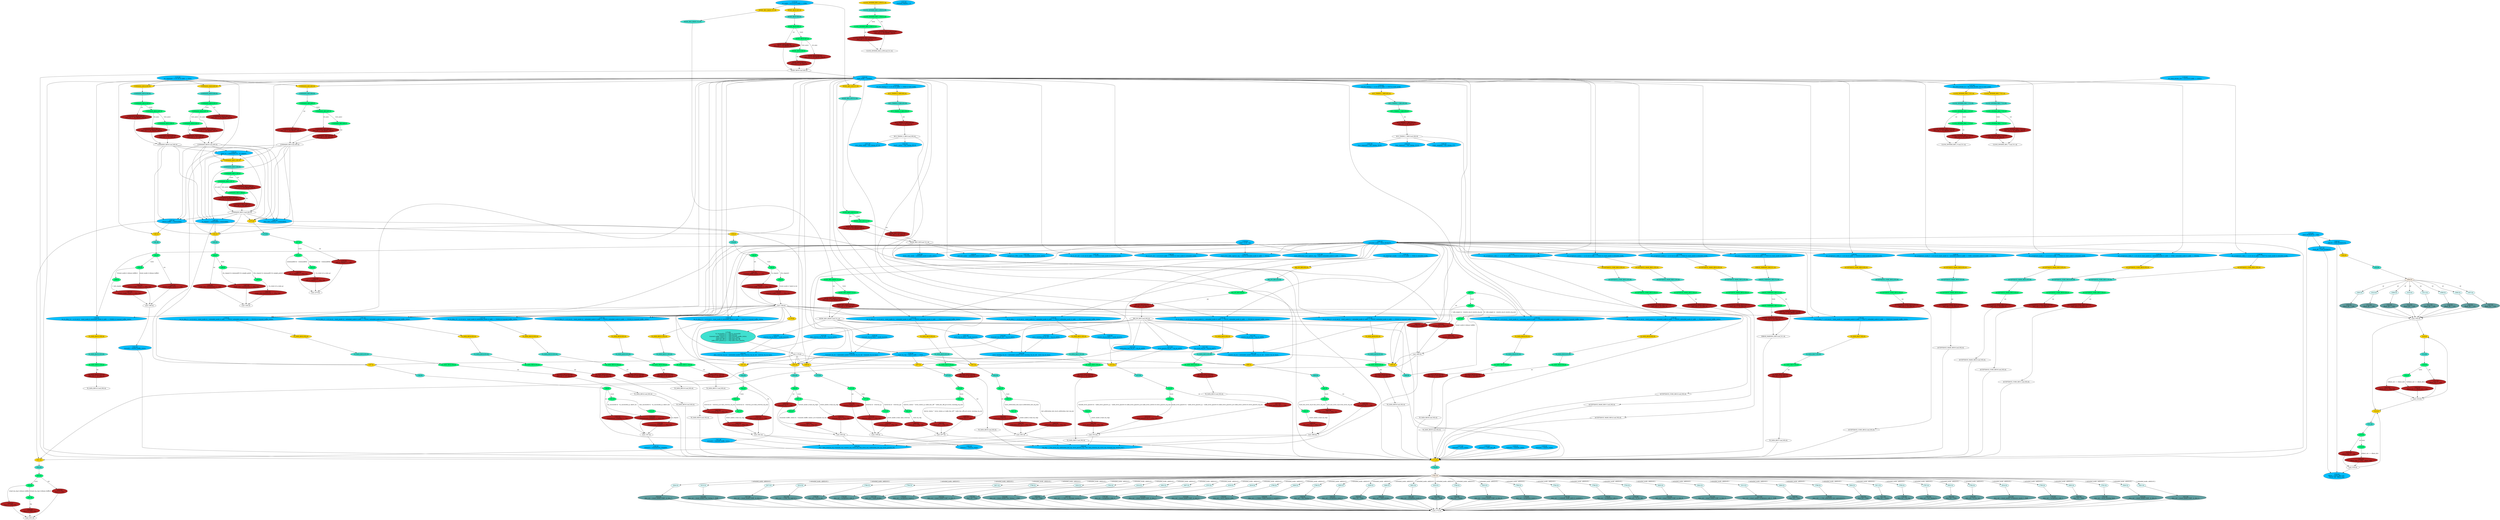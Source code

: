 strict digraph "compose( ,  )" {
	node [label="\N"];
	"1867:IF"	 [ast="<pyverilog.vparser.ast.IfStatement object at 0x7fd773795150>",
		fillcolor=springgreen,
		label="1867:IF",
		statements="[]",
		style=filled,
		typ=IfStatement];
	"1869:IF"	 [ast="<pyverilog.vparser.ast.IfStatement object at 0x7fd773795650>",
		fillcolor=springgreen,
		label="1869:IF",
		statements="[]",
		style=filled,
		typ=IfStatement];
	"1867:IF" -> "1869:IF"	 [cond="['rst']",
		label="!(rst)",
		lineno=1867];
	"1868:NS"	 [ast="<pyverilog.vparser.ast.NonblockingSubstitution object at 0x7fd773795190>",
		fillcolor=firebrick,
		label="1868:NS
receive_irq <= 1'b0;",
		statements="[<pyverilog.vparser.ast.NonblockingSubstitution object at 0x7fd773795190>]",
		style=filled,
		typ=NonblockingSubstitution];
	"1867:IF" -> "1868:NS"	 [cond="['rst']",
		label=rst,
		lineno=1867];
	"1820:BS"	 [ast="<pyverilog.vparser.ast.BlockingSubstitution object at 0x7fd7737fce10>",
		fillcolor=cadetblue,
		label="1820:BS
data_out = (reset_mode)? 8'hff : tx_data_3;",
		statements="[<pyverilog.vparser.ast.BlockingSubstitution object at 0x7fd7737fce10>]",
		style=filled,
		typ=BlockingSubstitution];
	"Leaf_1772:AL"	 [def_var="['data_out']",
		label="Leaf_1772:AL"];
	"1820:BS" -> "Leaf_1772:AL"	 [cond="[]",
		lineno=None];
	"Leaf_1369:AL"	 [def_var="['overrun_status']",
		label="Leaf_1369:AL"];
	"1342:AS"	 [ast="<pyverilog.vparser.ast.Assign object at 0x7fd75224d510>",
		def_var="['status']",
		fillcolor=deepskyblue,
		label="1342:AS
status[1] = overrun_status;",
		statements="[]",
		style=filled,
		typ=Assign,
		use_var="['overrun_status']"];
	"Leaf_1369:AL" -> "1342:AS";
	"TX_DATA_REG12.855:NS"	 [ast="<pyverilog.vparser.ast.NonblockingSubstitution object at 0x7fd752616250>",
		fillcolor=firebrick,
		label="TX_DATA_REG12.855:NS
data_out <= #1 data_in;",
		statements="[<pyverilog.vparser.ast.NonblockingSubstitution object at 0x7fd752616250>]",
		style=filled,
		typ=NonblockingSubstitution];
	"TX_DATA_REG12.Leaf_852:AL"	 [def_var="['data_out']",
		label="TX_DATA_REG12.Leaf_852:AL"];
	"TX_DATA_REG12.855:NS" -> "TX_DATA_REG12.Leaf_852:AL"	 [cond="[]",
		lineno=None];
	"1532:IF"	 [ast="<pyverilog.vparser.ast.IfStatement object at 0x7fd751d84d50>",
		fillcolor=springgreen,
		label="1532:IF",
		statements="[]",
		style=filled,
		typ=IfStatement];
	"1534:IF"	 [ast="<pyverilog.vparser.ast.IfStatement object at 0x7fd751d84f50>",
		fillcolor=springgreen,
		label="1534:IF",
		statements="[]",
		style=filled,
		typ=IfStatement];
	"1532:IF" -> "1534:IF"	 [cond="['rst']",
		label="!(rst)",
		lineno=1532];
	"1533:NS"	 [ast="<pyverilog.vparser.ast.NonblockingSubstitution object at 0x7fd751d84d90>",
		fillcolor=firebrick,
		label="1533:NS
clkout_tmp <= 1'b0;",
		statements="[<pyverilog.vparser.ast.NonblockingSubstitution object at 0x7fd751d84d90>]",
		style=filled,
		typ=NonblockingSubstitution];
	"1532:IF" -> "1533:NS"	 [cond="['rst']",
		label=rst,
		lineno=1532];
	"1816:BS"	 [ast="<pyverilog.vparser.ast.BlockingSubstitution object at 0x7fd7737fc110>",
		fillcolor=cadetblue,
		label="1816:BS
data_out = (reset_mode)? bus_timing_1 : 8'hff;",
		statements="[<pyverilog.vparser.ast.BlockingSubstitution object at 0x7fd7737fc110>]",
		style=filled,
		typ=BlockingSubstitution];
	"1816:BS" -> "Leaf_1772:AL"	 [cond="[]",
		lineno=None];
	"TX_DATA_REG3.852:AL"	 [ast="<pyverilog.vparser.ast.Always object at 0x7fd752616050>",
		clk_sens=True,
		fillcolor=gold,
		label="TX_DATA_REG3.852:AL",
		sens="['clk']",
		statements="[]",
		style=filled,
		typ=Always,
		use_var="['we', 'data_in']"];
	"TX_DATA_REG3.853:BL"	 [ast="<pyverilog.vparser.ast.Block object at 0x7fd7526160d0>",
		fillcolor=turquoise,
		label="TX_DATA_REG3.853:BL",
		statements="[]",
		style=filled,
		typ=Block];
	"TX_DATA_REG3.852:AL" -> "TX_DATA_REG3.853:BL"	 [cond="[]",
		lineno=None];
	"1803:CA"	 [ast="<pyverilog.vparser.ast.Case object at 0x7fd7737ed610>",
		fillcolor=lightcyan,
		label="1803:CA",
		statements="[]",
		style=filled,
		typ=Case];
	"1803:BS"	 [ast="<pyverilog.vparser.ast.BlockingSubstitution object at 0x7fd7737ed810>",
		fillcolor=cadetblue,
		label="1803:BS
data_out = 8'h0;",
		statements="[<pyverilog.vparser.ast.BlockingSubstitution object at 0x7fd7737ed810>]",
		style=filled,
		typ=BlockingSubstitution];
	"1803:CA" -> "1803:BS"	 [cond="[]",
		lineno=None];
	"1813:BS"	 [ast="<pyverilog.vparser.ast.BlockingSubstitution object at 0x7fd7737f7650>",
		fillcolor=cadetblue,
		label="1813:BS
data_out = (reset_mode)? acceptance_code_0 : 8'hff;",
		statements="[<pyverilog.vparser.ast.BlockingSubstitution object at 0x7fd7737f7650>]",
		style=filled,
		typ=BlockingSubstitution];
	"1813:BS" -> "Leaf_1772:AL"	 [cond="[]",
		lineno=None];
	"1372:NS"	 [ast="<pyverilog.vparser.ast.NonblockingSubstitution object at 0x7fd752267f90>",
		fillcolor=firebrick,
		label="1372:NS
overrun_status <= 1'b0;",
		statements="[<pyverilog.vparser.ast.NonblockingSubstitution object at 0x7fd752267f90>]",
		style=filled,
		typ=NonblockingSubstitution];
	"1372:NS" -> "Leaf_1369:AL"	 [cond="[]",
		lineno=None];
	"IRQ_EN_REG.854:IF"	 [ast="<pyverilog.vparser.ast.IfStatement object at 0x7fd752624f90>",
		fillcolor=springgreen,
		label="IRQ_EN_REG.854:IF",
		statements="[]",
		style=filled,
		typ=IfStatement];
	"IRQ_EN_REG.855:NS"	 [ast="<pyverilog.vparser.ast.NonblockingSubstitution object at 0x7fd752616250>",
		fillcolor=firebrick,
		label="IRQ_EN_REG.855:NS
data_out <= #1 data_in;",
		statements="[<pyverilog.vparser.ast.NonblockingSubstitution object at 0x7fd752616250>]",
		style=filled,
		typ=NonblockingSubstitution];
	"IRQ_EN_REG.854:IF" -> "IRQ_EN_REG.855:NS"	 [cond="['we']",
		label=we,
		lineno=854];
	"1414:AS"	 [ast="<pyverilog.vparser.ast.Assign object at 0x7fd751d78550>",
		def_var="['data_overrun_irq_en_ext']",
		fillcolor=deepskyblue,
		label="1414:AS
data_overrun_irq_en_ext = irq_en_ext[3];",
		statements="[]",
		style=filled,
		typ=Assign,
		use_var="['irq_en_ext']"];
	"1834:AS"	 [ast="<pyverilog.vparser.ast.Assign object at 0x7fd773805910>",
		def_var="['data_overrun_irq_en']",
		fillcolor=deepskyblue,
		label="1834:AS
data_overrun_irq_en = (extended_mode)? data_overrun_irq_en_ext : overrun_irq_en_basic;",
		statements="[]",
		style=filled,
		typ=Assign,
		use_var="['extended_mode', 'data_overrun_irq_en_ext', 'overrun_irq_en_basic']"];
	"1414:AS" -> "1834:AS";
	"COMMAND_REG0.688:NS"	 [ast="<pyverilog.vparser.ast.NonblockingSubstitution object at 0x7fd752624210>",
		fillcolor=firebrick,
		label="COMMAND_REG0.688:NS
data_out <= #1 RESET_VALUE;",
		statements="[<pyverilog.vparser.ast.NonblockingSubstitution object at 0x7fd752624210>]",
		style=filled,
		typ=NonblockingSubstitution];
	"COMMAND_REG0.Leaf_683:AL"	 [def_var="['data_out']",
		label="COMMAND_REG0.Leaf_683:AL"];
	"COMMAND_REG0.688:NS" -> "COMMAND_REG0.Leaf_683:AL"	 [cond="[]",
		lineno=None];
	"BUS_TIMING_1_REG.853:BL"	 [ast="<pyverilog.vparser.ast.Block object at 0x7fd7526160d0>",
		fillcolor=turquoise,
		label="BUS_TIMING_1_REG.853:BL",
		statements="[]",
		style=filled,
		typ=Block];
	"BUS_TIMING_1_REG.854:IF"	 [ast="<pyverilog.vparser.ast.IfStatement object at 0x7fd752624f90>",
		fillcolor=springgreen,
		label="BUS_TIMING_1_REG.854:IF",
		statements="[]",
		style=filled,
		typ=IfStatement];
	"BUS_TIMING_1_REG.853:BL" -> "BUS_TIMING_1_REG.854:IF"	 [cond="[]",
		lineno=None];
	"1792:CA"	 [ast="<pyverilog.vparser.ast.Case object at 0x7fd7737e3810>",
		fillcolor=lightcyan,
		label="1792:CA",
		statements="[]",
		style=filled,
		typ=Case];
	"1792:BS"	 [ast="<pyverilog.vparser.ast.BlockingSubstitution object at 0x7fd7737e3a10>",
		fillcolor=cadetblue,
		label="1792:BS
data_out = rx_err_cnt;",
		statements="[<pyverilog.vparser.ast.BlockingSubstitution object at 0x7fd7737e3a10>]",
		style=filled,
		typ=BlockingSubstitution];
	"1792:CA" -> "1792:BS"	 [cond="[]",
		lineno=None];
	"Leaf_1877:AL"	 [def_var="['error_irq']",
		label="Leaf_1877:AL"];
	"1928:AS"	 [ast="<pyverilog.vparser.ast.Assign object at 0x7fd7737a9350>",
		def_var="['irq']",
		fillcolor=deepskyblue,
		label="1928:AS
irq = data_overrun_irq | transmit_irq | receive_irq | error_irq | bus_error_irq | arbitration_lost_irq | error_passive_irq;",
		statements="[]",
		style=filled,
		typ=Assign,
		use_var="['data_overrun_irq', 'transmit_irq', 'receive_irq', 'error_irq', 'bus_error_irq', 'arbitration_lost_irq', 'error_passive_irq']"];
	"Leaf_1877:AL" -> "1928:AS";
	"1926:AS"	 [ast="<pyverilog.vparser.ast.Assign object at 0x7fd7737a9150>",
		def_var="['irq_reg']",
		fillcolor=deepskyblue,
		label="1926:AS
irq_reg = { bus_error_irq, arbitration_lost_irq, error_passive_irq, 1'b0, data_overrun_irq, error_irq, transmit_irq, receive_\
irq };",
		statements="[]",
		style=filled,
		typ=Assign,
		use_var="['bus_error_irq', 'arbitration_lost_irq', 'error_passive_irq', 'data_overrun_irq', 'error_irq', 'transmit_irq', 'receive_irq']"];
	"Leaf_1877:AL" -> "1926:AS";
	"1814:CA"	 [ast="<pyverilog.vparser.ast.Case object at 0x7fd7737f7750>",
		fillcolor=lightcyan,
		label="1814:CA",
		statements="[]",
		style=filled,
		typ=Case];
	"1814:BS"	 [ast="<pyverilog.vparser.ast.BlockingSubstitution object at 0x7fd7737f79d0>",
		fillcolor=cadetblue,
		label="1814:BS
data_out = (reset_mode)? acceptance_mask_0 : 8'hff;",
		statements="[<pyverilog.vparser.ast.BlockingSubstitution object at 0x7fd7737f79d0>]",
		style=filled,
		typ=BlockingSubstitution];
	"1814:CA" -> "1814:BS"	 [cond="[]",
		lineno=None];
	"1772:AL"	 [ast="<pyverilog.vparser.ast.Always object at 0x7fd7737d8810>",
		clk_sens=False,
		fillcolor=gold,
		label="1772:AL",
		sens="['addr', 'extended_mode', 'mode', 'bus_timing_0', 'bus_timing_1', 'clock_divider', 'acceptance_code_0', 'acceptance_code_1', 'acceptance_\
code_2', 'acceptance_code_3', 'acceptance_mask_0', 'acceptance_mask_1', 'acceptance_mask_2', 'acceptance_mask_3', 'reset_mode', '\
tx_data_0', 'tx_data_1', 'tx_data_2', 'tx_data_3', 'tx_data_4', 'tx_data_5', 'tx_data_6', 'tx_data_7', 'tx_data_8', 'tx_data_9', '\
status', 'error_warning_limit', 'rx_err_cnt', 'tx_err_cnt', 'irq_en_ext', 'irq_reg', 'mode_ext', 'arbitration_lost_capture', 'rx_\
message_counter', 'mode_basic', 'error_capture_code']",
		statements="[]",
		style=filled,
		typ=Always,
		use_var="['irq_en_ext', 'mode_ext', 'rx_err_cnt', 'error_capture_code', 'arbitration_lost_capture', 'addr', 'reset_mode', 'mode_basic', '\
tx_data_9', 'tx_data_8', 'rx_message_counter', 'tx_data_3', 'tx_data_2', 'acceptance_code_1', 'acceptance_code_0', 'tx_data_7', '\
tx_data_6', 'tx_data_5', 'tx_data_4', 'status', 'tx_data_1', 'irq_reg', 'acceptance_mask_0', 'acceptance_code_3', 'acceptance_mask_\
2', 'acceptance_mask_3', 'error_warning_limit', 'acceptance_code_2', 'clock_divider', 'tx_err_cnt', 'tx_data_0', 'extended_mode', '\
acceptance_mask_1', 'bus_timing_0', 'bus_timing_1', 'mode']"];
	"1342:AS" -> "1772:AL";
	"1795:CA"	 [ast="<pyverilog.vparser.ast.Case object at 0x7fd7737e8090>",
		fillcolor=lightcyan,
		label="1795:CA",
		statements="[]",
		style=filled,
		typ=Case];
	"1795:BS"	 [ast="<pyverilog.vparser.ast.BlockingSubstitution object at 0x7fd7737e8250>",
		fillcolor=cadetblue,
		label="1795:BS
data_out = acceptance_code_1;",
		statements="[<pyverilog.vparser.ast.BlockingSubstitution object at 0x7fd7737e8250>]",
		style=filled,
		typ=BlockingSubstitution];
	"1795:CA" -> "1795:BS"	 [cond="[]",
		lineno=None];
	"1845:IF"	 [ast="<pyverilog.vparser.ast.IfStatement object at 0x7fd77380bd50>",
		fillcolor=springgreen,
		label="1845:IF",
		statements="[]",
		style=filled,
		typ=IfStatement];
	"1847:IF"	 [ast="<pyverilog.vparser.ast.IfStatement object at 0x7fd77380bfd0>",
		fillcolor=springgreen,
		label="1847:IF",
		statements="[]",
		style=filled,
		typ=IfStatement];
	"1845:IF" -> "1847:IF"	 [cond="['overrun', 'overrun_q', 'data_overrun_irq_en']",
		label="!((overrun & ~overrun_q & data_overrun_irq_en))",
		lineno=1845];
	"1846:NS"	 [ast="<pyverilog.vparser.ast.NonblockingSubstitution object at 0x7fd77380bd10>",
		fillcolor=firebrick,
		label="1846:NS
data_overrun_irq <= #Tp 1'b1;",
		statements="[<pyverilog.vparser.ast.NonblockingSubstitution object at 0x7fd77380bd10>]",
		style=filled,
		typ=NonblockingSubstitution];
	"1845:IF" -> "1846:NS"	 [cond="['overrun', 'overrun_q', 'data_overrun_irq_en']",
		label="(overrun & ~overrun_q & data_overrun_irq_en)",
		lineno=1845];
	"1822:BS"	 [ast="<pyverilog.vparser.ast.BlockingSubstitution object at 0x7fd7738014d0>",
		fillcolor=cadetblue,
		label="1822:BS
data_out = (reset_mode)? 8'hff : tx_data_5;",
		statements="[<pyverilog.vparser.ast.BlockingSubstitution object at 0x7fd7738014d0>]",
		style=filled,
		typ=BlockingSubstitution];
	"1822:BS" -> "Leaf_1772:AL"	 [cond="[]",
		lineno=None];
	"1933:IF"	 [ast="<pyverilog.vparser.ast.IfStatement object at 0x7fd7737a9a10>",
		fillcolor=springgreen,
		label="1933:IF",
		statements="[]",
		style=filled,
		typ=IfStatement];
	"1935:IF"	 [ast="<pyverilog.vparser.ast.IfStatement object at 0x7fd7737a9e50>",
		fillcolor=springgreen,
		label="1935:IF",
		statements="[]",
		style=filled,
		typ=IfStatement];
	"1933:IF" -> "1935:IF"	 [cond="['rst']",
		label="!(rst)",
		lineno=1933];
	"1934:NS"	 [ast="<pyverilog.vparser.ast.NonblockingSubstitution object at 0x7fd7737a9a50>",
		fillcolor=firebrick,
		label="1934:NS
irq_n <= 1'b1;",
		statements="[<pyverilog.vparser.ast.NonblockingSubstitution object at 0x7fd7737a9a50>]",
		style=filled,
		typ=NonblockingSubstitution];
	"1933:IF" -> "1934:NS"	 [cond="['rst']",
		label=rst,
		lineno=1933];
	"COMMAND_REG0.683:AL"	 [ast="<pyverilog.vparser.ast.Always object at 0x7fd752245d10>",
		clk_sens=True,
		fillcolor=gold,
		label="COMMAND_REG0.683:AL",
		sens="['clk', 'rst']",
		statements="[]",
		style=filled,
		typ=Always,
		use_var="['rst', 'we', 'rst_sync', 'data_in']"];
	"COMMAND_REG0.684:BL"	 [ast="<pyverilog.vparser.ast.Block object at 0x7fd752245d50>",
		fillcolor=turquoise,
		label="COMMAND_REG0.684:BL",
		statements="[]",
		style=filled,
		typ=Block];
	"COMMAND_REG0.683:AL" -> "COMMAND_REG0.684:BL"	 [cond="[]",
		lineno=None];
	"1149:AS"	 [ast="<pyverilog.vparser.ast.Assign object at 0x7fd752209ad0>",
		def_var="['we_tx_data_2']",
		fillcolor=deepskyblue,
		label="1149:AS
we_tx_data_2 = cs & we & ~reset_mode & (~extended_mode & (addr == 8'd12) | extended_mode & (addr == 8'd18)) & transmit_buffer_\
status;",
		statements="[]",
		style=filled,
		typ=Assign,
		use_var="['cs', 'we', 'reset_mode', 'extended_mode', 'addr', 'extended_mode', 'addr', 'transmit_buffer_status']"];
	"TX_DATA_REG2.852:AL"	 [ast="<pyverilog.vparser.ast.Always object at 0x7fd752616050>",
		clk_sens=True,
		fillcolor=gold,
		label="TX_DATA_REG2.852:AL",
		sens="['clk']",
		statements="[]",
		style=filled,
		typ=Always,
		use_var="['we', 'data_in']"];
	"1149:AS" -> "TX_DATA_REG2.852:AL";
	"1146:AS"	 [ast="<pyverilog.vparser.ast.Assign object at 0x7fd75220a310>",
		def_var="['we_acceptance_mask_0']",
		fillcolor=deepskyblue,
		label="1146:AS
we_acceptance_mask_0 = cs & we & reset_mode & (~extended_mode & (addr == 8'd5) | extended_mode & (addr == 8'd20));",
		statements="[]",
		style=filled,
		typ=Assign,
		use_var="['cs', 'we', 'reset_mode', 'extended_mode', 'addr', 'extended_mode', 'addr']"];
	"ACCEPTANCE_MASK_REG0.852:AL"	 [ast="<pyverilog.vparser.ast.Always object at 0x7fd752616050>",
		clk_sens=True,
		fillcolor=gold,
		label="ACCEPTANCE_MASK_REG0.852:AL",
		sens="['clk']",
		statements="[]",
		style=filled,
		typ=Always,
		use_var="['we', 'data_in']"];
	"1146:AS" -> "ACCEPTANCE_MASK_REG0.852:AL";
	"1908:NS"	 [ast="<pyverilog.vparser.ast.NonblockingSubstitution object at 0x7fd77379fe50>",
		fillcolor=firebrick,
		label="1908:NS
arbitration_lost_irq <= #Tp 1'b0;",
		statements="[<pyverilog.vparser.ast.NonblockingSubstitution object at 0x7fd77379fe50>]",
		style=filled,
		typ=NonblockingSubstitution];
	"Leaf_1901:AL"	 [def_var="['arbitration_lost_irq']",
		label="Leaf_1901:AL"];
	"1908:NS" -> "Leaf_1901:AL"	 [cond="[]",
		lineno=None];
	"1895:IF"	 [ast="<pyverilog.vparser.ast.IfStatement object at 0x7fd77379f150>",
		fillcolor=springgreen,
		label="1895:IF",
		statements="[]",
		style=filled,
		typ=IfStatement];
	"1896:NS"	 [ast="<pyverilog.vparser.ast.NonblockingSubstitution object at 0x7fd77379f290>",
		fillcolor=firebrick,
		label="1896:NS
bus_error_irq <= #Tp 1'b0;",
		statements="[<pyverilog.vparser.ast.NonblockingSubstitution object at 0x7fd77379f290>]",
		style=filled,
		typ=NonblockingSubstitution];
	"1895:IF" -> "1896:NS"	 [cond="['reset_mode', 'read_irq_reg']",
		label="(reset_mode || read_irq_reg)",
		lineno=1895];
	"1794:BS"	 [ast="<pyverilog.vparser.ast.BlockingSubstitution object at 0x7fd7737e3f50>",
		fillcolor=cadetblue,
		label="1794:BS
data_out = acceptance_code_0;",
		statements="[<pyverilog.vparser.ast.BlockingSubstitution object at 0x7fd7737e3f50>]",
		style=filled,
		typ=BlockingSubstitution];
	"1794:BS" -> "Leaf_1772:AL"	 [cond="[]",
		lineno=None];
	"CLOCK_DIVIDER_REG_LOW.515:IF"	 [ast="<pyverilog.vparser.ast.IfStatement object at 0x7fd752633ad0>",
		fillcolor=springgreen,
		label="CLOCK_DIVIDER_REG_LOW.515:IF",
		statements="[]",
		style=filled,
		typ=IfStatement];
	"CLOCK_DIVIDER_REG_LOW.516:NS"	 [ast="<pyverilog.vparser.ast.NonblockingSubstitution object at 0x7fd754a92f50>",
		fillcolor=firebrick,
		label="CLOCK_DIVIDER_REG_LOW.516:NS
data_out <= #1 data_in;",
		statements="[<pyverilog.vparser.ast.NonblockingSubstitution object at 0x7fd754a92f50>]",
		style=filled,
		typ=NonblockingSubstitution];
	"CLOCK_DIVIDER_REG_LOW.515:IF" -> "CLOCK_DIVIDER_REG_LOW.516:NS"	 [cond="['we']",
		label=we,
		lineno=515];
	"1166:AS"	 [ast="<pyverilog.vparser.ast.Assign object at 0x7fd752506050>",
		def_var="['we_rx_err_cnt']",
		fillcolor=deepskyblue,
		label="1166:AS
we_rx_err_cnt = cs & we & (addr == 8'd14) & reset_mode & extended_mode;",
		statements="[]",
		style=filled,
		typ=Assign,
		use_var="['cs', 'we', 'addr', 'reset_mode', 'extended_mode']"];
	"1298:IF"	 [ast="<pyverilog.vparser.ast.IfStatement object at 0x7fd75227a390>",
		fillcolor=springgreen,
		label="1298:IF",
		statements="[]",
		style=filled,
		typ=IfStatement];
	"1299:NS"	 [ast="<pyverilog.vparser.ast.NonblockingSubstitution object at 0x7fd75227a4d0>",
		fillcolor=firebrick,
		label="1299:NS
single_shot_transmission <= #Tp 1'b0;",
		statements="[<pyverilog.vparser.ast.NonblockingSubstitution object at 0x7fd75227a4d0>]",
		style=filled,
		typ=NonblockingSubstitution];
	"1298:IF" -> "1299:NS"	 [cond="['tx_state', 'tx_state_q']",
		label="(~tx_state & tx_state_q)",
		lineno=1298];
	"1789:BS"	 [ast="<pyverilog.vparser.ast.BlockingSubstitution object at 0x7fd7737e32d0>",
		fillcolor=cadetblue,
		label="1789:BS
data_out = { 3'h0, arbitration_lost_capture[4:0] };",
		statements="[<pyverilog.vparser.ast.BlockingSubstitution object at 0x7fd7737e32d0>]",
		style=filled,
		typ=BlockingSubstitution];
	"1789:BS" -> "Leaf_1772:AL"	 [cond="[]",
		lineno=None];
	"1937:IF"	 [ast="<pyverilog.vparser.ast.IfStatement object at 0x7fd7737a9f90>",
		fillcolor=springgreen,
		label="1937:IF",
		statements="[]",
		style=filled,
		typ=IfStatement];
	"1935:IF" -> "1937:IF"	 [cond="['read_irq_reg', 'release_buffer']",
		label="!((read_irq_reg || release_buffer))",
		lineno=1935];
	"1936:NS"	 [ast="<pyverilog.vparser.ast.NonblockingSubstitution object at 0x7fd7737a9e10>",
		fillcolor=firebrick,
		label="1936:NS
irq_n <= #Tp 1'b1;",
		statements="[<pyverilog.vparser.ast.NonblockingSubstitution object at 0x7fd7737a9e10>]",
		style=filled,
		typ=NonblockingSubstitution];
	"1935:IF" -> "1936:NS"	 [cond="['read_irq_reg', 'release_buffer']",
		label="(read_irq_reg || release_buffer)",
		lineno=1935];
	"Leaf_1901:AL" -> "1928:AS";
	"Leaf_1901:AL" -> "1926:AS";
	"1521:NS"	 [ast="<pyverilog.vparser.ast.NonblockingSubstitution object at 0x7fd751d84550>",
		fillcolor=firebrick,
		label="1521:NS
clkout_cnt <= 3'h0;",
		statements="[<pyverilog.vparser.ast.NonblockingSubstitution object at 0x7fd751d84550>]",
		style=filled,
		typ=NonblockingSubstitution];
	"Leaf_1518:AL"	 [def_var="['clkout_cnt']",
		label="Leaf_1518:AL"];
	"1521:NS" -> "Leaf_1518:AL"	 [cond="[]",
		lineno=None];
	"TX_DATA_REG3.855:NS"	 [ast="<pyverilog.vparser.ast.NonblockingSubstitution object at 0x7fd752616250>",
		fillcolor=firebrick,
		label="TX_DATA_REG3.855:NS
data_out <= #1 data_in;",
		statements="[<pyverilog.vparser.ast.NonblockingSubstitution object at 0x7fd752616250>]",
		style=filled,
		typ=NonblockingSubstitution];
	"TX_DATA_REG3.Leaf_852:AL"	 [def_var="['data_out']",
		label="TX_DATA_REG3.Leaf_852:AL"];
	"TX_DATA_REG3.855:NS" -> "TX_DATA_REG3.Leaf_852:AL"	 [cond="[]",
		lineno=None];
	"1286:AS"	 [ast="<pyverilog.vparser.ast.Assign object at 0x7fd752275090>",
		def_var="['clear_data_overrun']",
		fillcolor=deepskyblue,
		label="1286:AS
clear_data_overrun = command[3];",
		statements="[]",
		style=filled,
		typ=Assign,
		use_var="['command']"];
	"1369:AL"	 [ast="<pyverilog.vparser.ast.Always object at 0x7fd752267dd0>",
		clk_sens=True,
		fillcolor=gold,
		label="1369:AL",
		sens="['clk', 'rst']",
		statements="[]",
		style=filled,
		typ=Always,
		use_var="['rst', 'clear_data_overrun', 'reset_mode', 'overrun_q', 'overrun']"];
	"1286:AS" -> "1369:AL";
	"Leaf_1889:AL"	 [def_var="['bus_error_irq']",
		label="Leaf_1889:AL"];
	"Leaf_1889:AL" -> "1928:AS";
	"Leaf_1889:AL" -> "1926:AS";
	"TX_DATA_REG0.855:NS"	 [ast="<pyverilog.vparser.ast.NonblockingSubstitution object at 0x7fd752616250>",
		fillcolor=firebrick,
		label="TX_DATA_REG0.855:NS
data_out <= #1 data_in;",
		statements="[<pyverilog.vparser.ast.NonblockingSubstitution object at 0x7fd752616250>]",
		style=filled,
		typ=NonblockingSubstitution];
	"TX_DATA_REG0.Leaf_852:AL"	 [def_var="['data_out']",
		label="TX_DATA_REG0.Leaf_852:AL"];
	"TX_DATA_REG0.855:NS" -> "TX_DATA_REG0.Leaf_852:AL"	 [cond="[]",
		lineno=None];
	"1507:CA"	 [ast="<pyverilog.vparser.ast.Case object at 0x7fd751d70610>",
		fillcolor=lightcyan,
		label="1507:CA",
		statements="[]",
		style=filled,
		typ=Case];
	"1507:BS"	 [ast="<pyverilog.vparser.ast.BlockingSubstitution object at 0x7fd751d70710>",
		fillcolor=cadetblue,
		label="1507:BS
clkout_div = 3'd2;",
		statements="[<pyverilog.vparser.ast.BlockingSubstitution object at 0x7fd751d70710>]",
		style=filled,
		typ=BlockingSubstitution];
	"1507:CA" -> "1507:BS"	 [cond="[]",
		lineno=None];
	"ACCEPTANCE_MASK_REG2.852:AL"	 [ast="<pyverilog.vparser.ast.Always object at 0x7fd752616050>",
		clk_sens=True,
		fillcolor=gold,
		label="ACCEPTANCE_MASK_REG2.852:AL",
		sens="['clk']",
		statements="[]",
		style=filled,
		typ=Always,
		use_var="['we', 'data_in']"];
	"ACCEPTANCE_MASK_REG2.853:BL"	 [ast="<pyverilog.vparser.ast.Block object at 0x7fd7526160d0>",
		fillcolor=turquoise,
		label="ACCEPTANCE_MASK_REG2.853:BL",
		statements="[]",
		style=filled,
		typ=Block];
	"ACCEPTANCE_MASK_REG2.852:AL" -> "ACCEPTANCE_MASK_REG2.853:BL"	 [cond="[]",
		lineno=None];
	"1805:CA"	 [ast="<pyverilog.vparser.ast.Case object at 0x7fd7737edb10>",
		fillcolor=lightcyan,
		label="1805:CA",
		statements="[]",
		style=filled,
		typ=Case];
	"1805:BS"	 [ast="<pyverilog.vparser.ast.BlockingSubstitution object at 0x7fd7737edd10>",
		fillcolor=cadetblue,
		label="1805:BS
data_out = 8'h0;",
		statements="[<pyverilog.vparser.ast.BlockingSubstitution object at 0x7fd7737edd10>]",
		style=filled,
		typ=BlockingSubstitution];
	"1805:CA" -> "1805:BS"	 [cond="[]",
		lineno=None];
	"TX_DATA_REG3.Leaf_852:AL" -> "1772:AL";
	"TX_DATA_REG7.855:NS"	 [ast="<pyverilog.vparser.ast.NonblockingSubstitution object at 0x7fd752616250>",
		fillcolor=firebrick,
		label="TX_DATA_REG7.855:NS
data_out <= #1 data_in;",
		statements="[<pyverilog.vparser.ast.NonblockingSubstitution object at 0x7fd752616250>]",
		style=filled,
		typ=NonblockingSubstitution];
	"TX_DATA_REG7.Leaf_852:AL"	 [def_var="['data_out']",
		label="TX_DATA_REG7.Leaf_852:AL"];
	"TX_DATA_REG7.855:NS" -> "TX_DATA_REG7.Leaf_852:AL"	 [cond="[]",
		lineno=None];
	"1791:CA"	 [ast="<pyverilog.vparser.ast.Case object at 0x7fd7737e3550>",
		fillcolor=lightcyan,
		label="1791:CA",
		statements="[]",
		style=filled,
		typ=Case];
	"1791:BS"	 [ast="<pyverilog.vparser.ast.BlockingSubstitution object at 0x7fd7737e3790>",
		fillcolor=cadetblue,
		label="1791:BS
data_out = error_warning_limit;",
		statements="[<pyverilog.vparser.ast.BlockingSubstitution object at 0x7fd7737e3790>]",
		style=filled,
		typ=BlockingSubstitution];
	"1791:CA" -> "1791:BS"	 [cond="[]",
		lineno=None];
	"1938:NS"	 [ast="<pyverilog.vparser.ast.NonblockingSubstitution object at 0x7fd7737ae150>",
		fillcolor=firebrick,
		label="1938:NS
irq_n <= #Tp 1'b0;",
		statements="[<pyverilog.vparser.ast.NonblockingSubstitution object at 0x7fd7737ae150>]",
		style=filled,
		typ=NonblockingSubstitution];
	"Leaf_1931:AL"	 [def_var="['irq_n']",
		label="Leaf_1931:AL"];
	"1938:NS" -> "Leaf_1931:AL"	 [cond="[]",
		lineno=None];
	"BUS_TIMING_0_REG.855:NS"	 [ast="<pyverilog.vparser.ast.NonblockingSubstitution object at 0x7fd752616250>",
		fillcolor=firebrick,
		label="BUS_TIMING_0_REG.855:NS
data_out <= #1 data_in;",
		statements="[<pyverilog.vparser.ast.NonblockingSubstitution object at 0x7fd752616250>]",
		style=filled,
		typ=NonblockingSubstitution];
	"BUS_TIMING_0_REG.Leaf_852:AL"	 [def_var="['data_out']",
		label="BUS_TIMING_0_REG.Leaf_852:AL"];
	"BUS_TIMING_0_REG.855:NS" -> "BUS_TIMING_0_REG.Leaf_852:AL"	 [cond="[]",
		lineno=None];
	"CLOCK_DIVIDER_REG_3.516:NS"	 [ast="<pyverilog.vparser.ast.NonblockingSubstitution object at 0x7fd754a92f50>",
		fillcolor=firebrick,
		label="CLOCK_DIVIDER_REG_3.516:NS
data_out <= #1 data_in;",
		statements="[<pyverilog.vparser.ast.NonblockingSubstitution object at 0x7fd754a92f50>]",
		style=filled,
		typ=NonblockingSubstitution];
	"CLOCK_DIVIDER_REG_3.Leaf_511:AL"	 [def_var="['data_out']",
		label="CLOCK_DIVIDER_REG_3.Leaf_511:AL"];
	"CLOCK_DIVIDER_REG_3.516:NS" -> "CLOCK_DIVIDER_REG_3.Leaf_511:AL"	 [cond="[]",
		lineno=None];
	"TX_DATA_REG12.853:BL"	 [ast="<pyverilog.vparser.ast.Block object at 0x7fd7526160d0>",
		fillcolor=turquoise,
		label="TX_DATA_REG12.853:BL",
		statements="[]",
		style=filled,
		typ=Block];
	"TX_DATA_REG12.854:IF"	 [ast="<pyverilog.vparser.ast.IfStatement object at 0x7fd752624f90>",
		fillcolor=springgreen,
		label="TX_DATA_REG12.854:IF",
		statements="[]",
		style=filled,
		typ=IfStatement];
	"TX_DATA_REG12.853:BL" -> "TX_DATA_REG12.854:IF"	 [cond="[]",
		lineno=None];
	"1231:AS"	 [ast="<pyverilog.vparser.ast.Assign object at 0x7fd75226ed90>",
		def_var="['error_irq_en_basic']",
		fillcolor=deepskyblue,
		label="1231:AS
error_irq_en_basic = mode_basic[3];",
		statements="[]",
		style=filled,
		typ=Assign,
		use_var="['mode_basic']"];
	"1835:AS"	 [ast="<pyverilog.vparser.ast.Assign object at 0x7fd773805c10>",
		def_var="['error_warning_irq_en']",
		fillcolor=deepskyblue,
		label="1835:AS
error_warning_irq_en = (extended_mode)? error_warning_irq_en_ext : error_irq_en_basic;",
		statements="[]",
		style=filled,
		typ=Assign,
		use_var="['extended_mode', 'error_warning_irq_en_ext', 'error_irq_en_basic']"];
	"1231:AS" -> "1835:AS";
	"Leaf_1841:AL"	 [def_var="['data_overrun_irq']",
		label="Leaf_1841:AL"];
	"Leaf_1841:AL" -> "1928:AS";
	"Leaf_1841:AL" -> "1926:AS";
	"1870:NS"	 [ast="<pyverilog.vparser.ast.NonblockingSubstitution object at 0x7fd773795610>",
		fillcolor=firebrick,
		label="1870:NS
receive_irq <= #Tp 1'b1;",
		statements="[<pyverilog.vparser.ast.NonblockingSubstitution object at 0x7fd773795610>]",
		style=filled,
		typ=NonblockingSubstitution];
	"1869:IF" -> "1870:NS"	 [cond="['info_empty', 'receive_irq', 'receive_irq_en']",
		label="(~info_empty & ~receive_irq & receive_irq_en)",
		lineno=1869];
	"1871:IF"	 [ast="<pyverilog.vparser.ast.IfStatement object at 0x7fd773795850>",
		fillcolor=springgreen,
		label="1871:IF",
		statements="[]",
		style=filled,
		typ=IfStatement];
	"1869:IF" -> "1871:IF"	 [cond="['info_empty', 'receive_irq', 'receive_irq_en']",
		label="!((~info_empty & ~receive_irq & receive_irq_en))",
		lineno=1869];
	"1826:CA"	 [ast="<pyverilog.vparser.ast.Case object at 0x7fd773805050>",
		fillcolor=lightcyan,
		label="1826:CA",
		statements="[]",
		style=filled,
		typ=Case];
	"1826:BS"	 [ast="<pyverilog.vparser.ast.BlockingSubstitution object at 0x7fd773805210>",
		fillcolor=cadetblue,
		label="1826:BS
data_out = (reset_mode)? 8'hff : tx_data_9;",
		statements="[<pyverilog.vparser.ast.BlockingSubstitution object at 0x7fd773805210>]",
		style=filled,
		typ=BlockingSubstitution];
	"1826:CA" -> "1826:BS"	 [cond="[]",
		lineno=None];
	"1915:BL"	 [ast="<pyverilog.vparser.ast.Block object at 0x7fd7737a40d0>",
		fillcolor=turquoise,
		label="1915:BL",
		statements="[]",
		style=filled,
		typ=Block];
	"1916:IF"	 [ast="<pyverilog.vparser.ast.IfStatement object at 0x7fd7737a4210>",
		fillcolor=springgreen,
		label="1916:IF",
		statements="[]",
		style=filled,
		typ=IfStatement];
	"1915:BL" -> "1916:IF"	 [cond="[]",
		lineno=None];
	"1431:AS"	 [ast="<pyverilog.vparser.ast.Assign object at 0x7fd751d5e690>",
		def_var="['sync_jump_width']",
		fillcolor=deepskyblue,
		label="1431:AS
sync_jump_width = bus_timing_0[7:6];",
		statements="[]",
		style=filled,
		typ=Assign,
		use_var="['bus_timing_0']"];
	"CLOCK_DIVIDER_REG_3.514:NS"	 [ast="<pyverilog.vparser.ast.NonblockingSubstitution object at 0x7fd7526334d0>",
		fillcolor=firebrick,
		label="CLOCK_DIVIDER_REG_3.514:NS
data_out <= #1 RESET_VALUE;",
		statements="[<pyverilog.vparser.ast.NonblockingSubstitution object at 0x7fd7526334d0>]",
		style=filled,
		typ=NonblockingSubstitution];
	"CLOCK_DIVIDER_REG_3.514:NS" -> "CLOCK_DIVIDER_REG_3.Leaf_511:AL"	 [cond="[]",
		lineno=None];
	"1361:NS"	 [ast="<pyverilog.vparser.ast.NonblockingSubstitution object at 0x7fd7522675d0>",
		fillcolor=firebrick,
		label="1361:NS
transmit_buffer_status <= 1'b1;",
		statements="[<pyverilog.vparser.ast.NonblockingSubstitution object at 0x7fd7522675d0>]",
		style=filled,
		typ=NonblockingSubstitution];
	"Leaf_1358:AL"	 [def_var="['transmit_buffer_status']",
		label="Leaf_1358:AL"];
	"1361:NS" -> "Leaf_1358:AL"	 [cond="[]",
		lineno=None];
	"1821:CA"	 [ast="<pyverilog.vparser.ast.Case object at 0x7fd7737fcf10>",
		fillcolor=lightcyan,
		label="1821:CA",
		statements="[]",
		style=filled,
		typ=Case];
	"1821:BS"	 [ast="<pyverilog.vparser.ast.BlockingSubstitution object at 0x7fd773801190>",
		fillcolor=cadetblue,
		label="1821:BS
data_out = (reset_mode)? 8'hff : tx_data_4;",
		statements="[<pyverilog.vparser.ast.BlockingSubstitution object at 0x7fd773801190>]",
		style=filled,
		typ=BlockingSubstitution];
	"1821:CA" -> "1821:BS"	 [cond="[]",
		lineno=None];
	"1323:AS"	 [ast="<pyverilog.vparser.ast.Assign object at 0x7fd75227a150>",
		def_var="['overload_request']",
		fillcolor=deepskyblue,
		label="1323:AS
overload_request = 0;",
		statements="[]",
		style=filled,
		typ=Assign,
		use_var="[]"];
	"COMMAND_REG4.684:BL"	 [ast="<pyverilog.vparser.ast.Block object at 0x7fd752245d50>",
		fillcolor=turquoise,
		label="COMMAND_REG4.684:BL",
		statements="[]",
		style=filled,
		typ=Block];
	"COMMAND_REG4.685:IF"	 [ast="<pyverilog.vparser.ast.IfStatement object at 0x7fd752245f10>",
		fillcolor=springgreen,
		label="COMMAND_REG4.685:IF",
		statements="[]",
		style=filled,
		typ=IfStatement];
	"COMMAND_REG4.684:BL" -> "COMMAND_REG4.685:IF"	 [cond="[]",
		lineno=None];
	"TX_DATA_REG1.854:IF"	 [ast="<pyverilog.vparser.ast.IfStatement object at 0x7fd752624f90>",
		fillcolor=springgreen,
		label="TX_DATA_REG1.854:IF",
		statements="[]",
		style=filled,
		typ=IfStatement];
	"TX_DATA_REG1.855:NS"	 [ast="<pyverilog.vparser.ast.NonblockingSubstitution object at 0x7fd752616250>",
		fillcolor=firebrick,
		label="TX_DATA_REG1.855:NS
data_out <= #1 data_in;",
		statements="[<pyverilog.vparser.ast.NonblockingSubstitution object at 0x7fd752616250>]",
		style=filled,
		typ=NonblockingSubstitution];
	"TX_DATA_REG1.854:IF" -> "TX_DATA_REG1.855:NS"	 [cond="['we']",
		label=we,
		lineno=854];
	"1132:AS"	 [ast="<pyverilog.vparser.ast.Assign object at 0x7fd7521e2790>",
		def_var="['we_mode']",
		fillcolor=deepskyblue,
		label="1132:AS
we_mode = cs & we & (addr == 8'd0);",
		statements="[]",
		style=filled,
		typ=Assign,
		use_var="['cs', 'we', 'addr']"];
	"MODE_REG_EXT.511:AL"	 [ast="<pyverilog.vparser.ast.Always object at 0x7fd752f2c4d0>",
		clk_sens=True,
		fillcolor=gold,
		label="MODE_REG_EXT.511:AL",
		sens="['clk', 'rst']",
		statements="[]",
		style=filled,
		typ=Always,
		use_var="['rst', 'we', 'data_in']"];
	"1132:AS" -> "MODE_REG_EXT.511:AL";
	"MODE_REG0.683:AL"	 [ast="<pyverilog.vparser.ast.Always object at 0x7fd752245d10>",
		clk_sens=True,
		fillcolor=gold,
		label="MODE_REG0.683:AL",
		sens="['clk', 'rst']",
		statements="[]",
		style=filled,
		typ=Always,
		use_var="['rst', 'we', 'rst_sync', 'data_in']"];
	"1132:AS" -> "MODE_REG0.683:AL";
	"MODE_REG_BASIC.511:AL"	 [ast="<pyverilog.vparser.ast.Always object at 0x7fd752f2c4d0>",
		clk_sens=True,
		fillcolor=gold,
		label="MODE_REG_BASIC.511:AL",
		sens="['clk', 'rst']",
		statements="[]",
		style=filled,
		typ=Always,
		use_var="['rst', 'we', 'data_in']"];
	"1132:AS" -> "MODE_REG_BASIC.511:AL";
	"1824:CA"	 [ast="<pyverilog.vparser.ast.Case object at 0x7fd773801910>",
		fillcolor=lightcyan,
		label="1824:CA",
		statements="[]",
		style=filled,
		typ=Case];
	"1824:BS"	 [ast="<pyverilog.vparser.ast.BlockingSubstitution object at 0x7fd773801b50>",
		fillcolor=cadetblue,
		label="1824:BS
data_out = (reset_mode)? 8'hff : tx_data_7;",
		statements="[<pyverilog.vparser.ast.BlockingSubstitution object at 0x7fd773801b50>]",
		style=filled,
		typ=BlockingSubstitution];
	"1824:CA" -> "1824:BS"	 [cond="[]",
		lineno=None];
	"TX_DATA_REG5.855:NS"	 [ast="<pyverilog.vparser.ast.NonblockingSubstitution object at 0x7fd752616250>",
		fillcolor=firebrick,
		label="TX_DATA_REG5.855:NS
data_out <= #1 data_in;",
		statements="[<pyverilog.vparser.ast.NonblockingSubstitution object at 0x7fd752616250>]",
		style=filled,
		typ=NonblockingSubstitution];
	"TX_DATA_REG5.Leaf_852:AL"	 [def_var="['data_out']",
		label="TX_DATA_REG5.Leaf_852:AL"];
	"TX_DATA_REG5.855:NS" -> "TX_DATA_REG5.Leaf_852:AL"	 [cond="[]",
		lineno=None];
	"ACCEPTANCE_CODE_REG3.854:IF"	 [ast="<pyverilog.vparser.ast.IfStatement object at 0x7fd752624f90>",
		fillcolor=springgreen,
		label="ACCEPTANCE_CODE_REG3.854:IF",
		statements="[]",
		style=filled,
		typ=IfStatement];
	"ACCEPTANCE_CODE_REG3.855:NS"	 [ast="<pyverilog.vparser.ast.NonblockingSubstitution object at 0x7fd752616250>",
		fillcolor=firebrick,
		label="ACCEPTANCE_CODE_REG3.855:NS
data_out <= #1 data_in;",
		statements="[<pyverilog.vparser.ast.NonblockingSubstitution object at 0x7fd752616250>]",
		style=filled,
		typ=NonblockingSubstitution];
	"ACCEPTANCE_CODE_REG3.854:IF" -> "ACCEPTANCE_CODE_REG3.855:NS"	 [cond="['we']",
		label=we,
		lineno=854];
	"1907:IF"	 [ast="<pyverilog.vparser.ast.IfStatement object at 0x7fd77379fd10>",
		fillcolor=springgreen,
		label="1907:IF",
		statements="[]",
		style=filled,
		typ=IfStatement];
	"1907:IF" -> "1908:NS"	 [cond="['reset_mode', 'read_irq_reg']",
		label="(reset_mode || read_irq_reg)",
		lineno=1907];
	"1848:NS"	 [ast="<pyverilog.vparser.ast.NonblockingSubstitution object at 0x7fd773790150>",
		fillcolor=firebrick,
		label="1848:NS
data_overrun_irq <= #Tp 1'b0;",
		statements="[<pyverilog.vparser.ast.NonblockingSubstitution object at 0x7fd773790150>]",
		style=filled,
		typ=NonblockingSubstitution];
	"1847:IF" -> "1848:NS"	 [cond="['reset_mode', 'read_irq_reg']",
		label="(reset_mode || read_irq_reg)",
		lineno=1847];
	"ERROR_WARNING_REG.Leaf_511:AL"	 [def_var="['data_out']",
		label="ERROR_WARNING_REG.Leaf_511:AL"];
	"ERROR_WARNING_REG.Leaf_511:AL" -> "1772:AL";
	"1815:CA"	 [ast="<pyverilog.vparser.ast.Case object at 0x7fd7737f7ad0>",
		fillcolor=lightcyan,
		label="1815:CA",
		statements="[]",
		style=filled,
		typ=Case];
	"1815:BS"	 [ast="<pyverilog.vparser.ast.BlockingSubstitution object at 0x7fd7737f7d50>",
		fillcolor=cadetblue,
		label="1815:BS
data_out = (reset_mode)? bus_timing_0 : 8'hff;",
		statements="[<pyverilog.vparser.ast.BlockingSubstitution object at 0x7fd7737f7d50>]",
		style=filled,
		typ=BlockingSubstitution];
	"1815:CA" -> "1815:BS"	 [cond="[]",
		lineno=None];
	"ACCEPTANCE_MASK_REG2.854:IF"	 [ast="<pyverilog.vparser.ast.IfStatement object at 0x7fd752624f90>",
		fillcolor=springgreen,
		label="ACCEPTANCE_MASK_REG2.854:IF",
		statements="[]",
		style=filled,
		typ=IfStatement];
	"ACCEPTANCE_MASK_REG2.853:BL" -> "ACCEPTANCE_MASK_REG2.854:IF"	 [cond="[]",
		lineno=None];
	"MODE_REG_EXT.515:IF"	 [ast="<pyverilog.vparser.ast.IfStatement object at 0x7fd752633ad0>",
		fillcolor=springgreen,
		label="MODE_REG_EXT.515:IF",
		statements="[]",
		style=filled,
		typ=IfStatement];
	"MODE_REG_EXT.516:NS"	 [ast="<pyverilog.vparser.ast.NonblockingSubstitution object at 0x7fd754a92f50>",
		fillcolor=firebrick,
		label="MODE_REG_EXT.516:NS
data_out <= #1 data_in;",
		statements="[<pyverilog.vparser.ast.NonblockingSubstitution object at 0x7fd754a92f50>]",
		style=filled,
		typ=NonblockingSubstitution];
	"MODE_REG_EXT.515:IF" -> "MODE_REG_EXT.516:NS"	 [cond="['we']",
		label=we,
		lineno=515];
	"1881:IF"	 [ast="<pyverilog.vparser.ast.IfStatement object at 0x7fd77379b390>",
		fillcolor=springgreen,
		label="1881:IF",
		statements="[]",
		style=filled,
		typ=IfStatement];
	"1883:IF"	 [ast="<pyverilog.vparser.ast.IfStatement object at 0x7fd77379b510>",
		fillcolor=springgreen,
		label="1883:IF",
		statements="[]",
		style=filled,
		typ=IfStatement];
	"1881:IF" -> "1883:IF"	 [cond="['error_status', 'error_status_q', 'node_bus_off', 'node_bus_off_q', 'error_warning_irq_en']",
		label="!(((error_status ^ error_status_q | node_bus_off ^ node_bus_off_q) & error_warning_irq_en))",
		lineno=1881];
	"1882:NS"	 [ast="<pyverilog.vparser.ast.NonblockingSubstitution object at 0x7fd77379b350>",
		fillcolor=firebrick,
		label="1882:NS
error_irq <= #Tp 1'b1;",
		statements="[<pyverilog.vparser.ast.NonblockingSubstitution object at 0x7fd77379b350>]",
		style=filled,
		typ=NonblockingSubstitution];
	"1881:IF" -> "1882:NS"	 [cond="['error_status', 'error_status_q', 'node_bus_off', 'node_bus_off_q', 'error_warning_irq_en']",
		label="((error_status ^ error_status_q | node_bus_off ^ node_bus_off_q) & error_warning_irq_en)",
		lineno=1881];
	"1444:AS"	 [ast="<pyverilog.vparser.ast.Assign object at 0x7fd751d5ef50>",
		def_var="['time_segment1']",
		fillcolor=deepskyblue,
		label="1444:AS
time_segment1 = bus_timing_1[3:0];",
		statements="[]",
		style=filled,
		typ=Assign,
		use_var="['bus_timing_1']"];
	"ACCEPTANCE_MASK_REG2.855:NS"	 [ast="<pyverilog.vparser.ast.NonblockingSubstitution object at 0x7fd752616250>",
		fillcolor=firebrick,
		label="ACCEPTANCE_MASK_REG2.855:NS
data_out <= #1 data_in;",
		statements="[<pyverilog.vparser.ast.NonblockingSubstitution object at 0x7fd752616250>]",
		style=filled,
		typ=NonblockingSubstitution];
	"ACCEPTANCE_MASK_REG2.Leaf_852:AL"	 [def_var="['data_out']",
		label="ACCEPTANCE_MASK_REG2.Leaf_852:AL"];
	"ACCEPTANCE_MASK_REG2.855:NS" -> "ACCEPTANCE_MASK_REG2.Leaf_852:AL"	 [cond="[]",
		lineno=None];
	"COMMAND_REG0.687:IF"	 [ast="<pyverilog.vparser.ast.IfStatement object at 0x7fd752624250>",
		fillcolor=springgreen,
		label="COMMAND_REG0.687:IF",
		statements="[]",
		style=filled,
		typ=IfStatement];
	"COMMAND_REG0.687:IF" -> "COMMAND_REG0.688:NS"	 [cond="['rst_sync']",
		label=rst_sync,
		lineno=687];
	"COMMAND_REG0.689:IF"	 [ast="<pyverilog.vparser.ast.IfStatement object at 0x7fd752624390>",
		fillcolor=springgreen,
		label="COMMAND_REG0.689:IF",
		statements="[]",
		style=filled,
		typ=IfStatement];
	"COMMAND_REG0.687:IF" -> "COMMAND_REG0.689:IF"	 [cond="['rst_sync']",
		label="!(rst_sync)",
		lineno=687];
	"CLOCK_DIVIDER_REG_7.512:BL"	 [ast="<pyverilog.vparser.ast.Block object at 0x7fd75264b890>",
		fillcolor=turquoise,
		label="CLOCK_DIVIDER_REG_7.512:BL",
		statements="[]",
		style=filled,
		typ=Block];
	"CLOCK_DIVIDER_REG_7.513:IF"	 [ast="<pyverilog.vparser.ast.IfStatement object at 0x7fd752633650>",
		fillcolor=springgreen,
		label="CLOCK_DIVIDER_REG_7.513:IF",
		statements="[]",
		style=filled,
		typ=IfStatement];
	"CLOCK_DIVIDER_REG_7.512:BL" -> "CLOCK_DIVIDER_REG_7.513:IF"	 [cond="[]",
		lineno=None];
	"1884:NS"	 [ast="<pyverilog.vparser.ast.NonblockingSubstitution object at 0x7fd77379b690>",
		fillcolor=firebrick,
		label="1884:NS
error_irq <= #Tp 1'b0;",
		statements="[<pyverilog.vparser.ast.NonblockingSubstitution object at 0x7fd77379b690>]",
		style=filled,
		typ=NonblockingSubstitution];
	"1883:IF" -> "1884:NS"	 [cond="['read_irq_reg']",
		label=read_irq_reg,
		lineno=1883];
	"COMMAND_REG.685:IF"	 [ast="<pyverilog.vparser.ast.IfStatement object at 0x7fd752245f10>",
		fillcolor=springgreen,
		label="COMMAND_REG.685:IF",
		statements="[]",
		style=filled,
		typ=IfStatement];
	"COMMAND_REG.686:NS"	 [ast="<pyverilog.vparser.ast.NonblockingSubstitution object at 0x7fd752245ed0>",
		fillcolor=firebrick,
		label="COMMAND_REG.686:NS
data_out <= #1 RESET_VALUE;",
		statements="[<pyverilog.vparser.ast.NonblockingSubstitution object at 0x7fd752245ed0>]",
		style=filled,
		typ=NonblockingSubstitution];
	"COMMAND_REG.685:IF" -> "COMMAND_REG.686:NS"	 [cond="['rst']",
		label=rst,
		lineno=685];
	"COMMAND_REG.687:IF"	 [ast="<pyverilog.vparser.ast.IfStatement object at 0x7fd752624250>",
		fillcolor=springgreen,
		label="COMMAND_REG.687:IF",
		statements="[]",
		style=filled,
		typ=IfStatement];
	"COMMAND_REG.685:IF" -> "COMMAND_REG.687:IF"	 [cond="['rst']",
		label="!(rst)",
		lineno=685];
	"TX_DATA_REG6.854:IF"	 [ast="<pyverilog.vparser.ast.IfStatement object at 0x7fd752624f90>",
		fillcolor=springgreen,
		label="TX_DATA_REG6.854:IF",
		statements="[]",
		style=filled,
		typ=IfStatement];
	"TX_DATA_REG6.855:NS"	 [ast="<pyverilog.vparser.ast.NonblockingSubstitution object at 0x7fd752616250>",
		fillcolor=firebrick,
		label="TX_DATA_REG6.855:NS
data_out <= #1 data_in;",
		statements="[<pyverilog.vparser.ast.NonblockingSubstitution object at 0x7fd752616250>]",
		style=filled,
		typ=NonblockingSubstitution];
	"TX_DATA_REG6.854:IF" -> "TX_DATA_REG6.855:NS"	 [cond="['we']",
		label=we,
		lineno=854];
	"1360:IF"	 [ast="<pyverilog.vparser.ast.IfStatement object at 0x7fd752267590>",
		fillcolor=springgreen,
		label="1360:IF",
		statements="[]",
		style=filled,
		typ=IfStatement];
	"1360:IF" -> "1361:NS"	 [cond="['rst']",
		label=rst,
		lineno=1360];
	"1362:IF"	 [ast="<pyverilog.vparser.ast.IfStatement object at 0x7fd752267910>",
		fillcolor=springgreen,
		label="1362:IF",
		statements="[]",
		style=filled,
		typ=IfStatement];
	"1360:IF" -> "1362:IF"	 [cond="['rst']",
		label="!(rst)",
		lineno=1360];
	"1430:AS"	 [ast="<pyverilog.vparser.ast.Assign object at 0x7fd751d5e410>",
		def_var="['baud_r_presc']",
		fillcolor=deepskyblue,
		label="1430:AS
baud_r_presc = bus_timing_0[5:0];",
		statements="[]",
		style=filled,
		typ=Assign,
		use_var="['bus_timing_0']"];
	"IRQ_EN_REG.Leaf_852:AL"	 [def_var="['data_out']",
		label="IRQ_EN_REG.Leaf_852:AL"];
	"IRQ_EN_REG.Leaf_852:AL" -> "1414:AS";
	"1417:AS"	 [ast="<pyverilog.vparser.ast.Assign object at 0x7fd751d78b50>",
		def_var="['receive_irq_en_ext']",
		fillcolor=deepskyblue,
		label="1417:AS
receive_irq_en_ext = irq_en_ext[0];",
		statements="[]",
		style=filled,
		typ=Assign,
		use_var="['irq_en_ext']"];
	"IRQ_EN_REG.Leaf_852:AL" -> "1417:AS";
	"1415:AS"	 [ast="<pyverilog.vparser.ast.Assign object at 0x7fd751d78750>",
		def_var="['error_warning_irq_en_ext']",
		fillcolor=deepskyblue,
		label="1415:AS
error_warning_irq_en_ext = irq_en_ext[2];",
		statements="[]",
		style=filled,
		typ=Assign,
		use_var="['irq_en_ext']"];
	"IRQ_EN_REG.Leaf_852:AL" -> "1415:AS";
	"1416:AS"	 [ast="<pyverilog.vparser.ast.Assign object at 0x7fd751d78950>",
		def_var="['transmit_irq_en_ext']",
		fillcolor=deepskyblue,
		label="1416:AS
transmit_irq_en_ext = irq_en_ext[1];",
		statements="[]",
		style=filled,
		typ=Assign,
		use_var="['irq_en_ext']"];
	"IRQ_EN_REG.Leaf_852:AL" -> "1416:AS";
	"1413:AS"	 [ast="<pyverilog.vparser.ast.Assign object at 0x7fd751d78350>",
		def_var="['error_passive_irq_en']",
		fillcolor=deepskyblue,
		label="1413:AS
error_passive_irq_en = irq_en_ext[5];",
		statements="[]",
		style=filled,
		typ=Assign,
		use_var="['irq_en_ext']"];
	"IRQ_EN_REG.Leaf_852:AL" -> "1413:AS";
	"1411:AS"	 [ast="<pyverilog.vparser.ast.Assign object at 0x7fd751d64f10>",
		def_var="['bus_error_irq_en']",
		fillcolor=deepskyblue,
		label="1411:AS
bus_error_irq_en = irq_en_ext[7];",
		statements="[]",
		style=filled,
		typ=Assign,
		use_var="['irq_en_ext']"];
	"IRQ_EN_REG.Leaf_852:AL" -> "1411:AS";
	"1412:AS"	 [ast="<pyverilog.vparser.ast.Assign object at 0x7fd751d78150>",
		def_var="['arbitration_lost_irq_en']",
		fillcolor=deepskyblue,
		label="1412:AS
arbitration_lost_irq_en = irq_en_ext[6];",
		statements="[]",
		style=filled,
		typ=Assign,
		use_var="['irq_en_ext']"];
	"IRQ_EN_REG.Leaf_852:AL" -> "1412:AS";
	"IRQ_EN_REG.Leaf_852:AL" -> "1772:AL";
	"TX_DATA_REG8.854:IF"	 [ast="<pyverilog.vparser.ast.IfStatement object at 0x7fd752624f90>",
		fillcolor=springgreen,
		label="TX_DATA_REG8.854:IF",
		statements="[]",
		style=filled,
		typ=IfStatement];
	"TX_DATA_REG8.855:NS"	 [ast="<pyverilog.vparser.ast.NonblockingSubstitution object at 0x7fd752616250>",
		fillcolor=firebrick,
		label="TX_DATA_REG8.855:NS
data_out <= #1 data_in;",
		statements="[<pyverilog.vparser.ast.NonblockingSubstitution object at 0x7fd752616250>]",
		style=filled,
		typ=NonblockingSubstitution];
	"TX_DATA_REG8.854:IF" -> "TX_DATA_REG8.855:NS"	 [cond="['we']",
		label=we,
		lineno=854];
	"COMMAND_REG1.684:BL"	 [ast="<pyverilog.vparser.ast.Block object at 0x7fd752245d50>",
		fillcolor=turquoise,
		label="COMMAND_REG1.684:BL",
		statements="[]",
		style=filled,
		typ=Block];
	"COMMAND_REG1.685:IF"	 [ast="<pyverilog.vparser.ast.IfStatement object at 0x7fd752245f10>",
		fillcolor=springgreen,
		label="COMMAND_REG1.685:IF",
		statements="[]",
		style=filled,
		typ=IfStatement];
	"COMMAND_REG1.684:BL" -> "COMMAND_REG1.685:IF"	 [cond="[]",
		lineno=None];
	"1905:IF"	 [ast="<pyverilog.vparser.ast.IfStatement object at 0x7fd77379fa90>",
		fillcolor=springgreen,
		label="1905:IF",
		statements="[]",
		style=filled,
		typ=IfStatement];
	"1905:IF" -> "1907:IF"	 [cond="['set_arbitration_lost_irq', 'arbitration_lost_irq_en']",
		label="!((set_arbitration_lost_irq & arbitration_lost_irq_en))",
		lineno=1905];
	"1906:NS"	 [ast="<pyverilog.vparser.ast.NonblockingSubstitution object at 0x7fd77379fa50>",
		fillcolor=firebrick,
		label="1906:NS
arbitration_lost_irq <= #Tp 1'b1;",
		statements="[<pyverilog.vparser.ast.NonblockingSubstitution object at 0x7fd77379fa50>]",
		style=filled,
		typ=NonblockingSubstitution];
	"1905:IF" -> "1906:NS"	 [cond="['set_arbitration_lost_irq', 'arbitration_lost_irq_en']",
		label="(set_arbitration_lost_irq & arbitration_lost_irq_en)",
		lineno=1905];
	"1505:CA"	 [ast="<pyverilog.vparser.ast.Case object at 0x7fd751d70210>",
		fillcolor=lightcyan,
		label="1505:CA",
		statements="[]",
		style=filled,
		typ=Case];
	"1505:BS"	 [ast="<pyverilog.vparser.ast.BlockingSubstitution object at 0x7fd751d70310>",
		fillcolor=cadetblue,
		label="1505:BS
clkout_div = 3'd0;",
		statements="[<pyverilog.vparser.ast.BlockingSubstitution object at 0x7fd751d70310>]",
		style=filled,
		typ=BlockingSubstitution];
	"1505:CA" -> "1505:BS"	 [cond="[]",
		lineno=None];
	"MODE_REG0.686:NS"	 [ast="<pyverilog.vparser.ast.NonblockingSubstitution object at 0x7fd752245ed0>",
		fillcolor=firebrick,
		label="MODE_REG0.686:NS
data_out <= #1 RESET_VALUE;",
		statements="[<pyverilog.vparser.ast.NonblockingSubstitution object at 0x7fd752245ed0>]",
		style=filled,
		typ=NonblockingSubstitution];
	"MODE_REG0.Leaf_683:AL"	 [def_var="['data_out']",
		label="MODE_REG0.Leaf_683:AL"];
	"MODE_REG0.686:NS" -> "MODE_REG0.Leaf_683:AL"	 [cond="[]",
		lineno=None];
	"1848:NS" -> "Leaf_1841:AL"	 [cond="[]",
		lineno=None];
	"1809:BS"	 [ast="<pyverilog.vparser.ast.BlockingSubstitution object at 0x7fd7737f2910>",
		fillcolor=cadetblue,
		label="1809:BS
data_out = { 3'b001, mode_basic[4:1], mode[0] };",
		statements="[<pyverilog.vparser.ast.BlockingSubstitution object at 0x7fd7737f2910>]",
		style=filled,
		typ=BlockingSubstitution];
	"1809:BS" -> "Leaf_1772:AL"	 [cond="[]",
		lineno=None];
	"1225:AS"	 [ast="<pyverilog.vparser.ast.Assign object at 0x7fd75226e210>",
		def_var="['listen_only_mode']",
		fillcolor=deepskyblue,
		label="1225:AS
listen_only_mode = extended_mode & mode_ext[1];",
		statements="[]",
		style=filled,
		typ=Assign,
		use_var="['extended_mode', 'mode_ext']"];
	"1364:IF"	 [ast="<pyverilog.vparser.ast.IfStatement object at 0x7fd752267b90>",
		fillcolor=springgreen,
		label="1364:IF",
		statements="[]",
		style=filled,
		typ=IfStatement];
	"1365:NS"	 [ast="<pyverilog.vparser.ast.NonblockingSubstitution object at 0x7fd752267cd0>",
		fillcolor=firebrick,
		label="1365:NS
transmit_buffer_status <= #Tp 1'b1;",
		statements="[<pyverilog.vparser.ast.NonblockingSubstitution object at 0x7fd752267cd0>]",
		style=filled,
		typ=NonblockingSubstitution];
	"1364:IF" -> "1365:NS"	 [cond="['reset_mode', 'need_to_tx']",
		label="(reset_mode || !need_to_tx)",
		lineno=1364];
	"1937:IF" -> "1938:NS"	 [cond="['irq']",
		label=irq,
		lineno=1937];
	"1817:CA"	 [ast="<pyverilog.vparser.ast.Case object at 0x7fd7737fc210>",
		fillcolor=lightcyan,
		label="1817:CA",
		statements="[]",
		style=filled,
		typ=Case];
	"1817:BS"	 [ast="<pyverilog.vparser.ast.BlockingSubstitution object at 0x7fd7737fc450>",
		fillcolor=cadetblue,
		label="1817:BS
data_out = (reset_mode)? 8'hff : tx_data_0;",
		statements="[<pyverilog.vparser.ast.BlockingSubstitution object at 0x7fd7737fc450>]",
		style=filled,
		typ=BlockingSubstitution];
	"1817:CA" -> "1817:BS"	 [cond="[]",
		lineno=None];
	"ACCEPTANCE_MASK_REG3.854:IF"	 [ast="<pyverilog.vparser.ast.IfStatement object at 0x7fd752624f90>",
		fillcolor=springgreen,
		label="ACCEPTANCE_MASK_REG3.854:IF",
		statements="[]",
		style=filled,
		typ=IfStatement];
	"ACCEPTANCE_MASK_REG3.855:NS"	 [ast="<pyverilog.vparser.ast.NonblockingSubstitution object at 0x7fd752616250>",
		fillcolor=firebrick,
		label="ACCEPTANCE_MASK_REG3.855:NS
data_out <= #1 data_in;",
		statements="[<pyverilog.vparser.ast.NonblockingSubstitution object at 0x7fd752616250>]",
		style=filled,
		typ=NonblockingSubstitution];
	"ACCEPTANCE_MASK_REG3.854:IF" -> "ACCEPTANCE_MASK_REG3.855:NS"	 [cond="['we']",
		label=we,
		lineno=854];
	"TX_DATA_REG4.855:NS"	 [ast="<pyverilog.vparser.ast.NonblockingSubstitution object at 0x7fd752616250>",
		fillcolor=firebrick,
		label="TX_DATA_REG4.855:NS
data_out <= #1 data_in;",
		statements="[<pyverilog.vparser.ast.NonblockingSubstitution object at 0x7fd752616250>]",
		style=filled,
		typ=NonblockingSubstitution];
	"TX_DATA_REG4.Leaf_852:AL"	 [def_var="['data_out']",
		label="TX_DATA_REG4.Leaf_852:AL"];
	"TX_DATA_REG4.855:NS" -> "TX_DATA_REG4.Leaf_852:AL"	 [cond="[]",
		lineno=None];
	"1518:AL"	 [ast="<pyverilog.vparser.ast.Always object at 0x7fd751d843d0>",
		clk_sens=True,
		fillcolor=gold,
		label="1518:AL",
		sens="['clk', 'rst']",
		statements="[]",
		style=filled,
		typ=Always,
		use_var="['rst', 'clkout_cnt', 'clkout_div']"];
	"Leaf_1518:AL" -> "1518:AL";
	"1530:AL"	 [ast="<pyverilog.vparser.ast.Always object at 0x7fd751d84c10>",
		clk_sens=True,
		fillcolor=gold,
		label="1530:AL",
		sens="['clk', 'rst']",
		statements="[]",
		style=filled,
		typ=Always,
		use_var="['rst', 'clkout_tmp', 'clkout_cnt', 'clkout_div']"];
	"Leaf_1518:AL" -> "1530:AL";
	"1807:BS"	 [ast="<pyverilog.vparser.ast.BlockingSubstitution object at 0x7fd7737f2350>",
		fillcolor=cadetblue,
		label="1807:BS
data_out = { 1'b0, rx_message_counter };",
		statements="[<pyverilog.vparser.ast.BlockingSubstitution object at 0x7fd7737f2350>]",
		style=filled,
		typ=BlockingSubstitution];
	"1807:BS" -> "Leaf_1772:AL"	 [cond="[]",
		lineno=None];
	"1798:BS"	 [ast="<pyverilog.vparser.ast.BlockingSubstitution object at 0x7fd7737e8a90>",
		fillcolor=cadetblue,
		label="1798:BS
data_out = acceptance_mask_0;",
		statements="[<pyverilog.vparser.ast.BlockingSubstitution object at 0x7fd7737e8a90>]",
		style=filled,
		typ=BlockingSubstitution];
	"1798:BS" -> "Leaf_1772:AL"	 [cond="[]",
		lineno=None];
	"ACCEPTANCE_MASK_REG0.854:IF"	 [ast="<pyverilog.vparser.ast.IfStatement object at 0x7fd752624f90>",
		fillcolor=springgreen,
		label="ACCEPTANCE_MASK_REG0.854:IF",
		statements="[]",
		style=filled,
		typ=IfStatement];
	"ACCEPTANCE_MASK_REG0.855:NS"	 [ast="<pyverilog.vparser.ast.NonblockingSubstitution object at 0x7fd752616250>",
		fillcolor=firebrick,
		label="ACCEPTANCE_MASK_REG0.855:NS
data_out <= #1 data_in;",
		statements="[<pyverilog.vparser.ast.NonblockingSubstitution object at 0x7fd752616250>]",
		style=filled,
		typ=NonblockingSubstitution];
	"ACCEPTANCE_MASK_REG0.854:IF" -> "ACCEPTANCE_MASK_REG0.855:NS"	 [cond="['we']",
		label=we,
		lineno=854];
	"1523:NS"	 [ast="<pyverilog.vparser.ast.NonblockingSubstitution object at 0x7fd751d84890>",
		fillcolor=firebrick,
		label="1523:NS
clkout_cnt <= #Tp 3'h0;",
		statements="[<pyverilog.vparser.ast.NonblockingSubstitution object at 0x7fd751d84890>]",
		style=filled,
		typ=NonblockingSubstitution];
	"1523:NS" -> "Leaf_1518:AL"	 [cond="[]",
		lineno=None];
	"1806:BS"	 [ast="<pyverilog.vparser.ast.BlockingSubstitution object at 0x7fd7737edf90>",
		fillcolor=cadetblue,
		label="1806:BS
data_out = 8'h0;",
		statements="[<pyverilog.vparser.ast.BlockingSubstitution object at 0x7fd7737edf90>]",
		style=filled,
		typ=BlockingSubstitution];
	"1806:BS" -> "Leaf_1772:AL"	 [cond="[]",
		lineno=None];
	"1522:IF"	 [ast="<pyverilog.vparser.ast.IfStatement object at 0x7fd751d848d0>",
		fillcolor=springgreen,
		label="1522:IF",
		statements="[]",
		style=filled,
		typ=IfStatement];
	"1522:IF" -> "1523:NS"	 [cond="['clkout_cnt', 'clkout_div']",
		label="(clkout_cnt == clkout_div)",
		lineno=1522];
	"1525:NS"	 [ast="<pyverilog.vparser.ast.NonblockingSubstitution object at 0x7fd751d84ad0>",
		fillcolor=firebrick,
		label="1525:NS
clkout_cnt <= clkout_cnt + 1'b1;",
		statements="[<pyverilog.vparser.ast.NonblockingSubstitution object at 0x7fd751d84ad0>]",
		style=filled,
		typ=NonblockingSubstitution];
	"1522:IF" -> "1525:NS"	 [cond="['clkout_cnt', 'clkout_div']",
		label="!((clkout_cnt == clkout_div))",
		lineno=1522];
	"1348:BL"	 [ast="<pyverilog.vparser.ast.Block object at 0x7fd75224d990>",
		fillcolor=turquoise,
		label="1348:BL",
		statements="[]",
		style=filled,
		typ=Block];
	"1349:IF"	 [ast="<pyverilog.vparser.ast.IfStatement object at 0x7fd75224dad0>",
		fillcolor=springgreen,
		label="1349:IF",
		statements="[]",
		style=filled,
		typ=IfStatement];
	"1348:BL" -> "1349:IF"	 [cond="[]",
		lineno=None];
	"TX_DATA_REG5.Leaf_852:AL" -> "1772:AL";
	"1797:BS"	 [ast="<pyverilog.vparser.ast.BlockingSubstitution object at 0x7fd7737e87d0>",
		fillcolor=cadetblue,
		label="1797:BS
data_out = acceptance_code_3;",
		statements="[<pyverilog.vparser.ast.BlockingSubstitution object at 0x7fd7737e87d0>]",
		style=filled,
		typ=BlockingSubstitution];
	"1797:BS" -> "Leaf_1772:AL"	 [cond="[]",
		lineno=None];
	"TX_DATA_REG7.853:BL"	 [ast="<pyverilog.vparser.ast.Block object at 0x7fd7526160d0>",
		fillcolor=turquoise,
		label="TX_DATA_REG7.853:BL",
		statements="[]",
		style=filled,
		typ=Block];
	"TX_DATA_REG7.854:IF"	 [ast="<pyverilog.vparser.ast.IfStatement object at 0x7fd752624f90>",
		fillcolor=springgreen,
		label="TX_DATA_REG7.854:IF",
		statements="[]",
		style=filled,
		typ=IfStatement];
	"TX_DATA_REG7.853:BL" -> "TX_DATA_REG7.854:IF"	 [cond="[]",
		lineno=None];
	"COMMAND_REG0.685:IF"	 [ast="<pyverilog.vparser.ast.IfStatement object at 0x7fd752245f10>",
		fillcolor=springgreen,
		label="COMMAND_REG0.685:IF",
		statements="[]",
		style=filled,
		typ=IfStatement];
	"COMMAND_REG0.685:IF" -> "COMMAND_REG0.687:IF"	 [cond="['rst']",
		label="!(rst)",
		lineno=685];
	"COMMAND_REG0.686:NS"	 [ast="<pyverilog.vparser.ast.NonblockingSubstitution object at 0x7fd752245ed0>",
		fillcolor=firebrick,
		label="COMMAND_REG0.686:NS
data_out <= #1 RESET_VALUE;",
		statements="[<pyverilog.vparser.ast.NonblockingSubstitution object at 0x7fd752245ed0>]",
		style=filled,
		typ=NonblockingSubstitution];
	"COMMAND_REG0.685:IF" -> "COMMAND_REG0.686:NS"	 [cond="['rst']",
		label=rst,
		lineno=685];
	"1812:CA"	 [ast="<pyverilog.vparser.ast.Case object at 0x7fd7737f7090>",
		fillcolor=lightcyan,
		label="1812:CA",
		statements="[]",
		style=filled,
		typ=Case];
	"1812:BS"	 [ast="<pyverilog.vparser.ast.BlockingSubstitution object at 0x7fd7737f7410>",
		fillcolor=cadetblue,
		label="1812:BS
data_out = { 4'he, irq_reg[3:0] };",
		statements="[<pyverilog.vparser.ast.BlockingSubstitution object at 0x7fd7737f7410>]",
		style=filled,
		typ=BlockingSubstitution];
	"1812:CA" -> "1812:BS"	 [cond="[]",
		lineno=None];
	"1337:AS"	 [ast="<pyverilog.vparser.ast.Assign object at 0x7fd75227aad0>",
		def_var="['status']",
		fillcolor=deepskyblue,
		label="1337:AS
status[6] = error_status;",
		statements="[]",
		style=filled,
		typ=Assign,
		use_var="['error_status']"];
	"1337:AS" -> "1772:AL";
	"1786:CA"	 [ast="<pyverilog.vparser.ast.Case object at 0x7fd7737df650>",
		fillcolor=lightcyan,
		label="1786:CA",
		statements="[]",
		style=filled,
		typ=Case];
	"1786:BS"	 [ast="<pyverilog.vparser.ast.BlockingSubstitution object at 0x7fd7737df850>",
		fillcolor=cadetblue,
		label="1786:BS
data_out = irq_en_ext;",
		statements="[<pyverilog.vparser.ast.BlockingSubstitution object at 0x7fd7737df850>]",
		style=filled,
		typ=BlockingSubstitution];
	"1786:CA" -> "1786:BS"	 [cond="[]",
		lineno=None];
	"ACCEPTANCE_CODE_REG0.853:BL"	 [ast="<pyverilog.vparser.ast.Block object at 0x7fd7526160d0>",
		fillcolor=turquoise,
		label="ACCEPTANCE_CODE_REG0.853:BL",
		statements="[]",
		style=filled,
		typ=Block];
	"ACCEPTANCE_CODE_REG0.854:IF"	 [ast="<pyverilog.vparser.ast.IfStatement object at 0x7fd752624f90>",
		fillcolor=springgreen,
		label="ACCEPTANCE_CODE_REG0.854:IF",
		statements="[]",
		style=filled,
		typ=IfStatement];
	"ACCEPTANCE_CODE_REG0.853:BL" -> "ACCEPTANCE_CODE_REG0.854:IF"	 [cond="[]",
		lineno=None];
	"1350:NS"	 [ast="<pyverilog.vparser.ast.NonblockingSubstitution object at 0x7fd75224db10>",
		fillcolor=firebrick,
		label="1350:NS
transmission_complete <= 1'b1;",
		statements="[<pyverilog.vparser.ast.NonblockingSubstitution object at 0x7fd75224db10>]",
		style=filled,
		typ=NonblockingSubstitution];
	"1349:IF" -> "1350:NS"	 [cond="['rst']",
		label=rst,
		lineno=1349];
	"1351:IF"	 [ast="<pyverilog.vparser.ast.IfStatement object at 0x7fd752267050>",
		fillcolor=springgreen,
		label="1351:IF",
		statements="[]",
		style=filled,
		typ=IfStatement];
	"1349:IF" -> "1351:IF"	 [cond="['rst']",
		label="!(rst)",
		lineno=1349];
	"1336:AS"	 [ast="<pyverilog.vparser.ast.Assign object at 0x7fd75227a8d0>",
		def_var="['status']",
		fillcolor=deepskyblue,
		label="1336:AS
status[7] = node_bus_off;",
		statements="[]",
		style=filled,
		typ=Assign,
		use_var="['node_bus_off']"];
	"1336:AS" -> "1772:AL";
	"1173:AS"	 [ast="<pyverilog.vparser.ast.Assign object at 0x7fd752279250>",
		def_var="['we_acceptance_mask_3']",
		fillcolor=deepskyblue,
		label="1173:AS
we_acceptance_mask_3 = cs & we & (addr == 8'd23) & reset_mode & extended_mode;",
		statements="[]",
		style=filled,
		typ=Assign,
		use_var="['cs', 'we', 'addr', 'reset_mode', 'extended_mode']"];
	"ACCEPTANCE_MASK_REG3.852:AL"	 [ast="<pyverilog.vparser.ast.Always object at 0x7fd752616050>",
		clk_sens=True,
		fillcolor=gold,
		label="ACCEPTANCE_MASK_REG3.852:AL",
		sens="['clk']",
		statements="[]",
		style=filled,
		typ=Always,
		use_var="['we', 'data_in']"];
	"1173:AS" -> "ACCEPTANCE_MASK_REG3.852:AL";
	"1280:NS"	 [ast="<pyverilog.vparser.ast.NonblockingSubstitution object at 0x7fd75227fb90>",
		fillcolor=firebrick,
		label="1280:NS
self_rx_request <= #Tp 1'b1;",
		statements="[<pyverilog.vparser.ast.NonblockingSubstitution object at 0x7fd75227fb90>]",
		style=filled,
		typ=NonblockingSubstitution];
	"Leaf_1275:AL"	 [def_var="['self_rx_request']",
		label="Leaf_1275:AL"];
	"1280:NS" -> "Leaf_1275:AL"	 [cond="[]",
		lineno=None];
	"1151:AS"	 [ast="<pyverilog.vparser.ast.Assign object at 0x7fd7524f0a90>",
		def_var="['we_tx_data_4']",
		fillcolor=deepskyblue,
		label="1151:AS
we_tx_data_4 = cs & we & ~reset_mode & (~extended_mode & (addr == 8'd14) | extended_mode & (addr == 8'd20)) & transmit_buffer_\
status;",
		statements="[]",
		style=filled,
		typ=Assign,
		use_var="['cs', 'we', 'reset_mode', 'extended_mode', 'addr', 'extended_mode', 'addr', 'transmit_buffer_status']"];
	"TX_DATA_REG4.852:AL"	 [ast="<pyverilog.vparser.ast.Always object at 0x7fd752616050>",
		clk_sens=True,
		fillcolor=gold,
		label="TX_DATA_REG4.852:AL",
		sens="['clk']",
		statements="[]",
		style=filled,
		typ=Always,
		use_var="['we', 'data_in']"];
	"1151:AS" -> "TX_DATA_REG4.852:AL";
	"1884:NS" -> "Leaf_1877:AL"	 [cond="[]",
		lineno=None];
	"1857:IF"	 [ast="<pyverilog.vparser.ast.IfStatement object at 0x7fd773790910>",
		fillcolor=springgreen,
		label="1857:IF",
		statements="[]",
		style=filled,
		typ=IfStatement];
	"1858:NS"	 [ast="<pyverilog.vparser.ast.NonblockingSubstitution object at 0x7fd7737908d0>",
		fillcolor=firebrick,
		label="1858:NS
transmit_irq <= #Tp 1'b0;",
		statements="[<pyverilog.vparser.ast.NonblockingSubstitution object at 0x7fd7737908d0>]",
		style=filled,
		typ=NonblockingSubstitution];
	"1857:IF" -> "1858:NS"	 [cond="['reset_mode', 'read_irq_reg']",
		label="(reset_mode || read_irq_reg)",
		lineno=1857];
	"1859:IF"	 [ast="<pyverilog.vparser.ast.IfStatement object at 0x7fd773790cd0>",
		fillcolor=springgreen,
		label="1859:IF",
		statements="[]",
		style=filled,
		typ=IfStatement];
	"1857:IF" -> "1859:IF"	 [cond="['reset_mode', 'read_irq_reg']",
		label="!((reset_mode || read_irq_reg))",
		lineno=1857];
	"1936:NS" -> "Leaf_1931:AL"	 [cond="[]",
		lineno=None];
	"1787:BS"	 [ast="<pyverilog.vparser.ast.BlockingSubstitution object at 0x7fd7737dfb10>",
		fillcolor=cadetblue,
		label="1787:BS
data_out = bus_timing_0;",
		statements="[<pyverilog.vparser.ast.BlockingSubstitution object at 0x7fd7737dfb10>]",
		style=filled,
		typ=BlockingSubstitution];
	"1787:BS" -> "Leaf_1772:AL"	 [cond="[]",
		lineno=None];
	"CLOCK_DIVIDER_REG_7.515:IF"	 [ast="<pyverilog.vparser.ast.IfStatement object at 0x7fd752633ad0>",
		fillcolor=springgreen,
		label="CLOCK_DIVIDER_REG_7.515:IF",
		statements="[]",
		style=filled,
		typ=IfStatement];
	"CLOCK_DIVIDER_REG_7.513:IF" -> "CLOCK_DIVIDER_REG_7.515:IF"	 [cond="['rst']",
		label="!(rst)",
		lineno=513];
	"CLOCK_DIVIDER_REG_7.514:NS"	 [ast="<pyverilog.vparser.ast.NonblockingSubstitution object at 0x7fd7526334d0>",
		fillcolor=firebrick,
		label="CLOCK_DIVIDER_REG_7.514:NS
data_out <= #1 RESET_VALUE;",
		statements="[<pyverilog.vparser.ast.NonblockingSubstitution object at 0x7fd7526334d0>]",
		style=filled,
		typ=NonblockingSubstitution];
	"CLOCK_DIVIDER_REG_7.513:IF" -> "CLOCK_DIVIDER_REG_7.514:NS"	 [cond="['rst']",
		label=rst,
		lineno=513];
	"1837:AS"	 [ast="<pyverilog.vparser.ast.Assign object at 0x7fd77380b250>",
		def_var="['receive_irq_en']",
		fillcolor=deepskyblue,
		label="1837:AS
receive_irq_en = (extended_mode)? receive_irq_en_ext : receive_irq_en_basic;",
		statements="[]",
		style=filled,
		typ=Assign,
		use_var="['extended_mode', 'receive_irq_en_ext', 'receive_irq_en_basic']"];
	"1417:AS" -> "1837:AS";
	"COMMAND_REG4.690:NS"	 [ast="<pyverilog.vparser.ast.NonblockingSubstitution object at 0x7fd752624510>",
		fillcolor=firebrick,
		label="COMMAND_REG4.690:NS
data_out <= #1 data_in;",
		statements="[<pyverilog.vparser.ast.NonblockingSubstitution object at 0x7fd752624510>]",
		style=filled,
		typ=NonblockingSubstitution];
	"COMMAND_REG4.Leaf_683:AL"	 [def_var="['data_out']",
		label="COMMAND_REG4.Leaf_683:AL"];
	"COMMAND_REG4.690:NS" -> "COMMAND_REG4.Leaf_683:AL"	 [cond="[]",
		lineno=None];
	"1178:AL"	 [ast="<pyverilog.vparser.ast.Always object at 0x7fd752279450>",
		clk_sens=True,
		fillcolor=gold,
		label="1178:AL",
		sens="['clk']",
		statements="[]",
		style=filled,
		typ=Always,
		use_var="['node_error_passive', 'tx_successful', 'error_status', 'transmit_buffer_status', 'node_bus_off', 'overrun']"];
	"1179:BL"	 [ast="<pyverilog.vparser.ast.Block object at 0x7fd752279e90>",
		fillcolor=turquoise,
		label="1179:BL
tx_successful_q <= #Tp tx_successful;
overrun_q <= #Tp overrun;
transmit_buffer_status_q <= #Tp transmit_buffer_status;
\
error_status_q <= #Tp error_status;
node_bus_off_q <= #Tp node_bus_off;
node_error_passive_q <= #Tp node_error_passive;",
		statements="[<pyverilog.vparser.ast.NonblockingSubstitution object at 0x7fd7522795d0>, <pyverilog.vparser.ast.NonblockingSubstitution object \
at 0x7fd752279790>, <pyverilog.vparser.ast.NonblockingSubstitution object at 0x7fd7522799d0>, <pyverilog.vparser.ast.NonblockingSubstitution \
object at 0x7fd752279c10>, <pyverilog.vparser.ast.NonblockingSubstitution object at 0x7fd752279e50>, <pyverilog.vparser.ast.NonblockingSubstitution \
object at 0x7fd75225d0d0>]",
		style=filled,
		typ=Block];
	"1178:AL" -> "1179:BL"	 [cond="[]",
		lineno=None];
	"Leaf_1853:AL"	 [def_var="['transmit_irq']",
		label="Leaf_1853:AL"];
	"Leaf_1853:AL" -> "1928:AS";
	"Leaf_1853:AL" -> "1926:AS";
	"1289:AS"	 [ast="<pyverilog.vparser.ast.Assign object at 0x7fd752275790>",
		def_var="['abort_tx']",
		fillcolor=deepskyblue,
		label="1289:AS
abort_tx = command[1] & ~tx_request;",
		statements="[]",
		style=filled,
		typ=Assign,
		use_var="['command', 'tx_request']"];
	"COMMAND_REG1.683:AL"	 [ast="<pyverilog.vparser.ast.Always object at 0x7fd752245d10>",
		clk_sens=True,
		fillcolor=gold,
		label="COMMAND_REG1.683:AL",
		sens="['clk', 'rst']",
		statements="[]",
		style=filled,
		typ=Always,
		use_var="['rst', 'we', 'rst_sync', 'data_in']"];
	"1289:AS" -> "COMMAND_REG1.683:AL";
	"1347:AL"	 [ast="<pyverilog.vparser.ast.Always object at 0x7fd75224d950>",
		clk_sens=True,
		fillcolor=gold,
		label="1347:AL",
		sens="['clk', 'rst']",
		statements="[]",
		style=filled,
		typ=Always,
		use_var="['rst', 'tx_successful', 'tx_request', 'tx_successful_q', 'abort_tx']"];
	"1289:AS" -> "1347:AL";
	"1854:BL"	 [ast="<pyverilog.vparser.ast.Block object at 0x7fd773790390>",
		fillcolor=turquoise,
		label="1854:BL",
		statements="[]",
		style=filled,
		typ=Block];
	"1855:IF"	 [ast="<pyverilog.vparser.ast.IfStatement object at 0x7fd7737904d0>",
		fillcolor=springgreen,
		label="1855:IF",
		statements="[]",
		style=filled,
		typ=IfStatement];
	"1854:BL" -> "1855:IF"	 [cond="[]",
		lineno=None];
	"Leaf_1865:AL"	 [def_var="['receive_irq']",
		label="Leaf_1865:AL"];
	"1868:NS" -> "Leaf_1865:AL"	 [cond="[]",
		lineno=None];
	"1804:BS"	 [ast="<pyverilog.vparser.ast.BlockingSubstitution object at 0x7fd7737eda90>",
		fillcolor=cadetblue,
		label="1804:BS
data_out = 8'h0;",
		statements="[<pyverilog.vparser.ast.BlockingSubstitution object at 0x7fd7737eda90>]",
		style=filled,
		typ=BlockingSubstitution];
	"1804:BS" -> "Leaf_1772:AL"	 [cond="[]",
		lineno=None];
	"BUS_TIMING_0_REG.853:BL"	 [ast="<pyverilog.vparser.ast.Block object at 0x7fd7526160d0>",
		fillcolor=turquoise,
		label="BUS_TIMING_0_REG.853:BL",
		statements="[]",
		style=filled,
		typ=Block];
	"BUS_TIMING_0_REG.854:IF"	 [ast="<pyverilog.vparser.ast.IfStatement object at 0x7fd752624f90>",
		fillcolor=springgreen,
		label="BUS_TIMING_0_REG.854:IF",
		statements="[]",
		style=filled,
		typ=IfStatement];
	"BUS_TIMING_0_REG.853:BL" -> "BUS_TIMING_0_REG.854:IF"	 [cond="[]",
		lineno=None];
	"1145:AS"	 [ast="<pyverilog.vparser.ast.Assign object at 0x7fd752207c10>",
		def_var="['we_acceptance_code_0']",
		fillcolor=deepskyblue,
		label="1145:AS
we_acceptance_code_0 = cs & we & reset_mode & (~extended_mode & (addr == 8'd4) | extended_mode & (addr == 8'd16));",
		statements="[]",
		style=filled,
		typ=Assign,
		use_var="['cs', 'we', 'reset_mode', 'extended_mode', 'addr', 'extended_mode', 'addr']"];
	"ACCEPTANCE_CODE_REG0.852:AL"	 [ast="<pyverilog.vparser.ast.Always object at 0x7fd752616050>",
		clk_sens=True,
		fillcolor=gold,
		label="ACCEPTANCE_CODE_REG0.852:AL",
		sens="['clk']",
		statements="[]",
		style=filled,
		typ=Always,
		use_var="['we', 'data_in']"];
	"1145:AS" -> "ACCEPTANCE_CODE_REG0.852:AL";
	"Leaf_1530:AL"	 [def_var="['clkout_tmp']",
		label="Leaf_1530:AL"];
	"Leaf_1530:AL" -> "1530:AL";
	"1539:AS"	 [ast="<pyverilog.vparser.ast.Assign object at 0x7fd751d6a1d0>",
		def_var="['clkout']",
		fillcolor=deepskyblue,
		label="1539:AS
clkout = (clock_off)? 1'b1 : 
(&cd)? clk : clkout_tmp;",
		statements="[]",
		style=filled,
		typ=Assign,
		use_var="['clock_off', 'cd', 'clk', 'clkout_tmp']"];
	"Leaf_1530:AL" -> "1539:AS";
	"1359:BL"	 [ast="<pyverilog.vparser.ast.Block object at 0x7fd752267450>",
		fillcolor=turquoise,
		label="1359:BL",
		statements="[]",
		style=filled,
		typ=Block];
	"1359:BL" -> "1360:IF"	 [cond="[]",
		lineno=None];
	"MODE_REG0.690:NS"	 [ast="<pyverilog.vparser.ast.NonblockingSubstitution object at 0x7fd752624510>",
		fillcolor=firebrick,
		label="MODE_REG0.690:NS
data_out <= #1 data_in;",
		statements="[<pyverilog.vparser.ast.NonblockingSubstitution object at 0x7fd752624510>]",
		style=filled,
		typ=NonblockingSubstitution];
	"MODE_REG0.690:NS" -> "MODE_REG0.Leaf_683:AL"	 [cond="[]",
		lineno=None];
	"Leaf_1347:AL"	 [def_var="['transmission_complete']",
		label="Leaf_1347:AL"];
	"1340:AS"	 [ast="<pyverilog.vparser.ast.Assign object at 0x7fd75224d110>",
		def_var="['status']",
		fillcolor=deepskyblue,
		label="1340:AS
status[3] = transmission_complete;",
		statements="[]",
		style=filled,
		typ=Assign,
		use_var="['transmission_complete']"];
	"Leaf_1347:AL" -> "1340:AS";
	"1846:NS" -> "Leaf_1841:AL"	 [cond="[]",
		lineno=None];
	"1498:AS"	 [ast="<pyverilog.vparser.ast.Assign object at 0x7fd751d51e90>",
		def_var="['cd']",
		fillcolor=deepskyblue,
		label="1498:AS
cd[2:0] = clock_divider[2:0];",
		statements="[]",
		style=filled,
		typ=Assign,
		use_var="['clock_divider']"];
	"1502:AL"	 [ast="<pyverilog.vparser.ast.Always object at 0x7fd751d70090>",
		clk_sens=False,
		fillcolor=gold,
		label="1502:AL",
		sens="['cd']",
		statements="[]",
		style=filled,
		typ=Always,
		use_var="['cd']"];
	"1498:AS" -> "1502:AL";
	"1498:AS" -> "1539:AS";
	"ERROR_WARNING_REG.512:BL"	 [ast="<pyverilog.vparser.ast.Block object at 0x7fd75264b890>",
		fillcolor=turquoise,
		label="ERROR_WARNING_REG.512:BL",
		statements="[]",
		style=filled,
		typ=Block];
	"ERROR_WARNING_REG.513:IF"	 [ast="<pyverilog.vparser.ast.IfStatement object at 0x7fd752633650>",
		fillcolor=springgreen,
		label="ERROR_WARNING_REG.513:IF",
		statements="[]",
		style=filled,
		typ=IfStatement];
	"ERROR_WARNING_REG.512:BL" -> "ERROR_WARNING_REG.513:IF"	 [cond="[]",
		lineno=None];
	"CLOCK_DIVIDER_REG_7.Leaf_511:AL"	 [def_var="['data_out']",
		label="CLOCK_DIVIDER_REG_7.Leaf_511:AL"];
	"Leaf_1865:AL" -> "1928:AS";
	"1865:AL"	 [ast="<pyverilog.vparser.ast.Always object at 0x7fd773790fd0>",
		clk_sens=True,
		fillcolor=gold,
		label="1865:AL",
		sens="['clk', 'rst']",
		statements="[]",
		style=filled,
		typ=Always,
		use_var="['reset_mode', 'receive_irq_en', 'release_buffer', 'receive_irq', 'rst', 'info_empty']"];
	"Leaf_1865:AL" -> "1865:AL";
	"Leaf_1865:AL" -> "1926:AS";
	"COMMAND_REG1.690:NS"	 [ast="<pyverilog.vparser.ast.NonblockingSubstitution object at 0x7fd752624510>",
		fillcolor=firebrick,
		label="COMMAND_REG1.690:NS
data_out <= #1 data_in;",
		statements="[<pyverilog.vparser.ast.NonblockingSubstitution object at 0x7fd752624510>]",
		style=filled,
		typ=NonblockingSubstitution];
	"COMMAND_REG1.Leaf_683:AL"	 [def_var="['data_out']",
		label="COMMAND_REG1.Leaf_683:AL"];
	"COMMAND_REG1.690:NS" -> "COMMAND_REG1.Leaf_683:AL"	 [cond="[]",
		lineno=None];
	"1934:NS" -> "Leaf_1931:AL"	 [cond="[]",
		lineno=None];
	"1882:NS" -> "Leaf_1877:AL"	 [cond="[]",
		lineno=None];
	"1354:NS"	 [ast="<pyverilog.vparser.ast.NonblockingSubstitution object at 0x7fd752267350>",
		fillcolor=firebrick,
		label="1354:NS
transmission_complete <= #Tp 1'b0;",
		statements="[<pyverilog.vparser.ast.NonblockingSubstitution object at 0x7fd752267350>]",
		style=filled,
		typ=NonblockingSubstitution];
	"1354:NS" -> "Leaf_1347:AL"	 [cond="[]",
		lineno=None];
	"1232:AS"	 [ast="<pyverilog.vparser.ast.Assign object at 0x7fd75226ef90>",
		def_var="['overrun_irq_en_basic']",
		fillcolor=deepskyblue,
		label="1232:AS
overrun_irq_en_basic = mode_basic[4];",
		statements="[]",
		style=filled,
		typ=Assign,
		use_var="['mode_basic']"];
	"1232:AS" -> "1834:AS";
	"ACCEPTANCE_CODE_REG3.Leaf_852:AL"	 [def_var="['data_out']",
		label="ACCEPTANCE_CODE_REG3.Leaf_852:AL"];
	"ACCEPTANCE_CODE_REG3.855:NS" -> "ACCEPTANCE_CODE_REG3.Leaf_852:AL"	 [cond="[]",
		lineno=None];
	"1508:BS"	 [ast="<pyverilog.vparser.ast.BlockingSubstitution object at 0x7fd751d70910>",
		fillcolor=cadetblue,
		label="1508:BS
clkout_div = 3'd3;",
		statements="[<pyverilog.vparser.ast.BlockingSubstitution object at 0x7fd751d70910>]",
		style=filled,
		typ=BlockingSubstitution];
	"Leaf_1502:AL"	 [def_var="['clkout_div']",
		label="Leaf_1502:AL"];
	"1508:BS" -> "Leaf_1502:AL"	 [cond="[]",
		lineno=None];
	"TX_DATA_REG2.Leaf_852:AL"	 [def_var="['data_out']",
		label="TX_DATA_REG2.Leaf_852:AL"];
	"TX_DATA_REG2.Leaf_852:AL" -> "1772:AL";
	"1860:NS"	 [ast="<pyverilog.vparser.ast.NonblockingSubstitution object at 0x7fd773790e10>",
		fillcolor=firebrick,
		label="1860:NS
transmit_irq <= #Tp 1'b1;",
		statements="[<pyverilog.vparser.ast.NonblockingSubstitution object at 0x7fd773790e10>]",
		style=filled,
		typ=NonblockingSubstitution];
	"1860:NS" -> "Leaf_1853:AL"	 [cond="[]",
		lineno=None];
	"1381:BL"	 [ast="<pyverilog.vparser.ast.Block object at 0x7fd751d678d0>",
		fillcolor=turquoise,
		label="1381:BL",
		statements="[]",
		style=filled,
		typ=Block];
	"1382:IF"	 [ast="<pyverilog.vparser.ast.IfStatement object at 0x7fd751d67a10>",
		fillcolor=springgreen,
		label="1382:IF",
		statements="[]",
		style=filled,
		typ=IfStatement];
	"1381:BL" -> "1382:IF"	 [cond="[]",
		lineno=None];
	"1386:IF"	 [ast="<pyverilog.vparser.ast.IfStatement object at 0x7fd751d64090>",
		fillcolor=springgreen,
		label="1386:IF",
		statements="[]",
		style=filled,
		typ=IfStatement];
	"1387:NS"	 [ast="<pyverilog.vparser.ast.NonblockingSubstitution object at 0x7fd751d641d0>",
		fillcolor=firebrick,
		label="1387:NS
receive_buffer_status <= #Tp 1'b1;",
		statements="[<pyverilog.vparser.ast.NonblockingSubstitution object at 0x7fd751d641d0>]",
		style=filled,
		typ=NonblockingSubstitution];
	"1386:IF" -> "1387:NS"	 [cond="['info_empty']",
		label="(~info_empty)",
		lineno=1386];
	"1287:AS"	 [ast="<pyverilog.vparser.ast.Assign object at 0x7fd752275250>",
		def_var="['release_buffer']",
		fillcolor=deepskyblue,
		label="1287:AS
release_buffer = command[2];",
		statements="[]",
		style=filled,
		typ=Assign,
		use_var="['command']"];
	"1380:AL"	 [ast="<pyverilog.vparser.ast.Always object at 0x7fd751d67890>",
		clk_sens=True,
		fillcolor=gold,
		label="1380:AL",
		sens="['clk', 'rst']",
		statements="[]",
		style=filled,
		typ=Always,
		use_var="['rst', 'reset_mode', 'info_empty', 'release_buffer']"];
	"1287:AS" -> "1380:AL";
	"1287:AS" -> "1865:AL";
	"1931:AL"	 [ast="<pyverilog.vparser.ast.Always object at 0x7fd7737a98d0>",
		clk_sens=True,
		fillcolor=gold,
		label="1931:AL",
		sens="['clk', 'rst']",
		statements="[]",
		style=filled,
		typ=Always,
		use_var="['read_irq_reg', 'irq', 'release_buffer', 'rst']"];
	"1287:AS" -> "1931:AL";
	"ACCEPTANCE_MASK_REG2.Leaf_852:AL" -> "1772:AL";
	"1794:CA"	 [ast="<pyverilog.vparser.ast.Case object at 0x7fd7737e3d10>",
		fillcolor=lightcyan,
		label="1794:CA",
		statements="[]",
		style=filled,
		typ=Case];
	"1794:CA" -> "1794:BS"	 [cond="[]",
		lineno=None];
	"1917:NS"	 [ast="<pyverilog.vparser.ast.NonblockingSubstitution object at 0x7fd7737a4250>",
		fillcolor=firebrick,
		label="1917:NS
error_passive_irq <= 1'b0;",
		statements="[<pyverilog.vparser.ast.NonblockingSubstitution object at 0x7fd7737a4250>]",
		style=filled,
		typ=NonblockingSubstitution];
	"Leaf_1914:AL"	 [def_var="['error_passive_irq']",
		label="Leaf_1914:AL"];
	"1917:NS" -> "Leaf_1914:AL"	 [cond="[]",
		lineno=None];
	"TX_DATA_REG4.Leaf_852:AL" -> "1772:AL";
	"1380:AL" -> "1381:BL"	 [cond="[]",
		lineno=None];
	"1535:NS"	 [ast="<pyverilog.vparser.ast.NonblockingSubstitution object at 0x7fd751d6a110>",
		fillcolor=firebrick,
		label="1535:NS
clkout_tmp <= #Tp ~clkout_tmp;",
		statements="[<pyverilog.vparser.ast.NonblockingSubstitution object at 0x7fd751d6a110>]",
		style=filled,
		typ=NonblockingSubstitution];
	"1534:IF" -> "1535:NS"	 [cond="['clkout_cnt', 'clkout_div']",
		label="(clkout_cnt == clkout_div)",
		lineno=1534];
	"1827:CA"	 [ast="<pyverilog.vparser.ast.Case object at 0x7fd773805310>",
		fillcolor=lightcyan,
		label="1827:CA",
		statements="[]",
		style=filled,
		typ=Case];
	"1827:BS"	 [ast="<pyverilog.vparser.ast.BlockingSubstitution object at 0x7fd773805550>",
		fillcolor=cadetblue,
		label="1827:BS
data_out = clock_divider;",
		statements="[<pyverilog.vparser.ast.BlockingSubstitution object at 0x7fd773805550>]",
		style=filled,
		typ=BlockingSubstitution];
	"1827:CA" -> "1827:BS"	 [cond="[]",
		lineno=None];
	"1374:NS"	 [ast="<pyverilog.vparser.ast.NonblockingSubstitution object at 0x7fd751d67390>",
		fillcolor=firebrick,
		label="1374:NS
overrun_status <= #Tp 1'b1;",
		statements="[<pyverilog.vparser.ast.NonblockingSubstitution object at 0x7fd751d67390>]",
		style=filled,
		typ=NonblockingSubstitution];
	"1374:NS" -> "Leaf_1369:AL"	 [cond="[]",
		lineno=None];
	"COMMAND_REG.689:IF"	 [ast="<pyverilog.vparser.ast.IfStatement object at 0x7fd752624390>",
		fillcolor=springgreen,
		label="COMMAND_REG.689:IF",
		statements="[]",
		style=filled,
		typ=IfStatement];
	"COMMAND_REG.690:NS"	 [ast="<pyverilog.vparser.ast.NonblockingSubstitution object at 0x7fd752624510>",
		fillcolor=firebrick,
		label="COMMAND_REG.690:NS
data_out <= #1 data_in;",
		statements="[<pyverilog.vparser.ast.NonblockingSubstitution object at 0x7fd752624510>]",
		style=filled,
		typ=NonblockingSubstitution];
	"COMMAND_REG.689:IF" -> "COMMAND_REG.690:NS"	 [cond="['we']",
		label=we,
		lineno=689];
	"1827:BS" -> "Leaf_1772:AL"	 [cond="[]",
		lineno=None];
	"1226:AS"	 [ast="<pyverilog.vparser.ast.Assign object at 0x7fd75226e4d0>",
		def_var="['self_test_mode']",
		fillcolor=deepskyblue,
		label="1226:AS
self_test_mode = extended_mode & mode_ext[2];",
		statements="[]",
		style=filled,
		typ=Assign,
		use_var="['extended_mode', 'mode_ext']"];
	"1446:AS"	 [ast="<pyverilog.vparser.ast.Assign object at 0x7fd751d52490>",
		def_var="['triple_sampling']",
		fillcolor=deepskyblue,
		label="1446:AS
triple_sampling = bus_timing_1[7];",
		statements="[]",
		style=filled,
		typ=Assign,
		use_var="['bus_timing_1']"];
	"1168:AS"	 [ast="<pyverilog.vparser.ast.Assign object at 0x7fd752506a10>",
		def_var="['we_acceptance_code_1']",
		fillcolor=deepskyblue,
		label="1168:AS
we_acceptance_code_1 = cs & we & (addr == 8'd17) & reset_mode & extended_mode;",
		statements="[]",
		style=filled,
		typ=Assign,
		use_var="['cs', 'we', 'addr', 'reset_mode', 'extended_mode']"];
	"ACCEPTANCE_CODE_REG1.852:AL"	 [ast="<pyverilog.vparser.ast.Always object at 0x7fd752616050>",
		clk_sens=True,
		fillcolor=gold,
		label="ACCEPTANCE_CODE_REG1.852:AL",
		sens="['clk']",
		statements="[]",
		style=filled,
		typ=Always,
		use_var="['we', 'data_in']"];
	"1168:AS" -> "ACCEPTANCE_CODE_REG1.852:AL";
	"COMMAND_REG1.683:AL" -> "COMMAND_REG1.684:BL"	 [cond="[]",
		lineno=None];
	"1147:AS"	 [ast="<pyverilog.vparser.ast.Assign object at 0x7fd75220ab10>",
		def_var="['we_tx_data_0']",
		fillcolor=deepskyblue,
		label="1147:AS
we_tx_data_0 = cs & we & ~reset_mode & (~extended_mode & (addr == 8'd10) | extended_mode & (addr == 8'd16)) & transmit_buffer_\
status;",
		statements="[]",
		style=filled,
		typ=Assign,
		use_var="['cs', 'we', 'reset_mode', 'extended_mode', 'addr', 'extended_mode', 'addr', 'transmit_buffer_status']"];
	"TX_DATA_REG0.852:AL"	 [ast="<pyverilog.vparser.ast.Always object at 0x7fd752616050>",
		clk_sens=True,
		fillcolor=gold,
		label="TX_DATA_REG0.852:AL",
		sens="['clk']",
		statements="[]",
		style=filled,
		typ=Always,
		use_var="['we', 'data_in']"];
	"1147:AS" -> "TX_DATA_REG0.852:AL";
	"1798:CA"	 [ast="<pyverilog.vparser.ast.Case object at 0x7fd7737e8850>",
		fillcolor=lightcyan,
		label="1798:CA",
		statements="[]",
		style=filled,
		typ=Case];
	"1798:CA" -> "1798:BS"	 [cond="[]",
		lineno=None];
	"1914:AL"	 [ast="<pyverilog.vparser.ast.Always object at 0x7fd7737a4090>",
		clk_sens=True,
		fillcolor=gold,
		label="1914:AL",
		sens="['clk', 'rst']",
		statements="[]",
		style=filled,
		typ=Always,
		use_var="['read_irq_reg', 'error_passive_irq_en', 'node_error_active', 'reset_mode', 'node_error_passive_q', 'node_error_passive', 'rst']"];
	"1914:AL" -> "1915:BL"	 [cond="[]",
		lineno=None];
	"1788:BS"	 [ast="<pyverilog.vparser.ast.BlockingSubstitution object at 0x7fd7737dfdd0>",
		fillcolor=cadetblue,
		label="1788:BS
data_out = bus_timing_1;",
		statements="[<pyverilog.vparser.ast.BlockingSubstitution object at 0x7fd7737dfdd0>]",
		style=filled,
		typ=BlockingSubstitution];
	"1788:BS" -> "Leaf_1772:AL"	 [cond="[]",
		lineno=None];
	"TX_DATA_REG8.853:BL"	 [ast="<pyverilog.vparser.ast.Block object at 0x7fd7526160d0>",
		fillcolor=turquoise,
		label="TX_DATA_REG8.853:BL",
		statements="[]",
		style=filled,
		typ=Block];
	"TX_DATA_REG8.853:BL" -> "TX_DATA_REG8.854:IF"	 [cond="[]",
		lineno=None];
	"1890:BL"	 [ast="<pyverilog.vparser.ast.Block object at 0x7fd77379b8d0>",
		fillcolor=turquoise,
		label="1890:BL",
		statements="[]",
		style=filled,
		typ=Block];
	"1891:IF"	 [ast="<pyverilog.vparser.ast.IfStatement object at 0x7fd77379ba10>",
		fillcolor=springgreen,
		label="1891:IF",
		statements="[]",
		style=filled,
		typ=IfStatement];
	"1890:BL" -> "1891:IF"	 [cond="[]",
		lineno=None];
	"1224:AS"	 [ast="<pyverilog.vparser.ast.Assign object at 0x7fd752285f10>",
		def_var="['reset_mode']",
		fillcolor=deepskyblue,
		label="1224:AS
reset_mode = mode[0];",
		statements="[]",
		style=filled,
		typ=Assign,
		use_var="['mode']"];
	"MODE_REG0.Leaf_683:AL" -> "1224:AS";
	"MODE_REG0.Leaf_683:AL" -> "1772:AL";
	"1347:AL" -> "1348:BL"	 [cond="[]",
		lineno=None];
	"TX_DATA_REG5.852:AL"	 [ast="<pyverilog.vparser.ast.Always object at 0x7fd752616050>",
		clk_sens=True,
		fillcolor=gold,
		label="TX_DATA_REG5.852:AL",
		sens="['clk']",
		statements="[]",
		style=filled,
		typ=Always,
		use_var="['we', 'data_in']"];
	"TX_DATA_REG5.853:BL"	 [ast="<pyverilog.vparser.ast.Block object at 0x7fd7526160d0>",
		fillcolor=turquoise,
		label="TX_DATA_REG5.853:BL",
		statements="[]",
		style=filled,
		typ=Block];
	"TX_DATA_REG5.852:AL" -> "TX_DATA_REG5.853:BL"	 [cond="[]",
		lineno=None];
	"MODE_REG_BASIC.516:NS"	 [ast="<pyverilog.vparser.ast.NonblockingSubstitution object at 0x7fd754a92f50>",
		fillcolor=firebrick,
		label="MODE_REG_BASIC.516:NS
data_out <= #1 data_in;",
		statements="[<pyverilog.vparser.ast.NonblockingSubstitution object at 0x7fd754a92f50>]",
		style=filled,
		typ=NonblockingSubstitution];
	"MODE_REG_BASIC.Leaf_511:AL"	 [def_var="['data_out']",
		label="MODE_REG_BASIC.Leaf_511:AL"];
	"MODE_REG_BASIC.516:NS" -> "MODE_REG_BASIC.Leaf_511:AL"	 [cond="[]",
		lineno=None];
	"1820:CA"	 [ast="<pyverilog.vparser.ast.Case object at 0x7fd7737fcbd0>",
		fillcolor=lightcyan,
		label="1820:CA",
		statements="[]",
		style=filled,
		typ=Case];
	"1820:CA" -> "1820:BS"	 [cond="[]",
		lineno=None];
	"1824:BS" -> "Leaf_1772:AL"	 [cond="[]",
		lineno=None];
	"ACCEPTANCE_CODE_REG1.853:BL"	 [ast="<pyverilog.vparser.ast.Block object at 0x7fd7526160d0>",
		fillcolor=turquoise,
		label="ACCEPTANCE_CODE_REG1.853:BL",
		statements="[]",
		style=filled,
		typ=Block];
	"ACCEPTANCE_CODE_REG1.854:IF"	 [ast="<pyverilog.vparser.ast.IfStatement object at 0x7fd752624f90>",
		fillcolor=springgreen,
		label="ACCEPTANCE_CODE_REG1.854:IF",
		statements="[]",
		style=filled,
		typ=IfStatement];
	"ACCEPTANCE_CODE_REG1.853:BL" -> "ACCEPTANCE_CODE_REG1.854:IF"	 [cond="[]",
		lineno=None];
	"1445:AS"	 [ast="<pyverilog.vparser.ast.Assign object at 0x7fd751d52210>",
		def_var="['time_segment2']",
		fillcolor=deepskyblue,
		label="1445:AS
time_segment2 = bus_timing_1[6:4];",
		statements="[]",
		style=filled,
		typ=Assign,
		use_var="['bus_timing_1']"];
	"COMMAND_REG1.686:NS"	 [ast="<pyverilog.vparser.ast.NonblockingSubstitution object at 0x7fd752245ed0>",
		fillcolor=firebrick,
		label="COMMAND_REG1.686:NS
data_out <= #1 RESET_VALUE;",
		statements="[<pyverilog.vparser.ast.NonblockingSubstitution object at 0x7fd752245ed0>]",
		style=filled,
		typ=NonblockingSubstitution];
	"COMMAND_REG1.686:NS" -> "COMMAND_REG1.Leaf_683:AL"	 [cond="[]",
		lineno=None];
	"1801:BS"	 [ast="<pyverilog.vparser.ast.BlockingSubstitution object at 0x7fd7737ed310>",
		fillcolor=cadetblue,
		label="1801:BS
data_out = acceptance_mask_3;",
		statements="[<pyverilog.vparser.ast.BlockingSubstitution object at 0x7fd7737ed310>]",
		style=filled,
		typ=BlockingSubstitution];
	"1801:BS" -> "Leaf_1772:AL"	 [cond="[]",
		lineno=None];
	"1916:IF" -> "1917:NS"	 [cond="['rst']",
		label=rst,
		lineno=1916];
	"1918:IF"	 [ast="<pyverilog.vparser.ast.IfStatement object at 0x7fd7737a4a10>",
		fillcolor=springgreen,
		label="1918:IF",
		statements="[]",
		style=filled,
		typ=IfStatement];
	"1916:IF" -> "1918:IF"	 [cond="['rst']",
		label="!(rst)",
		lineno=1916];
	"1352:NS"	 [ast="<pyverilog.vparser.ast.NonblockingSubstitution object at 0x7fd75224dfd0>",
		fillcolor=firebrick,
		label="1352:NS
transmission_complete <= #Tp 1'b1;",
		statements="[<pyverilog.vparser.ast.NonblockingSubstitution object at 0x7fd75224dfd0>]",
		style=filled,
		typ=NonblockingSubstitution];
	"1352:NS" -> "Leaf_1347:AL"	 [cond="[]",
		lineno=None];
	"TX_DATA_REG3.854:IF"	 [ast="<pyverilog.vparser.ast.IfStatement object at 0x7fd752624f90>",
		fillcolor=springgreen,
		label="TX_DATA_REG3.854:IF",
		statements="[]",
		style=filled,
		typ=IfStatement];
	"TX_DATA_REG3.853:BL" -> "TX_DATA_REG3.854:IF"	 [cond="[]",
		lineno=None];
	"1815:BS" -> "Leaf_1772:AL"	 [cond="[]",
		lineno=None];
	"Leaf_1292:AL"	 [def_var="['single_shot_transmission']",
		label="Leaf_1292:AL"];
	"1866:BL"	 [ast="<pyverilog.vparser.ast.Block object at 0x7fd773790f90>",
		fillcolor=turquoise,
		label="1866:BL",
		statements="[]",
		style=filled,
		typ=Block];
	"1866:BL" -> "1867:IF"	 [cond="[]",
		lineno=None];
	"1810:BS"	 [ast="<pyverilog.vparser.ast.BlockingSubstitution object at 0x7fd7737f2cd0>",
		fillcolor=cadetblue,
		label="1810:BS
data_out = 8'hff;",
		statements="[<pyverilog.vparser.ast.BlockingSubstitution object at 0x7fd7737f2cd0>]",
		style=filled,
		typ=BlockingSubstitution];
	"1810:BS" -> "Leaf_1772:AL"	 [cond="[]",
		lineno=None];
	"1928:AS" -> "1931:AL";
	"1784:BS"	 [ast="<pyverilog.vparser.ast.BlockingSubstitution object at 0x7fd7737df350>",
		fillcolor=cadetblue,
		label="1784:BS
data_out = status;",
		statements="[<pyverilog.vparser.ast.BlockingSubstitution object at 0x7fd7737df350>]",
		style=filled,
		typ=BlockingSubstitution];
	"1784:BS" -> "Leaf_1772:AL"	 [cond="[]",
		lineno=None];
	"1799:BS"	 [ast="<pyverilog.vparser.ast.BlockingSubstitution object at 0x7fd7737e8d50>",
		fillcolor=cadetblue,
		label="1799:BS
data_out = acceptance_mask_1;",
		statements="[<pyverilog.vparser.ast.BlockingSubstitution object at 0x7fd7737e8d50>]",
		style=filled,
		typ=BlockingSubstitution];
	"1799:BS" -> "Leaf_1772:AL"	 [cond="[]",
		lineno=None];
	"1142:AS"	 [ast="<pyverilog.vparser.ast.Assign object at 0x7fd752207610>",
		def_var="['read_error_code_capture_reg']",
		fillcolor=deepskyblue,
		label="1142:AS
read_error_code_capture_reg = read & extended_mode & (addr == 8'd12);",
		statements="[]",
		style=filled,
		typ=Assign,
		use_var="['read', 'extended_mode', 'addr']"];
	"1823:BS"	 [ast="<pyverilog.vparser.ast.BlockingSubstitution object at 0x7fd773801810>",
		fillcolor=cadetblue,
		label="1823:BS
data_out = (reset_mode)? 8'hff : tx_data_6;",
		statements="[<pyverilog.vparser.ast.BlockingSubstitution object at 0x7fd773801810>]",
		style=filled,
		typ=BlockingSubstitution];
	"1823:BS" -> "Leaf_1772:AL"	 [cond="[]",
		lineno=None];
	"1519:BL"	 [ast="<pyverilog.vparser.ast.Block object at 0x7fd751d84410>",
		fillcolor=turquoise,
		label="1519:BL",
		statements="[]",
		style=filled,
		typ=Block];
	"1520:IF"	 [ast="<pyverilog.vparser.ast.IfStatement object at 0x7fd751d84510>",
		fillcolor=springgreen,
		label="1520:IF",
		statements="[]",
		style=filled,
		typ=IfStatement];
	"1519:BL" -> "1520:IF"	 [cond="[]",
		lineno=None];
	"1415:AS" -> "1835:AS";
	"1783:CA"	 [ast="<pyverilog.vparser.ast.Case object at 0x7fd7737d8ed0>",
		fillcolor=lightcyan,
		label="1783:CA",
		statements="[]",
		style=filled,
		typ=Case];
	"1783:BS"	 [ast="<pyverilog.vparser.ast.BlockingSubstitution object at 0x7fd7737df110>",
		fillcolor=cadetblue,
		label="1783:BS
data_out = 8'h0;",
		statements="[<pyverilog.vparser.ast.BlockingSubstitution object at 0x7fd7737df110>]",
		style=filled,
		typ=BlockingSubstitution];
	"1783:CA" -> "1783:BS"	 [cond="[]",
		lineno=None];
	"1865:AL" -> "1866:BL"	 [cond="[]",
		lineno=None];
	"1816:CA"	 [ast="<pyverilog.vparser.ast.Case object at 0x7fd7737f7e50>",
		fillcolor=lightcyan,
		label="1816:CA",
		statements="[]",
		style=filled,
		typ=Case];
	"1816:CA" -> "1816:BS"	 [cond="[]",
		lineno=None];
	"1811:BS"	 [ast="<pyverilog.vparser.ast.BlockingSubstitution object at 0x7fd7737f2f50>",
		fillcolor=cadetblue,
		label="1811:BS
data_out = status;",
		statements="[<pyverilog.vparser.ast.BlockingSubstitution object at 0x7fd7737f2f50>]",
		style=filled,
		typ=BlockingSubstitution];
	"1811:BS" -> "Leaf_1772:AL"	 [cond="[]",
		lineno=None];
	"1802:CA"	 [ast="<pyverilog.vparser.ast.Case object at 0x7fd7737ed390>",
		fillcolor=lightcyan,
		label="1802:CA",
		statements="[]",
		style=filled,
		typ=Case];
	"1802:BS"	 [ast="<pyverilog.vparser.ast.BlockingSubstitution object at 0x7fd7737ed590>",
		fillcolor=cadetblue,
		label="1802:BS
data_out = 8'h0;",
		statements="[<pyverilog.vparser.ast.BlockingSubstitution object at 0x7fd7737ed590>]",
		style=filled,
		typ=BlockingSubstitution];
	"1802:CA" -> "1802:BS"	 [cond="[]",
		lineno=None];
	"CLOCK_DIVIDER_REG_7.511:AL"	 [ast="<pyverilog.vparser.ast.Always object at 0x7fd752f2c4d0>",
		clk_sens=True,
		fillcolor=gold,
		label="CLOCK_DIVIDER_REG_7.511:AL",
		sens="['clk', 'rst']",
		statements="[]",
		style=filled,
		typ=Always,
		use_var="['rst', 'we', 'data_in']"];
	"CLOCK_DIVIDER_REG_7.511:AL" -> "CLOCK_DIVIDER_REG_7.512:BL"	 [cond="[]",
		lineno=None];
	"TX_DATA_REG6.853:BL"	 [ast="<pyverilog.vparser.ast.Block object at 0x7fd7526160d0>",
		fillcolor=turquoise,
		label="TX_DATA_REG6.853:BL",
		statements="[]",
		style=filled,
		typ=Block];
	"TX_DATA_REG6.853:BL" -> "TX_DATA_REG6.854:IF"	 [cond="[]",
		lineno=None];
	"1853:AL"	 [ast="<pyverilog.vparser.ast.Always object at 0x7fd773790350>",
		clk_sens=True,
		fillcolor=gold,
		label="1853:AL",
		sens="['clk', 'rst']",
		statements="[]",
		style=filled,
		typ=Always,
		use_var="['read_irq_reg', 'transmit_buffer_status', 'transmit_buffer_status_q', 'reset_mode', 'rst', 'transmit_irq_en']"];
	"1853:AL" -> "1854:BL"	 [cond="[]",
		lineno=None];
	"1792:BS" -> "Leaf_1772:AL"	 [cond="[]",
		lineno=None];
	"1275:AL"	 [ast="<pyverilog.vparser.ast.Always object at 0x7fd75227f510>",
		clk_sens=True,
		fillcolor=gold,
		label="1275:AL",
		sens="['clk', 'rst']",
		statements="[]",
		style=filled,
		typ=Always,
		use_var="['rst', 'command', 'tx_state_q', 'tx_state']"];
	"1276:BL"	 [ast="<pyverilog.vparser.ast.Block object at 0x7fd75227f550>",
		fillcolor=turquoise,
		label="1276:BL",
		statements="[]",
		style=filled,
		typ=Block];
	"1275:AL" -> "1276:BL"	 [cond="[]",
		lineno=None];
	"1902:BL"	 [ast="<pyverilog.vparser.ast.Block object at 0x7fd77379f4d0>",
		fillcolor=turquoise,
		label="1902:BL",
		statements="[]",
		style=filled,
		typ=Block];
	"1903:IF"	 [ast="<pyverilog.vparser.ast.IfStatement object at 0x7fd77379f610>",
		fillcolor=springgreen,
		label="1903:IF",
		statements="[]",
		style=filled,
		typ=IfStatement];
	"1902:BL" -> "1903:IF"	 [cond="[]",
		lineno=None];
	"1880:NS"	 [ast="<pyverilog.vparser.ast.NonblockingSubstitution object at 0x7fd773795d10>",
		fillcolor=firebrick,
		label="1880:NS
error_irq <= 1'b0;",
		statements="[<pyverilog.vparser.ast.NonblockingSubstitution object at 0x7fd773795d10>]",
		style=filled,
		typ=NonblockingSubstitution];
	"1880:NS" -> "Leaf_1877:AL"	 [cond="[]",
		lineno=None];
	"1782:BS"	 [ast="<pyverilog.vparser.ast.BlockingSubstitution object at 0x7fd7737d8cd0>",
		fillcolor=cadetblue,
		label="1782:BS
data_out = { 4'b0000, mode_ext[3:1], mode[0] };",
		statements="[<pyverilog.vparser.ast.BlockingSubstitution object at 0x7fd7737d8cd0>]",
		style=filled,
		typ=BlockingSubstitution];
	"1782:BS" -> "Leaf_1772:AL"	 [cond="[]",
		lineno=None];
	"ACCEPTANCE_CODE_REG1.855:NS"	 [ast="<pyverilog.vparser.ast.NonblockingSubstitution object at 0x7fd752616250>",
		fillcolor=firebrick,
		label="ACCEPTANCE_CODE_REG1.855:NS
data_out <= #1 data_in;",
		statements="[<pyverilog.vparser.ast.NonblockingSubstitution object at 0x7fd752616250>]",
		style=filled,
		typ=NonblockingSubstitution];
	"ACCEPTANCE_CODE_REG1.854:IF" -> "ACCEPTANCE_CODE_REG1.855:NS"	 [cond="['we']",
		label=we,
		lineno=854];
	"1807:CA"	 [ast="<pyverilog.vparser.ast.Case object at 0x7fd7737f2050>",
		fillcolor=lightcyan,
		label="1807:CA",
		statements="[]",
		style=filled,
		typ=Case];
	"1807:CA" -> "1807:BS"	 [cond="[]",
		lineno=None];
	"1370:BL"	 [ast="<pyverilog.vparser.ast.Block object at 0x7fd752267e10>",
		fillcolor=turquoise,
		label="1370:BL",
		statements="[]",
		style=filled,
		typ=Block];
	"1371:IF"	 [ast="<pyverilog.vparser.ast.IfStatement object at 0x7fd752267f50>",
		fillcolor=springgreen,
		label="1371:IF",
		statements="[]",
		style=filled,
		typ=IfStatement];
	"1370:BL" -> "1371:IF"	 [cond="[]",
		lineno=None];
	"TX_DATA_REG0.853:BL"	 [ast="<pyverilog.vparser.ast.Block object at 0x7fd7526160d0>",
		fillcolor=turquoise,
		label="TX_DATA_REG0.853:BL",
		statements="[]",
		style=filled,
		typ=Block];
	"TX_DATA_REG0.854:IF"	 [ast="<pyverilog.vparser.ast.IfStatement object at 0x7fd752624f90>",
		fillcolor=springgreen,
		label="TX_DATA_REG0.854:IF",
		statements="[]",
		style=filled,
		typ=IfStatement];
	"TX_DATA_REG0.853:BL" -> "TX_DATA_REG0.854:IF"	 [cond="[]",
		lineno=None];
	"BUS_TIMING_0_REG.852:AL"	 [ast="<pyverilog.vparser.ast.Always object at 0x7fd752616050>",
		clk_sens=True,
		fillcolor=gold,
		label="BUS_TIMING_0_REG.852:AL",
		sens="['clk']",
		statements="[]",
		style=filled,
		typ=Always,
		use_var="['we', 'data_in']"];
	"BUS_TIMING_0_REG.852:AL" -> "BUS_TIMING_0_REG.853:BL"	 [cond="[]",
		lineno=None];
	"ACCEPTANCE_CODE_REG1.Leaf_852:AL"	 [def_var="['data_out']",
		label="ACCEPTANCE_CODE_REG1.Leaf_852:AL"];
	"ACCEPTANCE_CODE_REG1.Leaf_852:AL" -> "1772:AL";
	"1159:AS"	 [ast="<pyverilog.vparser.ast.Assign object at 0x7fd7524f5390>",
		def_var="['we_tx_data_12']",
		fillcolor=deepskyblue,
		label="1159:AS
we_tx_data_12 = cs & we & ~reset_mode & (extended_mode & (addr == 8'd28)) & transmit_buffer_status;",
		statements="[]",
		style=filled,
		typ=Assign,
		use_var="['cs', 'we', 'reset_mode', 'extended_mode', 'addr', 'transmit_buffer_status']"];
	"TX_DATA_REG12.852:AL"	 [ast="<pyverilog.vparser.ast.Always object at 0x7fd752616050>",
		clk_sens=True,
		fillcolor=gold,
		label="TX_DATA_REG12.852:AL",
		sens="['clk']",
		statements="[]",
		style=filled,
		typ=Always,
		use_var="['we', 'data_in']"];
	"1159:AS" -> "TX_DATA_REG12.852:AL";
	"TX_DATA_REG9.Leaf_852:AL"	 [def_var="['data_out']",
		label="TX_DATA_REG9.Leaf_852:AL"];
	"TX_DATA_REG9.Leaf_852:AL" -> "1772:AL";
	"1170:AS"	 [ast="<pyverilog.vparser.ast.Assign object at 0x7fd75226b3d0>",
		def_var="['we_acceptance_code_3']",
		fillcolor=deepskyblue,
		label="1170:AS
we_acceptance_code_3 = cs & we & (addr == 8'd19) & reset_mode & extended_mode;",
		statements="[]",
		style=filled,
		typ=Assign,
		use_var="['cs', 'we', 'addr', 'reset_mode', 'extended_mode']"];
	"ACCEPTANCE_CODE_REG3.852:AL"	 [ast="<pyverilog.vparser.ast.Always object at 0x7fd752616050>",
		clk_sens=True,
		fillcolor=gold,
		label="ACCEPTANCE_CODE_REG3.852:AL",
		sens="['clk']",
		statements="[]",
		style=filled,
		typ=Always,
		use_var="['we', 'data_in']"];
	"1170:AS" -> "ACCEPTANCE_CODE_REG3.852:AL";
	"1512:CA"	 [ast="<pyverilog.vparser.ast.Case object at 0x7fd751d84050>",
		fillcolor=lightcyan,
		label="1512:CA",
		statements="[]",
		style=filled,
		typ=Case];
	"1512:BS"	 [ast="<pyverilog.vparser.ast.BlockingSubstitution object at 0x7fd751d84150>",
		fillcolor=cadetblue,
		label="1512:BS
clkout_div = 3'd0;",
		statements="[<pyverilog.vparser.ast.BlockingSubstitution object at 0x7fd751d84150>]",
		style=filled,
		typ=BlockingSubstitution];
	"1512:CA" -> "1512:BS"	 [cond="[]",
		lineno=None];
	"1137:AS"	 [ast="<pyverilog.vparser.ast.Assign object at 0x7fd7521df990>",
		def_var="['we_clock_divider_hi']",
		fillcolor=deepskyblue,
		label="1137:AS
we_clock_divider_hi = we_clock_divider_low & reset_mode;",
		statements="[]",
		style=filled,
		typ=Assign,
		use_var="['we_clock_divider_low', 'reset_mode']"];
	"1137:AS" -> "CLOCK_DIVIDER_REG_7.511:AL";
	"CLOCK_DIVIDER_REG_3.511:AL"	 [ast="<pyverilog.vparser.ast.Always object at 0x7fd752f2c4d0>",
		clk_sens=True,
		fillcolor=gold,
		label="CLOCK_DIVIDER_REG_3.511:AL",
		sens="['clk', 'rst']",
		statements="[]",
		style=filled,
		typ=Always,
		use_var="['rst', 'we', 'data_in']"];
	"1137:AS" -> "CLOCK_DIVIDER_REG_3.511:AL";
	"COMMAND_REG.684:BL"	 [ast="<pyverilog.vparser.ast.Block object at 0x7fd752245d50>",
		fillcolor=turquoise,
		label="COMMAND_REG.684:BL",
		statements="[]",
		style=filled,
		typ=Block];
	"COMMAND_REG.684:BL" -> "COMMAND_REG.685:IF"	 [cond="[]",
		lineno=None];
	"1152:AS"	 [ast="<pyverilog.vparser.ast.Assign object at 0x7fd7524fc290>",
		def_var="['we_tx_data_5']",
		fillcolor=deepskyblue,
		label="1152:AS
we_tx_data_5 = cs & we & ~reset_mode & (~extended_mode & (addr == 8'd15) | extended_mode & (addr == 8'd21)) & transmit_buffer_\
status;",
		statements="[]",
		style=filled,
		typ=Assign,
		use_var="['cs', 'we', 'reset_mode', 'extended_mode', 'addr', 'extended_mode', 'addr', 'transmit_buffer_status']"];
	"1152:AS" -> "TX_DATA_REG5.852:AL";
	"1797:CA"	 [ast="<pyverilog.vparser.ast.Case object at 0x7fd7737e8590>",
		fillcolor=lightcyan,
		label="1797:CA",
		statements="[]",
		style=filled,
		typ=Case];
	"1797:CA" -> "1797:BS"	 [cond="[]",
		lineno=None];
	"1818:CA"	 [ast="<pyverilog.vparser.ast.Case object at 0x7fd7737fc550>",
		fillcolor=lightcyan,
		label="1818:CA",
		statements="[]",
		style=filled,
		typ=Case];
	"1818:BS"	 [ast="<pyverilog.vparser.ast.BlockingSubstitution object at 0x7fd7737fc790>",
		fillcolor=cadetblue,
		label="1818:BS
data_out = (reset_mode)? 8'hff : tx_data_1;",
		statements="[<pyverilog.vparser.ast.BlockingSubstitution object at 0x7fd7737fc790>]",
		style=filled,
		typ=BlockingSubstitution];
	"1818:CA" -> "1818:BS"	 [cond="[]",
		lineno=None];
	"1926:AS" -> "1772:AL";
	"1507:BS" -> "Leaf_1502:AL"	 [cond="[]",
		lineno=None];
	"Leaf_1502:AL" -> "1518:AL";
	"Leaf_1502:AL" -> "1530:AL";
	"TX_DATA_REG4.853:BL"	 [ast="<pyverilog.vparser.ast.Block object at 0x7fd7526160d0>",
		fillcolor=turquoise,
		label="TX_DATA_REG4.853:BL",
		statements="[]",
		style=filled,
		typ=Block];
	"TX_DATA_REG4.854:IF"	 [ast="<pyverilog.vparser.ast.IfStatement object at 0x7fd752624f90>",
		fillcolor=springgreen,
		label="TX_DATA_REG4.854:IF",
		statements="[]",
		style=filled,
		typ=IfStatement];
	"TX_DATA_REG4.853:BL" -> "TX_DATA_REG4.854:IF"	 [cond="[]",
		lineno=None];
	"TX_DATA_REG4.854:IF" -> "TX_DATA_REG4.855:NS"	 [cond="['we']",
		label=we,
		lineno=854];
	"1509:CA"	 [ast="<pyverilog.vparser.ast.Case object at 0x7fd751d70a10>",
		fillcolor=lightcyan,
		label="1509:CA",
		statements="[]",
		style=filled,
		typ=Case];
	"1509:BS"	 [ast="<pyverilog.vparser.ast.BlockingSubstitution object at 0x7fd751d70b10>",
		fillcolor=cadetblue,
		label="1509:BS
clkout_div = 3'd4;",
		statements="[<pyverilog.vparser.ast.BlockingSubstitution object at 0x7fd751d70b10>]",
		style=filled,
		typ=BlockingSubstitution];
	"1509:CA" -> "1509:BS"	 [cond="[]",
		lineno=None];
	"1819:CA"	 [ast="<pyverilog.vparser.ast.Case object at 0x7fd7737fc890>",
		fillcolor=lightcyan,
		label="1819:CA",
		statements="[]",
		style=filled,
		typ=Case];
	"1819:BS"	 [ast="<pyverilog.vparser.ast.BlockingSubstitution object at 0x7fd7737fcad0>",
		fillcolor=cadetblue,
		label="1819:BS
data_out = (reset_mode)? 8'hff : tx_data_2;",
		statements="[<pyverilog.vparser.ast.BlockingSubstitution object at 0x7fd7737fcad0>]",
		style=filled,
		typ=BlockingSubstitution];
	"1819:CA" -> "1819:BS"	 [cond="[]",
		lineno=None];
	"TX_DATA_REG0.852:AL" -> "TX_DATA_REG0.853:BL"	 [cond="[]",
		lineno=None];
	"IRQ_EN_REG.855:NS" -> "IRQ_EN_REG.Leaf_852:AL"	 [cond="[]",
		lineno=None];
	"ERROR_WARNING_REG.514:NS"	 [ast="<pyverilog.vparser.ast.NonblockingSubstitution object at 0x7fd7526334d0>",
		fillcolor=firebrick,
		label="ERROR_WARNING_REG.514:NS
data_out <= #1 RESET_VALUE;",
		statements="[<pyverilog.vparser.ast.NonblockingSubstitution object at 0x7fd7526334d0>]",
		style=filled,
		typ=NonblockingSubstitution];
	"ERROR_WARNING_REG.514:NS" -> "ERROR_WARNING_REG.Leaf_511:AL"	 [cond="[]",
		lineno=None];
	"1856:NS"	 [ast="<pyverilog.vparser.ast.NonblockingSubstitution object at 0x7fd773790510>",
		fillcolor=firebrick,
		label="1856:NS
transmit_irq <= 1'b0;",
		statements="[<pyverilog.vparser.ast.NonblockingSubstitution object at 0x7fd773790510>]",
		style=filled,
		typ=NonblockingSubstitution];
	"1856:NS" -> "Leaf_1853:AL"	 [cond="[]",
		lineno=None];
	"1510:CA"	 [ast="<pyverilog.vparser.ast.Case object at 0x7fd751d70c10>",
		fillcolor=lightcyan,
		label="1510:CA",
		statements="[]",
		style=filled,
		typ=Case];
	"1510:BS"	 [ast="<pyverilog.vparser.ast.BlockingSubstitution object at 0x7fd751d70d10>",
		fillcolor=cadetblue,
		label="1510:BS
clkout_div = 3'd5;",
		statements="[<pyverilog.vparser.ast.BlockingSubstitution object at 0x7fd751d70d10>]",
		style=filled,
		typ=BlockingSubstitution];
	"1510:CA" -> "1510:BS"	 [cond="[]",
		lineno=None];
	"1879:IF"	 [ast="<pyverilog.vparser.ast.IfStatement object at 0x7fd773795cd0>",
		fillcolor=springgreen,
		label="1879:IF",
		statements="[]",
		style=filled,
		typ=IfStatement];
	"1879:IF" -> "1881:IF"	 [cond="['rst']",
		label="!(rst)",
		lineno=1879];
	"1879:IF" -> "1880:NS"	 [cond="['rst']",
		label=rst,
		lineno=1879];
	"1826:BS" -> "Leaf_1772:AL"	 [cond="[]",
		lineno=None];
	"1362:IF" -> "1364:IF"	 [cond="['tx_request']",
		label="!(tx_request)",
		lineno=1362];
	"1363:NS"	 [ast="<pyverilog.vparser.ast.NonblockingSubstitution object at 0x7fd7522678d0>",
		fillcolor=firebrick,
		label="1363:NS
transmit_buffer_status <= #Tp 1'b0;",
		statements="[<pyverilog.vparser.ast.NonblockingSubstitution object at 0x7fd7522678d0>]",
		style=filled,
		typ=NonblockingSubstitution];
	"1362:IF" -> "1363:NS"	 [cond="['tx_request']",
		label=tx_request,
		lineno=1362];
	"CLOCK_DIVIDER_REG_LOW.511:AL"	 [ast="<pyverilog.vparser.ast.Always object at 0x7fd752f2c4d0>",
		clk_sens=True,
		fillcolor=gold,
		label="CLOCK_DIVIDER_REG_LOW.511:AL",
		sens="['clk', 'rst']",
		statements="[]",
		style=filled,
		typ=Always,
		use_var="['rst', 'we', 'data_in']"];
	"CLOCK_DIVIDER_REG_LOW.512:BL"	 [ast="<pyverilog.vparser.ast.Block object at 0x7fd75264b890>",
		fillcolor=turquoise,
		label="CLOCK_DIVIDER_REG_LOW.512:BL",
		statements="[]",
		style=filled,
		typ=Block];
	"CLOCK_DIVIDER_REG_LOW.511:AL" -> "CLOCK_DIVIDER_REG_LOW.512:BL"	 [cond="[]",
		lineno=None];
	"MODE_REG_BASIC.513:IF"	 [ast="<pyverilog.vparser.ast.IfStatement object at 0x7fd752633650>",
		fillcolor=springgreen,
		label="MODE_REG_BASIC.513:IF",
		statements="[]",
		style=filled,
		typ=IfStatement];
	"MODE_REG_BASIC.515:IF"	 [ast="<pyverilog.vparser.ast.IfStatement object at 0x7fd752633ad0>",
		fillcolor=springgreen,
		label="MODE_REG_BASIC.515:IF",
		statements="[]",
		style=filled,
		typ=IfStatement];
	"MODE_REG_BASIC.513:IF" -> "MODE_REG_BASIC.515:IF"	 [cond="['rst']",
		label="!(rst)",
		lineno=513];
	"MODE_REG_BASIC.514:NS"	 [ast="<pyverilog.vparser.ast.NonblockingSubstitution object at 0x7fd7526334d0>",
		fillcolor=firebrick,
		label="MODE_REG_BASIC.514:NS
data_out <= #1 RESET_VALUE;",
		statements="[<pyverilog.vparser.ast.NonblockingSubstitution object at 0x7fd7526334d0>]",
		style=filled,
		typ=NonblockingSubstitution];
	"MODE_REG_BASIC.513:IF" -> "MODE_REG_BASIC.514:NS"	 [cond="['rst']",
		label=rst,
		lineno=513];
	"ERROR_WARNING_REG.513:IF" -> "ERROR_WARNING_REG.514:NS"	 [cond="['rst']",
		label=rst,
		lineno=513];
	"ERROR_WARNING_REG.515:IF"	 [ast="<pyverilog.vparser.ast.IfStatement object at 0x7fd752633ad0>",
		fillcolor=springgreen,
		label="ERROR_WARNING_REG.515:IF",
		statements="[]",
		style=filled,
		typ=IfStatement];
	"ERROR_WARNING_REG.513:IF" -> "ERROR_WARNING_REG.515:IF"	 [cond="['rst']",
		label="!(rst)",
		lineno=513];
	"COMMAND_REG.Leaf_683:AL"	 [def_var="['data_out']",
		label="COMMAND_REG.Leaf_683:AL"];
	"COMMAND_REG.690:NS" -> "COMMAND_REG.Leaf_683:AL"	 [cond="[]",
		lineno=None];
	"TX_DATA_REG1.Leaf_852:AL"	 [def_var="['data_out']",
		label="TX_DATA_REG1.Leaf_852:AL"];
	"TX_DATA_REG1.855:NS" -> "TX_DATA_REG1.Leaf_852:AL"	 [cond="[]",
		lineno=None];
	"1350:NS" -> "Leaf_1347:AL"	 [cond="[]",
		lineno=None];
	"TX_DATA_REG9.853:BL"	 [ast="<pyverilog.vparser.ast.Block object at 0x7fd7526160d0>",
		fillcolor=turquoise,
		label="TX_DATA_REG9.853:BL",
		statements="[]",
		style=filled,
		typ=Block];
	"TX_DATA_REG9.854:IF"	 [ast="<pyverilog.vparser.ast.IfStatement object at 0x7fd752624f90>",
		fillcolor=springgreen,
		label="TX_DATA_REG9.854:IF",
		statements="[]",
		style=filled,
		typ=IfStatement];
	"TX_DATA_REG9.853:BL" -> "TX_DATA_REG9.854:IF"	 [cond="[]",
		lineno=None];
	"ACCEPTANCE_CODE_REG0.855:NS"	 [ast="<pyverilog.vparser.ast.NonblockingSubstitution object at 0x7fd752616250>",
		fillcolor=firebrick,
		label="ACCEPTANCE_CODE_REG0.855:NS
data_out <= #1 data_in;",
		statements="[<pyverilog.vparser.ast.NonblockingSubstitution object at 0x7fd752616250>]",
		style=filled,
		typ=NonblockingSubstitution];
	"ACCEPTANCE_CODE_REG0.854:IF" -> "ACCEPTANCE_CODE_REG0.855:NS"	 [cond="['we']",
		label=we,
		lineno=854];
	"1171:AS"	 [ast="<pyverilog.vparser.ast.Assign object at 0x7fd75226b890>",
		def_var="['we_acceptance_mask_1']",
		fillcolor=deepskyblue,
		label="1171:AS
we_acceptance_mask_1 = cs & we & (addr == 8'd21) & reset_mode & extended_mode;",
		statements="[]",
		style=filled,
		typ=Assign,
		use_var="['cs', 'we', 'addr', 'reset_mode', 'extended_mode']"];
	"ACCEPTANCE_MASK_REG1.852:AL"	 [ast="<pyverilog.vparser.ast.Always object at 0x7fd752616050>",
		clk_sens=True,
		fillcolor=gold,
		label="ACCEPTANCE_MASK_REG1.852:AL",
		sens="['clk']",
		statements="[]",
		style=filled,
		typ=Always,
		use_var="['we', 'data_in']"];
	"1171:AS" -> "ACCEPTANCE_MASK_REG1.852:AL";
	"1790:CA"	 [ast="<pyverilog.vparser.ast.Case object at 0x7fd7737e3250>",
		fillcolor=lightcyan,
		label="1790:CA",
		statements="[]",
		style=filled,
		typ=Case];
	"1790:BS"	 [ast="<pyverilog.vparser.ast.BlockingSubstitution object at 0x7fd7737e34d0>",
		fillcolor=cadetblue,
		label="1790:BS
data_out = error_capture_code;",
		statements="[<pyverilog.vparser.ast.BlockingSubstitution object at 0x7fd7737e34d0>]",
		style=filled,
		typ=BlockingSubstitution];
	"1790:CA" -> "1790:BS"	 [cond="[]",
		lineno=None];
	"1877:AL"	 [ast="<pyverilog.vparser.ast.Always object at 0x7fd773795b90>",
		clk_sens=True,
		fillcolor=gold,
		label="1877:AL",
		sens="['clk', 'rst']",
		statements="[]",
		style=filled,
		typ=Always,
		use_var="['read_irq_reg', 'error_warning_irq_en', 'error_status', 'rst', 'error_status_q', 'node_bus_off_q', 'node_bus_off']"];
	"1835:AS" -> "1877:AL";
	"1919:NS"	 [ast="<pyverilog.vparser.ast.NonblockingSubstitution object at 0x7fd7737a49d0>",
		fillcolor=firebrick,
		label="1919:NS
error_passive_irq <= #Tp 1'b1;",
		statements="[<pyverilog.vparser.ast.NonblockingSubstitution object at 0x7fd7737a49d0>]",
		style=filled,
		typ=NonblockingSubstitution];
	"1919:NS" -> "Leaf_1914:AL"	 [cond="[]",
		lineno=None];
	"1790:BS" -> "Leaf_1772:AL"	 [cond="[]",
		lineno=None];
	"TX_DATA_REG1.853:BL"	 [ast="<pyverilog.vparser.ast.Block object at 0x7fd7526160d0>",
		fillcolor=turquoise,
		label="TX_DATA_REG1.853:BL",
		statements="[]",
		style=filled,
		typ=Block];
	"TX_DATA_REG1.853:BL" -> "TX_DATA_REG1.854:IF"	 [cond="[]",
		lineno=None];
	"TX_DATA_REG8.852:AL"	 [ast="<pyverilog.vparser.ast.Always object at 0x7fd752616050>",
		clk_sens=True,
		fillcolor=gold,
		label="TX_DATA_REG8.852:AL",
		sens="['clk']",
		statements="[]",
		style=filled,
		typ=Always,
		use_var="['we', 'data_in']"];
	"TX_DATA_REG8.852:AL" -> "TX_DATA_REG8.853:BL"	 [cond="[]",
		lineno=None];
	"1288:AS"	 [ast="<pyverilog.vparser.ast.Assign object at 0x7fd752275510>",
		def_var="['tx_request']",
		fillcolor=deepskyblue,
		label="1288:AS
tx_request = command[0] | command[4];",
		statements="[]",
		style=filled,
		typ=Assign,
		use_var="['command', 'command']"];
	"1288:AS" -> "1289:AS";
	"1288:AS" -> "COMMAND_REG1.683:AL";
	"1288:AS" -> "1347:AL";
	"1358:AL"	 [ast="<pyverilog.vparser.ast.Always object at 0x7fd7522673d0>",
		clk_sens=True,
		fillcolor=gold,
		label="1358:AL",
		sens="['clk', 'rst']",
		statements="[]",
		style=filled,
		typ=Always,
		use_var="['tx_request', 'rst', 'reset_mode', 'need_to_tx']"];
	"1288:AS" -> "1358:AL";
	"1292:AL"	 [ast="<pyverilog.vparser.ast.Always object at 0x7fd752275a10>",
		clk_sens=True,
		fillcolor=gold,
		label="1292:AL",
		sens="['clk', 'rst']",
		statements="[]",
		style=filled,
		typ=Always,
		use_var="['sample_point', 'tx_request', 'command', 'tx_state', 'rst', 'tx_state_q']"];
	"1288:AS" -> "1292:AL";
	"ACCEPTANCE_CODE_REG2.Leaf_852:AL"	 [def_var="['data_out']",
		label="ACCEPTANCE_CODE_REG2.Leaf_852:AL"];
	"ACCEPTANCE_CODE_REG2.Leaf_852:AL" -> "1772:AL";
	"1511:CA"	 [ast="<pyverilog.vparser.ast.Case object at 0x7fd751d70e10>",
		fillcolor=lightcyan,
		label="1511:CA",
		statements="[]",
		style=filled,
		typ=Case];
	"1511:BS"	 [ast="<pyverilog.vparser.ast.BlockingSubstitution object at 0x7fd751d70f10>",
		fillcolor=cadetblue,
		label="1511:BS
clkout_div = 3'd6;",
		statements="[<pyverilog.vparser.ast.BlockingSubstitution object at 0x7fd751d70f10>]",
		style=filled,
		typ=BlockingSubstitution];
	"1511:CA" -> "1511:BS"	 [cond="[]",
		lineno=None];
	"IRQ_EN_REG.852:AL"	 [ast="<pyverilog.vparser.ast.Always object at 0x7fd752616050>",
		clk_sens=True,
		fillcolor=gold,
		label="IRQ_EN_REG.852:AL",
		sens="['clk']",
		statements="[]",
		style=filled,
		typ=Always,
		use_var="['we', 'data_in']"];
	"IRQ_EN_REG.853:BL"	 [ast="<pyverilog.vparser.ast.Block object at 0x7fd7526160d0>",
		fillcolor=turquoise,
		label="IRQ_EN_REG.853:BL",
		statements="[]",
		style=filled,
		typ=Block];
	"IRQ_EN_REG.852:AL" -> "IRQ_EN_REG.853:BL"	 [cond="[]",
		lineno=None];
	"1384:IF"	 [ast="<pyverilog.vparser.ast.IfStatement object at 0x7fd751d67e50>",
		fillcolor=springgreen,
		label="1384:IF",
		statements="[]",
		style=filled,
		typ=IfStatement];
	"1382:IF" -> "1384:IF"	 [cond="['rst']",
		label="!(rst)",
		lineno=1382];
	"1383:NS"	 [ast="<pyverilog.vparser.ast.NonblockingSubstitution object at 0x7fd751d67a50>",
		fillcolor=firebrick,
		label="1383:NS
receive_buffer_status <= 1'b0;",
		statements="[<pyverilog.vparser.ast.NonblockingSubstitution object at 0x7fd751d67a50>]",
		style=filled,
		typ=NonblockingSubstitution];
	"1382:IF" -> "1383:NS"	 [cond="['rst']",
		label=rst,
		lineno=1382];
	"1281:IF"	 [ast="<pyverilog.vparser.ast.IfStatement object at 0x7fd75227fe50>",
		fillcolor=springgreen,
		label="1281:IF",
		statements="[]",
		style=filled,
		typ=IfStatement];
	"1282:NS"	 [ast="<pyverilog.vparser.ast.NonblockingSubstitution object at 0x7fd75227ff90>",
		fillcolor=firebrick,
		label="1282:NS
self_rx_request <= #Tp 1'b0;",
		statements="[<pyverilog.vparser.ast.NonblockingSubstitution object at 0x7fd75227ff90>]",
		style=filled,
		typ=NonblockingSubstitution];
	"1281:IF" -> "1282:NS"	 [cond="['tx_state', 'tx_state_q']",
		label="(~tx_state & tx_state_q)",
		lineno=1281];
	"1836:AS"	 [ast="<pyverilog.vparser.ast.Assign object at 0x7fd773805f10>",
		def_var="['transmit_irq_en']",
		fillcolor=deepskyblue,
		label="1836:AS
transmit_irq_en = (extended_mode)? transmit_irq_en_ext : transmit_irq_en_basic;",
		statements="[]",
		style=filled,
		typ=Assign,
		use_var="['extended_mode', 'transmit_irq_en_ext', 'transmit_irq_en_basic']"];
	"1416:AS" -> "1836:AS";
	"1518:AL" -> "1519:BL"	 [cond="[]",
		lineno=None];
	"1172:AS"	 [ast="<pyverilog.vparser.ast.Assign object at 0x7fd75226bd50>",
		def_var="['we_acceptance_mask_2']",
		fillcolor=deepskyblue,
		label="1172:AS
we_acceptance_mask_2 = cs & we & (addr == 8'd22) & reset_mode & extended_mode;",
		statements="[]",
		style=filled,
		typ=Assign,
		use_var="['cs', 'we', 'addr', 'reset_mode', 'extended_mode']"];
	"1172:AS" -> "ACCEPTANCE_MASK_REG2.852:AL";
	"1148:AS"	 [ast="<pyverilog.vparser.ast.Assign object at 0x7fd752209310>",
		def_var="['we_tx_data_1']",
		fillcolor=deepskyblue,
		label="1148:AS
we_tx_data_1 = cs & we & ~reset_mode & (~extended_mode & (addr == 8'd11) | extended_mode & (addr == 8'd17)) & transmit_buffer_\
status;",
		statements="[]",
		style=filled,
		typ=Assign,
		use_var="['cs', 'we', 'reset_mode', 'extended_mode', 'addr', 'extended_mode', 'addr', 'transmit_buffer_status']"];
	"TX_DATA_REG1.852:AL"	 [ast="<pyverilog.vparser.ast.Always object at 0x7fd752616050>",
		clk_sens=True,
		fillcolor=gold,
		label="TX_DATA_REG1.852:AL",
		sens="['clk']",
		statements="[]",
		style=filled,
		typ=Always,
		use_var="['we', 'data_in']"];
	"1148:AS" -> "TX_DATA_REG1.852:AL";
	"ACCEPTANCE_MASK_REG3.Leaf_852:AL"	 [def_var="['data_out']",
		label="ACCEPTANCE_MASK_REG3.Leaf_852:AL"];
	"ACCEPTANCE_MASK_REG3.Leaf_852:AL" -> "1772:AL";
	"1858:NS" -> "Leaf_1853:AL"	 [cond="[]",
		lineno=None];
	"1531:BL"	 [ast="<pyverilog.vparser.ast.Block object at 0x7fd751d84c50>",
		fillcolor=turquoise,
		label="1531:BL",
		statements="[]",
		style=filled,
		typ=Block];
	"1530:AL" -> "1531:BL"	 [cond="[]",
		lineno=None];
	"TX_DATA_REG11.Leaf_852:AL"	 [def_var="['data_out']",
		label="TX_DATA_REG11.Leaf_852:AL"];
	"1901:AL"	 [ast="<pyverilog.vparser.ast.Always object at 0x7fd77379f490>",
		clk_sens=True,
		fillcolor=gold,
		label="1901:AL",
		sens="['clk', 'rst']",
		statements="[]",
		style=filled,
		typ=Always,
		use_var="['rst', 'read_irq_reg', 'set_arbitration_lost_irq', 'reset_mode', 'arbitration_lost_irq_en']"];
	"1901:AL" -> "1902:BL"	 [cond="[]",
		lineno=None];
	"1340:AS" -> "1772:AL";
	"1525:NS" -> "Leaf_1518:AL"	 [cond="[]",
		lineno=None];
	"1165:AS"	 [ast="<pyverilog.vparser.ast.Assign object at 0x7fd7524f5c90>",
		def_var="['we_error_warning_limit']",
		fillcolor=deepskyblue,
		label="1165:AS
we_error_warning_limit = cs & we & (addr == 8'd13) & reset_mode & extended_mode;",
		statements="[]",
		style=filled,
		typ=Assign,
		use_var="['cs', 'we', 'addr', 'reset_mode', 'extended_mode']"];
	"ERROR_WARNING_REG.511:AL"	 [ast="<pyverilog.vparser.ast.Always object at 0x7fd752f2c4d0>",
		clk_sens=True,
		fillcolor=gold,
		label="ERROR_WARNING_REG.511:AL",
		sens="['clk', 'rst']",
		statements="[]",
		style=filled,
		typ=Always,
		use_var="['rst', 'we', 'data_in']"];
	"1165:AS" -> "ERROR_WARNING_REG.511:AL";
	"ACCEPTANCE_MASK_REG1.853:BL"	 [ast="<pyverilog.vparser.ast.Block object at 0x7fd7526160d0>",
		fillcolor=turquoise,
		label="ACCEPTANCE_MASK_REG1.853:BL",
		statements="[]",
		style=filled,
		typ=Block];
	"ACCEPTANCE_MASK_REG1.852:AL" -> "ACCEPTANCE_MASK_REG1.853:BL"	 [cond="[]",
		lineno=None];
	"COMMAND_REG4.686:NS"	 [ast="<pyverilog.vparser.ast.NonblockingSubstitution object at 0x7fd752245ed0>",
		fillcolor=firebrick,
		label="COMMAND_REG4.686:NS
data_out <= #1 RESET_VALUE;",
		statements="[<pyverilog.vparser.ast.NonblockingSubstitution object at 0x7fd752245ed0>]",
		style=filled,
		typ=NonblockingSubstitution];
	"COMMAND_REG4.686:NS" -> "COMMAND_REG4.Leaf_683:AL"	 [cond="[]",
		lineno=None];
	"1892:NS"	 [ast="<pyverilog.vparser.ast.NonblockingSubstitution object at 0x7fd77379ba50>",
		fillcolor=firebrick,
		label="1892:NS
bus_error_irq <= 1'b0;",
		statements="[<pyverilog.vparser.ast.NonblockingSubstitution object at 0x7fd77379ba50>]",
		style=filled,
		typ=NonblockingSubstitution];
	"1892:NS" -> "Leaf_1889:AL"	 [cond="[]",
		lineno=None];
	"TX_DATA_REG6.852:AL"	 [ast="<pyverilog.vparser.ast.Always object at 0x7fd752616050>",
		clk_sens=True,
		fillcolor=gold,
		label="TX_DATA_REG6.852:AL",
		sens="['clk']",
		statements="[]",
		style=filled,
		typ=Always,
		use_var="['we', 'data_in']"];
	"TX_DATA_REG6.852:AL" -> "TX_DATA_REG6.853:BL"	 [cond="[]",
		lineno=None];
	"1809:CA"	 [ast="<pyverilog.vparser.ast.Case object at 0x7fd7737f2650>",
		fillcolor=lightcyan,
		label="1809:CA",
		statements="[]",
		style=filled,
		typ=Case];
	"1809:CA" -> "1809:BS"	 [cond="[]",
		lineno=None];
	"1282:NS" -> "Leaf_1275:AL"	 [cond="[]",
		lineno=None];
	"TX_DATA_REG11.853:BL"	 [ast="<pyverilog.vparser.ast.Block object at 0x7fd7526160d0>",
		fillcolor=turquoise,
		label="TX_DATA_REG11.853:BL",
		statements="[]",
		style=filled,
		typ=Block];
	"TX_DATA_REG11.854:IF"	 [ast="<pyverilog.vparser.ast.IfStatement object at 0x7fd752624f90>",
		fillcolor=springgreen,
		label="TX_DATA_REG11.854:IF",
		statements="[]",
		style=filled,
		typ=IfStatement];
	"TX_DATA_REG11.853:BL" -> "TX_DATA_REG11.854:IF"	 [cond="[]",
		lineno=None];
	"ACCEPTANCE_MASK_REG0.Leaf_852:AL"	 [def_var="['data_out']",
		label="ACCEPTANCE_MASK_REG0.Leaf_852:AL"];
	"ACCEPTANCE_MASK_REG0.855:NS" -> "ACCEPTANCE_MASK_REG0.Leaf_852:AL"	 [cond="[]",
		lineno=None];
	"TX_DATA_REG9.855:NS"	 [ast="<pyverilog.vparser.ast.NonblockingSubstitution object at 0x7fd752616250>",
		fillcolor=firebrick,
		label="TX_DATA_REG9.855:NS
data_out <= #1 data_in;",
		statements="[<pyverilog.vparser.ast.NonblockingSubstitution object at 0x7fd752616250>]",
		style=filled,
		typ=NonblockingSubstitution];
	"TX_DATA_REG9.854:IF" -> "TX_DATA_REG9.855:NS"	 [cond="['we']",
		label=we,
		lineno=854];
	"1338:AS"	 [ast="<pyverilog.vparser.ast.Assign object at 0x7fd75227acd0>",
		def_var="['status']",
		fillcolor=deepskyblue,
		label="1338:AS
status[5] = transmit_status;",
		statements="[]",
		style=filled,
		typ=Assign,
		use_var="['transmit_status']"];
	"1338:AS" -> "1772:AL";
	"1373:IF"	 [ast="<pyverilog.vparser.ast.IfStatement object at 0x7fd751d673d0>",
		fillcolor=springgreen,
		label="1373:IF",
		statements="[]",
		style=filled,
		typ=IfStatement];
	"1373:IF" -> "1374:NS"	 [cond="['overrun', 'overrun_q']",
		label="(overrun & ~overrun_q)",
		lineno=1373];
	"1375:IF"	 [ast="<pyverilog.vparser.ast.IfStatement object at 0x7fd751d67650>",
		fillcolor=springgreen,
		label="1375:IF",
		statements="[]",
		style=filled,
		typ=IfStatement];
	"1373:IF" -> "1375:IF"	 [cond="['overrun', 'overrun_q']",
		label="!((overrun & ~overrun_q))",
		lineno=1373];
	"ACCEPTANCE_MASK_REG0.853:BL"	 [ast="<pyverilog.vparser.ast.Block object at 0x7fd7526160d0>",
		fillcolor=turquoise,
		label="ACCEPTANCE_MASK_REG0.853:BL",
		statements="[]",
		style=filled,
		typ=Block];
	"ACCEPTANCE_MASK_REG0.853:BL" -> "ACCEPTANCE_MASK_REG0.854:IF"	 [cond="[]",
		lineno=None];
	"1229:AS"	 [ast="<pyverilog.vparser.ast.Assign object at 0x7fd75226e990>",
		def_var="['receive_irq_en_basic']",
		fillcolor=deepskyblue,
		label="1229:AS
receive_irq_en_basic = mode_basic[1];",
		statements="[]",
		style=filled,
		typ=Assign,
		use_var="['mode_basic']"];
	"1229:AS" -> "1837:AS";
	"1842:BL"	 [ast="<pyverilog.vparser.ast.Block object at 0x7fd77380b710>",
		fillcolor=turquoise,
		label="1842:BL",
		statements="[]",
		style=filled,
		typ=Block];
	"1843:IF"	 [ast="<pyverilog.vparser.ast.IfStatement object at 0x7fd77380b850>",
		fillcolor=springgreen,
		label="1843:IF",
		statements="[]",
		style=filled,
		typ=IfStatement];
	"1842:BL" -> "1843:IF"	 [cond="[]",
		lineno=None];
	"1878:BL"	 [ast="<pyverilog.vparser.ast.Block object at 0x7fd773795bd0>",
		fillcolor=turquoise,
		label="1878:BL",
		statements="[]",
		style=filled,
		typ=Block];
	"1877:AL" -> "1878:BL"	 [cond="[]",
		lineno=None];
	"1788:CA"	 [ast="<pyverilog.vparser.ast.Case object at 0x7fd7737dfb90>",
		fillcolor=lightcyan,
		label="1788:CA",
		statements="[]",
		style=filled,
		typ=Case];
	"1788:CA" -> "1788:BS"	 [cond="[]",
		lineno=None];
	"1800:CA"	 [ast="<pyverilog.vparser.ast.Case object at 0x7fd7737e8dd0>",
		fillcolor=lightcyan,
		label="1800:CA",
		statements="[]",
		style=filled,
		typ=Case];
	"1800:BS"	 [ast="<pyverilog.vparser.ast.BlockingSubstitution object at 0x7fd7737ed050>",
		fillcolor=cadetblue,
		label="1800:BS
data_out = acceptance_mask_2;",
		statements="[<pyverilog.vparser.ast.BlockingSubstitution object at 0x7fd7737ed050>]",
		style=filled,
		typ=BlockingSubstitution];
	"1800:CA" -> "1800:BS"	 [cond="[]",
		lineno=None];
	"ERROR_WARNING_REG.516:NS"	 [ast="<pyverilog.vparser.ast.NonblockingSubstitution object at 0x7fd754a92f50>",
		fillcolor=firebrick,
		label="ERROR_WARNING_REG.516:NS
data_out <= #1 data_in;",
		statements="[<pyverilog.vparser.ast.NonblockingSubstitution object at 0x7fd754a92f50>]",
		style=filled,
		typ=NonblockingSubstitution];
	"ERROR_WARNING_REG.516:NS" -> "ERROR_WARNING_REG.Leaf_511:AL"	 [cond="[]",
		lineno=None];
	"TX_DATA_REG10.854:IF"	 [ast="<pyverilog.vparser.ast.IfStatement object at 0x7fd752624f90>",
		fillcolor=springgreen,
		label="TX_DATA_REG10.854:IF",
		statements="[]",
		style=filled,
		typ=IfStatement];
	"TX_DATA_REG10.855:NS"	 [ast="<pyverilog.vparser.ast.NonblockingSubstitution object at 0x7fd752616250>",
		fillcolor=firebrick,
		label="TX_DATA_REG10.855:NS
data_out <= #1 data_in;",
		statements="[<pyverilog.vparser.ast.NonblockingSubstitution object at 0x7fd752616250>]",
		style=filled,
		typ=NonblockingSubstitution];
	"TX_DATA_REG10.854:IF" -> "TX_DATA_REG10.855:NS"	 [cond="['we']",
		label=we,
		lineno=854];
	"1141:AS"	 [ast="<pyverilog.vparser.ast.Assign object at 0x7fd7522072d0>",
		def_var="['read_arbitration_lost_capture_reg']",
		fillcolor=deepskyblue,
		label="1141:AS
read_arbitration_lost_capture_reg = read & extended_mode & (addr == 8'd11);",
		statements="[]",
		style=filled,
		typ=Assign,
		use_var="['read', 'extended_mode', 'addr']"];
	"1169:AS"	 [ast="<pyverilog.vparser.ast.Assign object at 0x7fd752506ed0>",
		def_var="['we_acceptance_code_2']",
		fillcolor=deepskyblue,
		label="1169:AS
we_acceptance_code_2 = cs & we & (addr == 8'd18) & reset_mode & extended_mode;",
		statements="[]",
		style=filled,
		typ=Assign,
		use_var="['cs', 'we', 'addr', 'reset_mode', 'extended_mode']"];
	"ACCEPTANCE_CODE_REG2.852:AL"	 [ast="<pyverilog.vparser.ast.Always object at 0x7fd752616050>",
		clk_sens=True,
		fillcolor=gold,
		label="ACCEPTANCE_CODE_REG2.852:AL",
		sens="['clk']",
		statements="[]",
		style=filled,
		typ=Always,
		use_var="['we', 'data_in']"];
	"1169:AS" -> "ACCEPTANCE_CODE_REG2.852:AL";
	"TX_DATA_REG10.Leaf_852:AL"	 [def_var="['data_out']",
		label="TX_DATA_REG10.Leaf_852:AL"];
	"1140:AS"	 [ast="<pyverilog.vparser.ast.Assign object at 0x7fd7521dfed0>",
		def_var="['read_irq_reg']",
		fillcolor=deepskyblue,
		label="1140:AS
read_irq_reg = read & (addr == 8'd3);",
		statements="[]",
		style=filled,
		typ=Assign,
		use_var="['read', 'addr']"];
	"1140:AS" -> "1914:AL";
	"1140:AS" -> "1853:AL";
	"1140:AS" -> "1901:AL";
	"1140:AS" -> "1877:AL";
	"1140:AS" -> "1931:AL";
	"1841:AL"	 [ast="<pyverilog.vparser.ast.Always object at 0x7fd77380b6d0>",
		clk_sens=True,
		fillcolor=gold,
		label="1841:AL",
		sens="['clk', 'rst']",
		statements="[]",
		style=filled,
		typ=Always,
		use_var="['read_irq_reg', 'overrun_q', 'data_overrun_irq_en', 'reset_mode', 'rst', 'overrun']"];
	"1140:AS" -> "1841:AL";
	"1889:AL"	 [ast="<pyverilog.vparser.ast.Always object at 0x7fd77379b890>",
		clk_sens=True,
		fillcolor=gold,
		label="1889:AL",
		sens="['clk', 'rst']",
		statements="[]",
		style=filled,
		typ=Always,
		use_var="['rst', 'read_irq_reg', 'reset_mode', 'set_bus_error_irq', 'bus_error_irq_en']"];
	"1140:AS" -> "1889:AL";
	"CLOCK_DIVIDER_REG_LOW.514:NS"	 [ast="<pyverilog.vparser.ast.NonblockingSubstitution object at 0x7fd7526334d0>",
		fillcolor=firebrick,
		label="CLOCK_DIVIDER_REG_LOW.514:NS
data_out <= #1 RESET_VALUE;",
		statements="[<pyverilog.vparser.ast.NonblockingSubstitution object at 0x7fd7526334d0>]",
		style=filled,
		typ=NonblockingSubstitution];
	"CLOCK_DIVIDER_REG_LOW.Leaf_511:AL"	 [def_var="['data_out']",
		label="CLOCK_DIVIDER_REG_LOW.Leaf_511:AL"];
	"CLOCK_DIVIDER_REG_LOW.514:NS" -> "CLOCK_DIVIDER_REG_LOW.Leaf_511:AL"	 [cond="[]",
		lineno=None];
	"Leaf_1380:AL"	 [def_var="['receive_buffer_status']",
		label="Leaf_1380:AL"];
	"1343:AS"	 [ast="<pyverilog.vparser.ast.Assign object at 0x7fd75224d710>",
		def_var="['status']",
		fillcolor=deepskyblue,
		label="1343:AS
status[0] = receive_buffer_status;",
		statements="[]",
		style=filled,
		typ=Assign,
		use_var="['receive_buffer_status']"];
	"Leaf_1380:AL" -> "1343:AS";
	"BUS_TIMING_0_REG.Leaf_852:AL" -> "1431:AS";
	"BUS_TIMING_0_REG.Leaf_852:AL" -> "1430:AS";
	"BUS_TIMING_0_REG.Leaf_852:AL" -> "1772:AL";
	"1277:IF"	 [ast="<pyverilog.vparser.ast.IfStatement object at 0x7fd75227f690>",
		fillcolor=springgreen,
		label="1277:IF",
		statements="[]",
		style=filled,
		typ=IfStatement];
	"1279:IF"	 [ast="<pyverilog.vparser.ast.IfStatement object at 0x7fd75227fbd0>",
		fillcolor=springgreen,
		label="1279:IF",
		statements="[]",
		style=filled,
		typ=IfStatement];
	"1277:IF" -> "1279:IF"	 [cond="['rst']",
		label="!(rst)",
		lineno=1277];
	"1278:NS"	 [ast="<pyverilog.vparser.ast.NonblockingSubstitution object at 0x7fd75227f6d0>",
		fillcolor=firebrick,
		label="1278:NS
self_rx_request <= 1'b0;",
		statements="[<pyverilog.vparser.ast.NonblockingSubstitution object at 0x7fd75227f6d0>]",
		style=filled,
		typ=NonblockingSubstitution];
	"1277:IF" -> "1278:NS"	 [cond="['rst']",
		label=rst,
		lineno=1277];
	"1363:NS" -> "Leaf_1358:AL"	 [cond="[]",
		lineno=None];
	"Leaf_1178:AL"	 [def_var="['overrun_q', 'tx_successful_q', 'transmit_buffer_status_q', 'node_error_passive_q', 'error_status_q', 'node_bus_off_q']",
		label="Leaf_1178:AL"];
	"Leaf_1178:AL" -> "1914:AL";
	"Leaf_1178:AL" -> "1347:AL";
	"Leaf_1178:AL" -> "1853:AL";
	"Leaf_1178:AL" -> "1877:AL";
	"Leaf_1178:AL" -> "1369:AL";
	"Leaf_1178:AL" -> "1841:AL";
	"1894:NS"	 [ast="<pyverilog.vparser.ast.NonblockingSubstitution object at 0x7fd77379be50>",
		fillcolor=firebrick,
		label="1894:NS
bus_error_irq <= #Tp 1'b1;",
		statements="[<pyverilog.vparser.ast.NonblockingSubstitution object at 0x7fd77379be50>]",
		style=filled,
		typ=NonblockingSubstitution];
	"1894:NS" -> "Leaf_1889:AL"	 [cond="[]",
		lineno=None];
	"1793:BS"	 [ast="<pyverilog.vparser.ast.BlockingSubstitution object at 0x7fd7737e3c90>",
		fillcolor=cadetblue,
		label="1793:BS
data_out = tx_err_cnt;",
		statements="[<pyverilog.vparser.ast.BlockingSubstitution object at 0x7fd7737e3c90>]",
		style=filled,
		typ=BlockingSubstitution];
	"1793:BS" -> "Leaf_1772:AL"	 [cond="[]",
		lineno=None];
	"1828:CA"	 [ast="<pyverilog.vparser.ast.Case object at 0x7fd7738055d0>",
		fillcolor=lightcyan,
		label="1828:CA",
		statements="[]",
		style=filled,
		typ=Case];
	"1828:BS"	 [ast="<pyverilog.vparser.ast.BlockingSubstitution object at 0x7fd773805710>",
		fillcolor=cadetblue,
		label="1828:BS
data_out = 8'h0;",
		statements="[<pyverilog.vparser.ast.BlockingSubstitution object at 0x7fd773805710>]",
		style=filled,
		typ=BlockingSubstitution];
	"1828:CA" -> "1828:BS"	 [cond="[]",
		lineno=None];
	"MODE_REG_EXT.Leaf_511:AL"	 [def_var="['data_out']",
		label="MODE_REG_EXT.Leaf_511:AL"];
	"MODE_REG_EXT.516:NS" -> "MODE_REG_EXT.Leaf_511:AL"	 [cond="[]",
		lineno=None];
	"COMMAND_REG0.690:NS"	 [ast="<pyverilog.vparser.ast.NonblockingSubstitution object at 0x7fd752624510>",
		fillcolor=firebrick,
		label="COMMAND_REG0.690:NS
data_out <= #1 data_in;",
		statements="[<pyverilog.vparser.ast.NonblockingSubstitution object at 0x7fd752624510>]",
		style=filled,
		typ=NonblockingSubstitution];
	"COMMAND_REG0.689:IF" -> "COMMAND_REG0.690:NS"	 [cond="['we']",
		label=we,
		lineno=689];
	"1384:IF" -> "1386:IF"	 [cond="['reset_mode', 'release_buffer']",
		label="!((reset_mode || release_buffer))",
		lineno=1384];
	"1385:NS"	 [ast="<pyverilog.vparser.ast.NonblockingSubstitution object at 0x7fd751d67e10>",
		fillcolor=firebrick,
		label="1385:NS
receive_buffer_status <= #Tp 1'b0;",
		statements="[<pyverilog.vparser.ast.NonblockingSubstitution object at 0x7fd751d67e10>]",
		style=filled,
		typ=NonblockingSubstitution];
	"1384:IF" -> "1385:NS"	 [cond="['reset_mode', 'release_buffer']",
		label="(reset_mode || release_buffer)",
		lineno=1384];
	"1150:AS"	 [ast="<pyverilog.vparser.ast.Assign object at 0x7fd7524f02d0>",
		def_var="['we_tx_data_3']",
		fillcolor=deepskyblue,
		label="1150:AS
we_tx_data_3 = cs & we & ~reset_mode & (~extended_mode & (addr == 8'd13) | extended_mode & (addr == 8'd19)) & transmit_buffer_\
status;",
		statements="[]",
		style=filled,
		typ=Assign,
		use_var="['cs', 'we', 'reset_mode', 'extended_mode', 'addr', 'extended_mode', 'addr', 'transmit_buffer_status']"];
	"1150:AS" -> "TX_DATA_REG3.852:AL";
	"1825:BS"	 [ast="<pyverilog.vparser.ast.BlockingSubstitution object at 0x7fd773801e90>",
		fillcolor=cadetblue,
		label="1825:BS
data_out = (reset_mode)? 8'hff : tx_data_8;",
		statements="[<pyverilog.vparser.ast.BlockingSubstitution object at 0x7fd773801e90>]",
		style=filled,
		typ=BlockingSubstitution];
	"1825:BS" -> "Leaf_1772:AL"	 [cond="[]",
		lineno=None];
	"1139:AS"	 [ast="<pyverilog.vparser.ast.Assign object at 0x7fd7521dfbd0>",
		def_var="['read']",
		fillcolor=deepskyblue,
		label="1139:AS
read = cs & ~we;",
		statements="[]",
		style=filled,
		typ=Assign,
		use_var="['cs', 'we']"];
	"1139:AS" -> "1142:AS";
	"1139:AS" -> "1141:AS";
	"1139:AS" -> "1140:AS";
	"1783:BS" -> "Leaf_1772:AL"	 [cond="[]",
		lineno=None];
	"TX_DATA_REG5.854:IF"	 [ast="<pyverilog.vparser.ast.IfStatement object at 0x7fd752624f90>",
		fillcolor=springgreen,
		label="TX_DATA_REG5.854:IF",
		statements="[]",
		style=filled,
		typ=IfStatement];
	"TX_DATA_REG5.853:BL" -> "TX_DATA_REG5.854:IF"	 [cond="[]",
		lineno=None];
	"1279:IF" -> "1280:NS"	 [cond="['command', 'command']",
		label="(command[4] & ~command[0])",
		lineno=1279];
	"1279:IF" -> "1281:IF"	 [cond="['command', 'command']",
		label="!((command[4] & ~command[0]))",
		lineno=1279];
	"TX_DATA_REG7.Leaf_852:AL" -> "1772:AL";
	"1155:AS"	 [ast="<pyverilog.vparser.ast.Assign object at 0x7fd7524f6a10>",
		def_var="['we_tx_data_8']",
		fillcolor=deepskyblue,
		label="1155:AS
we_tx_data_8 = cs & we & ~reset_mode & (~extended_mode & (addr == 8'd18) | extended_mode & (addr == 8'd24)) & transmit_buffer_\
status;",
		statements="[]",
		style=filled,
		typ=Assign,
		use_var="['cs', 'we', 'reset_mode', 'extended_mode', 'addr', 'extended_mode', 'addr', 'transmit_buffer_status']"];
	"1155:AS" -> "TX_DATA_REG8.852:AL";
	"MODE_REG0.688:NS"	 [ast="<pyverilog.vparser.ast.NonblockingSubstitution object at 0x7fd752624210>",
		fillcolor=firebrick,
		label="MODE_REG0.688:NS
data_out <= #1 RESET_VALUE;",
		statements="[<pyverilog.vparser.ast.NonblockingSubstitution object at 0x7fd752624210>]",
		style=filled,
		typ=NonblockingSubstitution];
	"MODE_REG0.688:NS" -> "MODE_REG0.Leaf_683:AL"	 [cond="[]",
		lineno=None];
	"1802:BS" -> "Leaf_1772:AL"	 [cond="[]",
		lineno=None];
	"1920:IF"	 [ast="<pyverilog.vparser.ast.IfStatement object at 0x7fd7737a4c90>",
		fillcolor=springgreen,
		label="1920:IF",
		statements="[]",
		style=filled,
		typ=IfStatement];
	"1921:NS"	 [ast="<pyverilog.vparser.ast.NonblockingSubstitution object at 0x7fd7737a4dd0>",
		fillcolor=firebrick,
		label="1921:NS
error_passive_irq <= #Tp 1'b0;",
		statements="[<pyverilog.vparser.ast.NonblockingSubstitution object at 0x7fd7737a4dd0>]",
		style=filled,
		typ=NonblockingSubstitution];
	"1920:IF" -> "1921:NS"	 [cond="['reset_mode', 'read_irq_reg']",
		label="(reset_mode || read_irq_reg)",
		lineno=1920];
	"1843:IF" -> "1845:IF"	 [cond="['rst']",
		label="!(rst)",
		lineno=1843];
	"1844:NS"	 [ast="<pyverilog.vparser.ast.NonblockingSubstitution object at 0x7fd77380b890>",
		fillcolor=firebrick,
		label="1844:NS
data_overrun_irq <= 1'b0;",
		statements="[<pyverilog.vparser.ast.NonblockingSubstitution object at 0x7fd77380b890>]",
		style=filled,
		typ=NonblockingSubstitution];
	"1843:IF" -> "1844:NS"	 [cond="['rst']",
		label=rst,
		lineno=1843];
	"1478:AS"	 [ast="<pyverilog.vparser.ast.Assign object at 0x7fd751d81a50>",
		def_var="['clock_divider']",
		fillcolor=deepskyblue,
		label="1478:AS
clock_divider[6:4] = 3'h0;",
		statements="[]",
		style=filled,
		typ=Assign,
		use_var="[]"];
	"1478:AS" -> "1498:AS";
	"1497:AS"	 [ast="<pyverilog.vparser.ast.Assign object at 0x7fd751d51bd0>",
		def_var="['clock_off']",
		fillcolor=deepskyblue,
		label="1497:AS
clock_off = clock_divider[3];",
		statements="[]",
		style=filled,
		typ=Assign,
		use_var="['clock_divider']"];
	"1478:AS" -> "1497:AS";
	"1478:AS" -> "1772:AL";
	"1496:AS"	 [ast="<pyverilog.vparser.ast.Assign object at 0x7fd751d519d0>",
		def_var="['extended_mode']",
		fillcolor=deepskyblue,
		label="1496:AS
extended_mode = clock_divider[7];",
		statements="[]",
		style=filled,
		typ=Assign,
		use_var="['clock_divider']"];
	"1478:AS" -> "1496:AS";
	"ACCEPTANCE_CODE_REG1.852:AL" -> "ACCEPTANCE_CODE_REG1.853:BL"	 [cond="[]",
		lineno=None];
	"1134:AS"	 [ast="<pyverilog.vparser.ast.Assign object at 0x7fd7521e2f10>",
		def_var="['we_bus_timing_0']",
		fillcolor=deepskyblue,
		label="1134:AS
we_bus_timing_0 = cs & we & (addr == 8'd6) & reset_mode;",
		statements="[]",
		style=filled,
		typ=Assign,
		use_var="['cs', 'we', 'addr', 'reset_mode']"];
	"1134:AS" -> "BUS_TIMING_0_REG.852:AL";
	"1844:NS" -> "Leaf_1841:AL"	 [cond="[]",
		lineno=None];
	"1299:NS" -> "Leaf_1292:AL"	 [cond="[]",
		lineno=None];
	"CLOCK_DIVIDER_REG_3.512:BL"	 [ast="<pyverilog.vparser.ast.Block object at 0x7fd75264b890>",
		fillcolor=turquoise,
		label="CLOCK_DIVIDER_REG_3.512:BL",
		statements="[]",
		style=filled,
		typ=Block];
	"CLOCK_DIVIDER_REG_3.513:IF"	 [ast="<pyverilog.vparser.ast.IfStatement object at 0x7fd752633650>",
		fillcolor=springgreen,
		label="CLOCK_DIVIDER_REG_3.513:IF",
		statements="[]",
		style=filled,
		typ=IfStatement];
	"CLOCK_DIVIDER_REG_3.512:BL" -> "CLOCK_DIVIDER_REG_3.513:IF"	 [cond="[]",
		lineno=None];
	"COMMAND_REG.686:NS" -> "COMMAND_REG.Leaf_683:AL"	 [cond="[]",
		lineno=None];
	"COMMAND_REG.Leaf_683:AL" -> "1286:AS";
	"COMMAND_REG.Leaf_683:AL" -> "1289:AS";
	"COMMAND_REG.Leaf_683:AL" -> "1287:AS";
	"COMMAND_REG.Leaf_683:AL" -> "1275:AL";
	"COMMAND_REG.Leaf_683:AL" -> "1288:AS";
	"COMMAND_REG.Leaf_683:AL" -> "1292:AL";
	"TX_DATA_REG0.Leaf_852:AL" -> "1772:AL";
	"TX_DATA_REG11.852:AL"	 [ast="<pyverilog.vparser.ast.Always object at 0x7fd752616050>",
		clk_sens=True,
		fillcolor=gold,
		label="TX_DATA_REG11.852:AL",
		sens="['clk']",
		statements="[]",
		style=filled,
		typ=Always,
		use_var="['we', 'data_in']"];
	"TX_DATA_REG11.852:AL" -> "TX_DATA_REG11.853:BL"	 [cond="[]",
		lineno=None];
	"COMMAND_REG4.Leaf_683:AL" -> "1286:AS";
	"COMMAND_REG4.Leaf_683:AL" -> "1289:AS";
	"COMMAND_REG4.Leaf_683:AL" -> "1287:AS";
	"COMMAND_REG4.Leaf_683:AL" -> "1275:AL";
	"COMMAND_REG4.Leaf_683:AL" -> "1288:AS";
	"COMMAND_REG4.Leaf_683:AL" -> "1292:AL";
	"TX_DATA_REG0.854:IF" -> "TX_DATA_REG0.855:NS"	 [cond="['we']",
		label=we,
		lineno=854];
	"1508:CA"	 [ast="<pyverilog.vparser.ast.Case object at 0x7fd751d70810>",
		fillcolor=lightcyan,
		label="1508:CA",
		statements="[]",
		style=filled,
		typ=Case];
	"1508:CA" -> "1508:BS"	 [cond="[]",
		lineno=None];
	"1808:CA"	 [ast="<pyverilog.vparser.ast.Case object at 0x7fd7737f2150>",
		fillcolor=lightcyan,
		label="1808:CA",
		statements="[]",
		style=filled,
		typ=Case];
	"1808:BS"	 [ast="<pyverilog.vparser.ast.BlockingSubstitution object at 0x7fd7737f25d0>",
		fillcolor=cadetblue,
		label="1808:BS
data_out = clock_divider;",
		statements="[<pyverilog.vparser.ast.BlockingSubstitution object at 0x7fd7737f25d0>]",
		style=filled,
		typ=BlockingSubstitution];
	"1808:CA" -> "1808:BS"	 [cond="[]",
		lineno=None];
	"1276:BL" -> "1277:IF"	 [cond="[]",
		lineno=None];
	"1836:AS" -> "1853:AL";
	"1906:NS" -> "Leaf_1901:AL"	 [cond="[]",
		lineno=None];
	"1893:IF"	 [ast="<pyverilog.vparser.ast.IfStatement object at 0x7fd77379be90>",
		fillcolor=springgreen,
		label="1893:IF",
		statements="[]",
		style=filled,
		typ=IfStatement];
	"1893:IF" -> "1895:IF"	 [cond="['set_bus_error_irq', 'bus_error_irq_en']",
		label="!((set_bus_error_irq & bus_error_irq_en))",
		lineno=1893];
	"1893:IF" -> "1894:NS"	 [cond="['set_bus_error_irq', 'bus_error_irq_en']",
		label="(set_bus_error_irq & bus_error_irq_en)",
		lineno=1893];
	"TX_DATA_REG2.853:BL"	 [ast="<pyverilog.vparser.ast.Block object at 0x7fd7526160d0>",
		fillcolor=turquoise,
		label="TX_DATA_REG2.853:BL",
		statements="[]",
		style=filled,
		typ=Block];
	"TX_DATA_REG2.854:IF"	 [ast="<pyverilog.vparser.ast.IfStatement object at 0x7fd752624f90>",
		fillcolor=springgreen,
		label="TX_DATA_REG2.854:IF",
		statements="[]",
		style=filled,
		typ=IfStatement];
	"TX_DATA_REG2.853:BL" -> "TX_DATA_REG2.854:IF"	 [cond="[]",
		lineno=None];
	"1506:BS"	 [ast="<pyverilog.vparser.ast.BlockingSubstitution object at 0x7fd751d70550>",
		fillcolor=cadetblue,
		label="1506:BS
clkout_div = 3'd1;",
		statements="[<pyverilog.vparser.ast.BlockingSubstitution object at 0x7fd751d70550>]",
		style=filled,
		typ=BlockingSubstitution];
	"1506:BS" -> "Leaf_1502:AL"	 [cond="[]",
		lineno=None];
	"CLOCK_DIVIDER_REG_3.511:AL" -> "CLOCK_DIVIDER_REG_3.512:BL"	 [cond="[]",
		lineno=None];
	"1413:AS" -> "1914:AL";
	"MODE_REG_EXT.Leaf_511:AL" -> "1225:AS";
	"MODE_REG_EXT.Leaf_511:AL" -> "1226:AS";
	"MODE_REG_EXT.Leaf_511:AL" -> "1772:AL";
	"1227:AS"	 [ast="<pyverilog.vparser.ast.Assign object at 0x7fd75226e790>",
		def_var="['acceptance_filter_mode']",
		fillcolor=deepskyblue,
		label="1227:AS
acceptance_filter_mode = extended_mode & mode_ext[3];",
		statements="[]",
		style=filled,
		typ=Assign,
		use_var="['extended_mode', 'mode_ext']"];
	"MODE_REG_EXT.Leaf_511:AL" -> "1227:AS";
	"1358:AL" -> "1359:BL"	 [cond="[]",
		lineno=None];
	"TX_DATA_REG7.854:IF" -> "TX_DATA_REG7.855:NS"	 [cond="['we']",
		label=we,
		lineno=854];
	"1369:AL" -> "1370:BL"	 [cond="[]",
		lineno=None];
	"1510:BS" -> "Leaf_1502:AL"	 [cond="[]",
		lineno=None];
	"1837:AS" -> "1865:AL";
	"COMMAND_REG0.Leaf_683:AL" -> "1286:AS";
	"COMMAND_REG0.Leaf_683:AL" -> "1289:AS";
	"COMMAND_REG0.Leaf_683:AL" -> "1287:AS";
	"COMMAND_REG0.Leaf_683:AL" -> "1275:AL";
	"COMMAND_REG0.Leaf_683:AL" -> "1288:AS";
	"COMMAND_REG0.Leaf_683:AL" -> "1292:AL";
	"ACCEPTANCE_CODE_REG0.Leaf_852:AL"	 [def_var="['data_out']",
		label="ACCEPTANCE_CODE_REG0.Leaf_852:AL"];
	"ACCEPTANCE_CODE_REG0.Leaf_852:AL" -> "1772:AL";
	"1878:BL" -> "1879:IF"	 [cond="[]",
		lineno=None];
	"1531:BL" -> "1532:IF"	 [cond="[]",
		lineno=None];
	"TX_DATA_REG8.Leaf_852:AL"	 [def_var="['data_out']",
		label="TX_DATA_REG8.Leaf_852:AL"];
	"TX_DATA_REG8.855:NS" -> "TX_DATA_REG8.Leaf_852:AL"	 [cond="[]",
		lineno=None];
	"TX_DATA_REG6.Leaf_852:AL"	 [def_var="['data_out']",
		label="TX_DATA_REG6.Leaf_852:AL"];
	"TX_DATA_REG6.Leaf_852:AL" -> "1772:AL";
	"1872:NS"	 [ast="<pyverilog.vparser.ast.NonblockingSubstitution object at 0x7fd7737959d0>",
		fillcolor=firebrick,
		label="1872:NS
receive_irq <= #Tp 1'b0;",
		statements="[<pyverilog.vparser.ast.NonblockingSubstitution object at 0x7fd7737959d0>]",
		style=filled,
		typ=NonblockingSubstitution];
	"1872:NS" -> "Leaf_1865:AL"	 [cond="[]",
		lineno=None];
	"CLOCK_DIVIDER_REG_3.515:IF"	 [ast="<pyverilog.vparser.ast.IfStatement object at 0x7fd752633ad0>",
		fillcolor=springgreen,
		label="CLOCK_DIVIDER_REG_3.515:IF",
		statements="[]",
		style=filled,
		typ=IfStatement];
	"CLOCK_DIVIDER_REG_3.515:IF" -> "CLOCK_DIVIDER_REG_3.516:NS"	 [cond="['we']",
		label=we,
		lineno=515];
	"1411:AS" -> "1889:AL";
	"COMMAND_REG4.688:NS"	 [ast="<pyverilog.vparser.ast.NonblockingSubstitution object at 0x7fd752624210>",
		fillcolor=firebrick,
		label="COMMAND_REG4.688:NS
data_out <= #1 RESET_VALUE;",
		statements="[<pyverilog.vparser.ast.NonblockingSubstitution object at 0x7fd752624210>]",
		style=filled,
		typ=NonblockingSubstitution];
	"COMMAND_REG4.688:NS" -> "COMMAND_REG4.Leaf_683:AL"	 [cond="[]",
		lineno=None];
	"1351:IF" -> "1352:NS"	 [cond="['tx_successful', 'tx_successful_q', 'abort_tx']",
		label="(tx_successful & ~tx_successful_q | abort_tx)",
		lineno=1351];
	"1353:IF"	 [ast="<pyverilog.vparser.ast.IfStatement object at 0x7fd752267210>",
		fillcolor=springgreen,
		label="1353:IF",
		statements="[]",
		style=filled,
		typ=IfStatement];
	"1351:IF" -> "1353:IF"	 [cond="['tx_successful', 'tx_successful_q', 'abort_tx']",
		label="!((tx_successful & ~tx_successful_q | abort_tx))",
		lineno=1351];
	"CLOCK_DIVIDER_REG_7.516:NS"	 [ast="<pyverilog.vparser.ast.NonblockingSubstitution object at 0x7fd754a92f50>",
		fillcolor=firebrick,
		label="CLOCK_DIVIDER_REG_7.516:NS
data_out <= #1 data_in;",
		statements="[<pyverilog.vparser.ast.NonblockingSubstitution object at 0x7fd754a92f50>]",
		style=filled,
		typ=NonblockingSubstitution];
	"CLOCK_DIVIDER_REG_7.516:NS" -> "CLOCK_DIVIDER_REG_7.Leaf_511:AL"	 [cond="[]",
		lineno=None];
	"1371:IF" -> "1372:NS"	 [cond="['rst']",
		label=rst,
		lineno=1371];
	"1371:IF" -> "1373:IF"	 [cond="['rst']",
		label="!(rst)",
		lineno=1371];
	"1855:IF" -> "1857:IF"	 [cond="['rst']",
		label="!(rst)",
		lineno=1855];
	"1855:IF" -> "1856:NS"	 [cond="['rst']",
		label=rst,
		lineno=1855];
	"1504:CS"	 [ast="<pyverilog.vparser.ast.CaseStatement object at 0x7fd751d70ed0>",
		fillcolor=linen,
		label="1504:CS",
		statements="[]",
		style=filled,
		typ=CaseStatement];
	"1504:CS" -> "1507:CA"	 [cond="['cd']",
		label=cd,
		lineno=1504];
	"1504:CS" -> "1505:CA"	 [cond="['cd']",
		label=cd,
		lineno=1504];
	"1504:CS" -> "1512:CA"	 [cond="['cd']",
		label=cd,
		lineno=1504];
	"1504:CS" -> "1509:CA"	 [cond="['cd']",
		label=cd,
		lineno=1504];
	"1504:CS" -> "1510:CA"	 [cond="['cd']",
		label=cd,
		lineno=1504];
	"1504:CS" -> "1511:CA"	 [cond="['cd']",
		label=cd,
		lineno=1504];
	"1504:CS" -> "1508:CA"	 [cond="['cd']",
		label=cd,
		lineno=1504];
	"1506:CA"	 [ast="<pyverilog.vparser.ast.Case object at 0x7fd751d70450>",
		fillcolor=lightcyan,
		label="1506:CA",
		statements="[]",
		style=filled,
		typ=Case];
	"1504:CS" -> "1506:CA"	 [cond="['cd']",
		label=cd,
		lineno=1504];
	"COMMAND_REG.683:AL"	 [ast="<pyverilog.vparser.ast.Always object at 0x7fd752245d10>",
		clk_sens=True,
		fillcolor=gold,
		label="COMMAND_REG.683:AL",
		sens="['clk', 'rst']",
		statements="[]",
		style=filled,
		typ=Always,
		use_var="['rst', 'we', 'rst_sync', 'data_in']"];
	"COMMAND_REG.683:AL" -> "COMMAND_REG.684:BL"	 [cond="[]",
		lineno=None];
	"1801:CA"	 [ast="<pyverilog.vparser.ast.Case object at 0x7fd7737ed0d0>",
		fillcolor=lightcyan,
		label="1801:CA",
		statements="[]",
		style=filled,
		typ=Case];
	"1801:CA" -> "1801:BS"	 [cond="[]",
		lineno=None];
	"COMMAND_REG1.Leaf_683:AL" -> "1286:AS";
	"COMMAND_REG1.Leaf_683:AL" -> "1289:AS";
	"COMMAND_REG1.Leaf_683:AL" -> "1287:AS";
	"COMMAND_REG1.Leaf_683:AL" -> "1275:AL";
	"COMMAND_REG1.Leaf_683:AL" -> "1288:AS";
	"COMMAND_REG1.Leaf_683:AL" -> "1292:AL";
	"1497:AS" -> "1539:AS";
	"ACCEPTANCE_MASK_REG1.854:IF"	 [ast="<pyverilog.vparser.ast.IfStatement object at 0x7fd752624f90>",
		fillcolor=springgreen,
		label="ACCEPTANCE_MASK_REG1.854:IF",
		statements="[]",
		style=filled,
		typ=IfStatement];
	"ACCEPTANCE_MASK_REG1.855:NS"	 [ast="<pyverilog.vparser.ast.NonblockingSubstitution object at 0x7fd752616250>",
		fillcolor=firebrick,
		label="ACCEPTANCE_MASK_REG1.855:NS
data_out <= #1 data_in;",
		statements="[<pyverilog.vparser.ast.NonblockingSubstitution object at 0x7fd752616250>]",
		style=filled,
		typ=NonblockingSubstitution];
	"ACCEPTANCE_MASK_REG1.854:IF" -> "ACCEPTANCE_MASK_REG1.855:NS"	 [cond="['we']",
		label=we,
		lineno=854];
	"MODE_REG_EXT.513:IF"	 [ast="<pyverilog.vparser.ast.IfStatement object at 0x7fd752633650>",
		fillcolor=springgreen,
		label="MODE_REG_EXT.513:IF",
		statements="[]",
		style=filled,
		typ=IfStatement];
	"MODE_REG_EXT.513:IF" -> "MODE_REG_EXT.515:IF"	 [cond="['rst']",
		label="!(rst)",
		lineno=513];
	"MODE_REG_EXT.514:NS"	 [ast="<pyverilog.vparser.ast.NonblockingSubstitution object at 0x7fd7526334d0>",
		fillcolor=firebrick,
		label="MODE_REG_EXT.514:NS
data_out <= #1 RESET_VALUE;",
		statements="[<pyverilog.vparser.ast.NonblockingSubstitution object at 0x7fd7526334d0>]",
		style=filled,
		typ=NonblockingSubstitution];
	"MODE_REG_EXT.513:IF" -> "MODE_REG_EXT.514:NS"	 [cond="['rst']",
		label=rst,
		lineno=513];
	"ACCEPTANCE_MASK_REG3.853:BL"	 [ast="<pyverilog.vparser.ast.Block object at 0x7fd7526160d0>",
		fillcolor=turquoise,
		label="ACCEPTANCE_MASK_REG3.853:BL",
		statements="[]",
		style=filled,
		typ=Block];
	"ACCEPTANCE_MASK_REG3.853:BL" -> "ACCEPTANCE_MASK_REG3.854:IF"	 [cond="[]",
		lineno=None];
	"1343:AS" -> "1772:AL";
	"1294:IF"	 [ast="<pyverilog.vparser.ast.IfStatement object at 0x7fd752275b90>",
		fillcolor=springgreen,
		label="1294:IF",
		statements="[]",
		style=filled,
		typ=IfStatement];
	"1296:IF"	 [ast="<pyverilog.vparser.ast.IfStatement object at 0x7fd75227a110>",
		fillcolor=springgreen,
		label="1296:IF",
		statements="[]",
		style=filled,
		typ=IfStatement];
	"1294:IF" -> "1296:IF"	 [cond="['rst']",
		label="!(rst)",
		lineno=1294];
	"1295:NS"	 [ast="<pyverilog.vparser.ast.NonblockingSubstitution object at 0x7fd752275bd0>",
		fillcolor=firebrick,
		label="1295:NS
single_shot_transmission <= 1'b0;",
		statements="[<pyverilog.vparser.ast.NonblockingSubstitution object at 0x7fd752275bd0>]",
		style=filled,
		typ=NonblockingSubstitution];
	"1294:IF" -> "1295:NS"	 [cond="['rst']",
		label=rst,
		lineno=1294];
	"1810:CA"	 [ast="<pyverilog.vparser.ast.Case object at 0x7fd7737f2750>",
		fillcolor=lightcyan,
		label="1810:CA",
		statements="[]",
		style=filled,
		typ=Case];
	"1810:CA" -> "1810:BS"	 [cond="[]",
		lineno=None];
	"1784:CA"	 [ast="<pyverilog.vparser.ast.Case object at 0x7fd7737df0d0>",
		fillcolor=lightcyan,
		label="1784:CA",
		statements="[]",
		style=filled,
		typ=Case];
	"1784:CA" -> "1784:BS"	 [cond="[]",
		lineno=None];
	"1823:CA"	 [ast="<pyverilog.vparser.ast.Case object at 0x7fd7738015d0>",
		fillcolor=lightcyan,
		label="1823:CA",
		statements="[]",
		style=filled,
		typ=Case];
	"1823:CA" -> "1823:BS"	 [cond="[]",
		lineno=None];
	"1365:NS" -> "Leaf_1358:AL"	 [cond="[]",
		lineno=None];
	"1799:CA"	 [ast="<pyverilog.vparser.ast.Case object at 0x7fd7737e8b10>",
		fillcolor=lightcyan,
		label="1799:CA",
		statements="[]",
		style=filled,
		typ=Case];
	"1799:CA" -> "1799:BS"	 [cond="[]",
		lineno=None];
	"1505:BS" -> "Leaf_1502:AL"	 [cond="[]",
		lineno=None];
	"ACCEPTANCE_CODE_REG3.853:BL"	 [ast="<pyverilog.vparser.ast.Block object at 0x7fd7526160d0>",
		fillcolor=turquoise,
		label="ACCEPTANCE_CODE_REG3.853:BL",
		statements="[]",
		style=filled,
		typ=Block];
	"ACCEPTANCE_CODE_REG3.853:BL" -> "ACCEPTANCE_CODE_REG3.854:IF"	 [cond="[]",
		lineno=None];
	"TX_DATA_REG7.852:AL"	 [ast="<pyverilog.vparser.ast.Always object at 0x7fd752616050>",
		clk_sens=True,
		fillcolor=gold,
		label="TX_DATA_REG7.852:AL",
		sens="['clk']",
		statements="[]",
		style=filled,
		typ=Always,
		use_var="['we', 'data_in']"];
	"TX_DATA_REG7.852:AL" -> "TX_DATA_REG7.853:BL"	 [cond="[]",
		lineno=None];
	"1780:BL"	 [ast="<pyverilog.vparser.ast.Block object at 0x7fd7737d8790>",
		fillcolor=turquoise,
		label="1780:BL",
		statements="[]",
		style=filled,
		typ=Block];
	"1781:CS"	 [ast="<pyverilog.vparser.ast.CaseStatement object at 0x7fd773805610>",
		fillcolor=linen,
		label="1781:CS",
		statements="[]",
		style=filled,
		typ=CaseStatement];
	"1780:BL" -> "1781:CS"	 [cond="[]",
		lineno=None];
	"CLOCK_DIVIDER_REG_LOW.516:NS" -> "CLOCK_DIVIDER_REG_LOW.Leaf_511:AL"	 [cond="[]",
		lineno=None];
	"COMMAND_REG.687:IF" -> "COMMAND_REG.689:IF"	 [cond="['rst_sync']",
		label="!(rst_sync)",
		lineno=687];
	"COMMAND_REG.688:NS"	 [ast="<pyverilog.vparser.ast.NonblockingSubstitution object at 0x7fd752624210>",
		fillcolor=firebrick,
		label="COMMAND_REG.688:NS
data_out <= #1 RESET_VALUE;",
		statements="[<pyverilog.vparser.ast.NonblockingSubstitution object at 0x7fd752624210>]",
		style=filled,
		typ=NonblockingSubstitution];
	"COMMAND_REG.687:IF" -> "COMMAND_REG.688:NS"	 [cond="['rst_sync']",
		label=rst_sync,
		lineno=687];
	"1903:IF" -> "1905:IF"	 [cond="['rst']",
		label="!(rst)",
		lineno=1903];
	"1904:NS"	 [ast="<pyverilog.vparser.ast.NonblockingSubstitution object at 0x7fd77379f650>",
		fillcolor=firebrick,
		label="1904:NS
arbitration_lost_irq <= 1'b0;",
		statements="[<pyverilog.vparser.ast.NonblockingSubstitution object at 0x7fd77379f650>]",
		style=filled,
		typ=NonblockingSubstitution];
	"1903:IF" -> "1904:NS"	 [cond="['rst']",
		label=rst,
		lineno=1903];
	"1814:BS" -> "Leaf_1772:AL"	 [cond="[]",
		lineno=None];
	"1341:AS"	 [ast="<pyverilog.vparser.ast.Assign object at 0x7fd75224d310>",
		def_var="['status']",
		fillcolor=deepskyblue,
		label="1341:AS
status[2] = transmit_buffer_status;",
		statements="[]",
		style=filled,
		typ=Assign,
		use_var="['transmit_buffer_status']"];
	"1341:AS" -> "1772:AL";
	"TX_DATA_REG10.853:BL"	 [ast="<pyverilog.vparser.ast.Block object at 0x7fd7526160d0>",
		fillcolor=turquoise,
		label="TX_DATA_REG10.853:BL",
		statements="[]",
		style=filled,
		typ=Block];
	"TX_DATA_REG10.853:BL" -> "TX_DATA_REG10.854:IF"	 [cond="[]",
		lineno=None];
	"1383:NS" -> "Leaf_1380:AL"	 [cond="[]",
		lineno=None];
	"1795:BS" -> "Leaf_1772:AL"	 [cond="[]",
		lineno=None];
	"COMMAND_REG4.683:AL"	 [ast="<pyverilog.vparser.ast.Always object at 0x7fd752245d10>",
		clk_sens=True,
		fillcolor=gold,
		label="COMMAND_REG4.683:AL",
		sens="['clk', 'rst']",
		statements="[]",
		style=filled,
		typ=Always,
		use_var="['rst', 'we', 'rst_sync', 'data_in']"];
	"COMMAND_REG4.683:AL" -> "COMMAND_REG4.684:BL"	 [cond="[]",
		lineno=None];
	"ERROR_WARNING_REG.511:AL" -> "ERROR_WARNING_REG.512:BL"	 [cond="[]",
		lineno=None];
	"1932:BL"	 [ast="<pyverilog.vparser.ast.Block object at 0x7fd7737a9910>",
		fillcolor=turquoise,
		label="1932:BL",
		statements="[]",
		style=filled,
		typ=Block];
	"1932:BL" -> "1933:IF"	 [cond="[]",
		lineno=None];
	"COMMAND_REG1.689:IF"	 [ast="<pyverilog.vparser.ast.IfStatement object at 0x7fd752624390>",
		fillcolor=springgreen,
		label="COMMAND_REG1.689:IF",
		statements="[]",
		style=filled,
		typ=IfStatement];
	"COMMAND_REG1.689:IF" -> "COMMAND_REG1.690:NS"	 [cond="['we']",
		label=we,
		lineno=689];
	"1167:AS"	 [ast="<pyverilog.vparser.ast.Assign object at 0x7fd752506490>",
		def_var="['we_tx_err_cnt']",
		fillcolor=deepskyblue,
		label="1167:AS
we_tx_err_cnt = cs & we & (addr == 8'd15) & reset_mode & extended_mode;",
		statements="[]",
		style=filled,
		typ=Assign,
		use_var="['cs', 'we', 'addr', 'reset_mode', 'extended_mode']"];
	"TX_DATA_REG10.852:AL"	 [ast="<pyverilog.vparser.ast.Always object at 0x7fd752616050>",
		clk_sens=True,
		fillcolor=gold,
		label="TX_DATA_REG10.852:AL",
		sens="['clk']",
		statements="[]",
		style=filled,
		typ=Always,
		use_var="['we', 'data_in']"];
	"TX_DATA_REG10.852:AL" -> "TX_DATA_REG10.853:BL"	 [cond="[]",
		lineno=None];
	"ACCEPTANCE_CODE_REG3.852:AL" -> "ACCEPTANCE_CODE_REG3.853:BL"	 [cond="[]",
		lineno=None];
	"MODE_REG_EXT.514:NS" -> "MODE_REG_EXT.Leaf_511:AL"	 [cond="[]",
		lineno=None];
	"CLOCK_DIVIDER_REG_7.515:IF" -> "CLOCK_DIVIDER_REG_7.516:NS"	 [cond="['we']",
		label=we,
		lineno=515];
	"BUS_TIMING_1_REG.855:NS"	 [ast="<pyverilog.vparser.ast.NonblockingSubstitution object at 0x7fd752616250>",
		fillcolor=firebrick,
		label="BUS_TIMING_1_REG.855:NS
data_out <= #1 data_in;",
		statements="[<pyverilog.vparser.ast.NonblockingSubstitution object at 0x7fd752616250>]",
		style=filled,
		typ=NonblockingSubstitution];
	"BUS_TIMING_1_REG.Leaf_852:AL"	 [def_var="['data_out']",
		label="BUS_TIMING_1_REG.Leaf_852:AL"];
	"BUS_TIMING_1_REG.855:NS" -> "BUS_TIMING_1_REG.Leaf_852:AL"	 [cond="[]",
		lineno=None];
	"1153:AS"	 [ast="<pyverilog.vparser.ast.Assign object at 0x7fd7524fca50>",
		def_var="['we_tx_data_6']",
		fillcolor=deepskyblue,
		label="1153:AS
we_tx_data_6 = cs & we & ~reset_mode & (~extended_mode & (addr == 8'd16) | extended_mode & (addr == 8'd22)) & transmit_buffer_\
status;",
		statements="[]",
		style=filled,
		typ=Assign,
		use_var="['cs', 'we', 'reset_mode', 'extended_mode', 'addr', 'extended_mode', 'addr', 'transmit_buffer_status']"];
	"1153:AS" -> "TX_DATA_REG6.852:AL";
	"ACCEPTANCE_CODE_REG0.852:AL" -> "ACCEPTANCE_CODE_REG0.853:BL"	 [cond="[]",
		lineno=None];
	"1782:CA"	 [ast="<pyverilog.vparser.ast.Case object at 0x7fd7737d8890>",
		fillcolor=lightcyan,
		label="1782:CA",
		statements="[]",
		style=filled,
		typ=Case];
	"1782:CA" -> "1782:BS"	 [cond="[]",
		lineno=None];
	"1796:CA"	 [ast="<pyverilog.vparser.ast.Case object at 0x7fd7737e82d0>",
		fillcolor=lightcyan,
		label="1796:CA",
		statements="[]",
		style=filled,
		typ=Case];
	"1796:BS"	 [ast="<pyverilog.vparser.ast.BlockingSubstitution object at 0x7fd7737e8510>",
		fillcolor=cadetblue,
		label="1796:BS
data_out = acceptance_code_2;",
		statements="[<pyverilog.vparser.ast.BlockingSubstitution object at 0x7fd7737e8510>]",
		style=filled,
		typ=BlockingSubstitution];
	"1796:CA" -> "1796:BS"	 [cond="[]",
		lineno=None];
	"TX_DATA_REG12.852:AL" -> "TX_DATA_REG12.853:BL"	 [cond="[]",
		lineno=None];
	"1136:AS"	 [ast="<pyverilog.vparser.ast.Assign object at 0x7fd7521df690>",
		def_var="['we_clock_divider_low']",
		fillcolor=deepskyblue,
		label="1136:AS
we_clock_divider_low = cs & we & (addr == 8'd31);",
		statements="[]",
		style=filled,
		typ=Assign,
		use_var="['cs', 'we', 'addr']"];
	"1136:AS" -> "1137:AS";
	"1296:IF" -> "1298:IF"	 [cond="['tx_request', 'command', 'sample_point']",
		label="!((tx_request & command[1] & sample_point))",
		lineno=1296];
	"1297:NS"	 [ast="<pyverilog.vparser.ast.NonblockingSubstitution object at 0x7fd75227a0d0>",
		fillcolor=firebrick,
		label="1297:NS
single_shot_transmission <= #Tp 1'b1;",
		statements="[<pyverilog.vparser.ast.NonblockingSubstitution object at 0x7fd75227a0d0>]",
		style=filled,
		typ=NonblockingSubstitution];
	"1296:IF" -> "1297:NS"	 [cond="['tx_request', 'command', 'sample_point']",
		label="(tx_request & command[1] & sample_point)",
		lineno=1296];
	"1512:BS" -> "Leaf_1502:AL"	 [cond="[]",
		lineno=None];
	"1179:BL" -> "Leaf_1178:AL"	 [cond="[]",
		lineno=None];
	"1533:NS" -> "Leaf_1530:AL"	 [cond="[]",
		lineno=None];
	"1133:AS"	 [ast="<pyverilog.vparser.ast.Assign object at 0x7fd7521e2ad0>",
		def_var="['we_command']",
		fillcolor=deepskyblue,
		label="1133:AS
we_command = cs & we & (addr == 8'd1);",
		statements="[]",
		style=filled,
		typ=Assign,
		use_var="['cs', 'we', 'addr']"];
	"1133:AS" -> "COMMAND_REG0.683:AL";
	"1133:AS" -> "COMMAND_REG1.683:AL";
	"1133:AS" -> "COMMAND_REG.683:AL";
	"1133:AS" -> "COMMAND_REG4.683:AL";
	"1157:AS"	 [ast="<pyverilog.vparser.ast.Assign object at 0x7fd7524fd7d0>",
		def_var="['we_tx_data_10']",
		fillcolor=deepskyblue,
		label="1157:AS
we_tx_data_10 = cs & we & ~reset_mode & (extended_mode & (addr == 8'd26)) & transmit_buffer_status;",
		statements="[]",
		style=filled,
		typ=Assign,
		use_var="['cs', 'we', 'reset_mode', 'extended_mode', 'addr', 'transmit_buffer_status']"];
	"1157:AS" -> "TX_DATA_REG10.852:AL";
	"TX_DATA_REG6.855:NS" -> "TX_DATA_REG6.Leaf_852:AL"	 [cond="[]",
		lineno=None];
	"1503:BL"	 [ast="<pyverilog.vparser.ast.Block object at 0x7fd751d700d0>",
		fillcolor=turquoise,
		label="1503:BL",
		statements="[]",
		style=filled,
		typ=Block];
	"1503:BL" -> "1504:CS"	 [cond="[]",
		lineno=None];
	"1793:CA"	 [ast="<pyverilog.vparser.ast.Case object at 0x7fd7737e3a90>",
		fillcolor=lightcyan,
		label="1793:CA",
		statements="[]",
		style=filled,
		typ=Case];
	"1793:CA" -> "1793:BS"	 [cond="[]",
		lineno=None];
	"1828:BS" -> "Leaf_1772:AL"	 [cond="[]",
		lineno=None];
	"1502:AL" -> "1503:BL"	 [cond="[]",
		lineno=None];
	"COMMAND_REG.688:NS" -> "COMMAND_REG.Leaf_683:AL"	 [cond="[]",
		lineno=None];
	"1412:AS" -> "1901:AL";
	"1156:AS"	 [ast="<pyverilog.vparser.ast.Assign object at 0x7fd7524fd210>",
		def_var="['we_tx_data_9']",
		fillcolor=deepskyblue,
		label="1156:AS
we_tx_data_9 = cs & we & ~reset_mode & (~extended_mode & (addr == 8'd19) | extended_mode & (addr == 8'd25)) & transmit_buffer_\
status;",
		statements="[]",
		style=filled,
		typ=Assign,
		use_var="['cs', 'we', 'reset_mode', 'extended_mode', 'addr', 'extended_mode', 'addr', 'transmit_buffer_status']"];
	"TX_DATA_REG9.852:AL"	 [ast="<pyverilog.vparser.ast.Always object at 0x7fd752616050>",
		clk_sens=True,
		fillcolor=gold,
		label="TX_DATA_REG9.852:AL",
		sens="['clk']",
		statements="[]",
		style=filled,
		typ=Always,
		use_var="['we', 'data_in']"];
	"1156:AS" -> "TX_DATA_REG9.852:AL";
	"1904:NS" -> "Leaf_1901:AL"	 [cond="[]",
		lineno=None];
	"TX_DATA_REG2.855:NS"	 [ast="<pyverilog.vparser.ast.NonblockingSubstitution object at 0x7fd752616250>",
		fillcolor=firebrick,
		label="TX_DATA_REG2.855:NS
data_out <= #1 data_in;",
		statements="[<pyverilog.vparser.ast.NonblockingSubstitution object at 0x7fd752616250>]",
		style=filled,
		typ=NonblockingSubstitution];
	"TX_DATA_REG2.854:IF" -> "TX_DATA_REG2.855:NS"	 [cond="['we']",
		label=we,
		lineno=854];
	"ACCEPTANCE_CODE_REG1.855:NS" -> "ACCEPTANCE_CODE_REG1.Leaf_852:AL"	 [cond="[]",
		lineno=None];
	"1376:NS"	 [ast="<pyverilog.vparser.ast.NonblockingSubstitution object at 0x7fd751d67790>",
		fillcolor=firebrick,
		label="1376:NS
overrun_status <= #Tp 1'b0;",
		statements="[<pyverilog.vparser.ast.NonblockingSubstitution object at 0x7fd751d67790>]",
		style=filled,
		typ=NonblockingSubstitution];
	"1375:IF" -> "1376:NS"	 [cond="['reset_mode', 'clear_data_overrun']",
		label="(reset_mode || clear_data_overrun)",
		lineno=1375];
	"TX_DATA_REG8.Leaf_852:AL" -> "1772:AL";
	"TX_DATA_REG9.852:AL" -> "TX_DATA_REG9.853:BL"	 [cond="[]",
		lineno=None];
	"TX_DATA_REG11.855:NS"	 [ast="<pyverilog.vparser.ast.NonblockingSubstitution object at 0x7fd752616250>",
		fillcolor=firebrick,
		label="TX_DATA_REG11.855:NS
data_out <= #1 data_in;",
		statements="[<pyverilog.vparser.ast.NonblockingSubstitution object at 0x7fd752616250>]",
		style=filled,
		typ=NonblockingSubstitution];
	"TX_DATA_REG11.855:NS" -> "TX_DATA_REG11.Leaf_852:AL"	 [cond="[]",
		lineno=None];
	"TX_DATA_REG10.855:NS" -> "TX_DATA_REG10.Leaf_852:AL"	 [cond="[]",
		lineno=None];
	"1825:CA"	 [ast="<pyverilog.vparser.ast.Case object at 0x7fd773801c50>",
		fillcolor=lightcyan,
		label="1825:CA",
		statements="[]",
		style=filled,
		typ=Case];
	"1825:CA" -> "1825:BS"	 [cond="[]",
		lineno=None];
	"TX_DATA_REG1.Leaf_852:AL" -> "1772:AL";
	"ACCEPTANCE_CODE_REG2.854:IF"	 [ast="<pyverilog.vparser.ast.IfStatement object at 0x7fd752624f90>",
		fillcolor=springgreen,
		label="ACCEPTANCE_CODE_REG2.854:IF",
		statements="[]",
		style=filled,
		typ=IfStatement];
	"ACCEPTANCE_CODE_REG2.855:NS"	 [ast="<pyverilog.vparser.ast.NonblockingSubstitution object at 0x7fd752616250>",
		fillcolor=firebrick,
		label="ACCEPTANCE_CODE_REG2.855:NS
data_out <= #1 data_in;",
		statements="[<pyverilog.vparser.ast.NonblockingSubstitution object at 0x7fd752616250>]",
		style=filled,
		typ=NonblockingSubstitution];
	"ACCEPTANCE_CODE_REG2.854:IF" -> "ACCEPTANCE_CODE_REG2.855:NS"	 [cond="['we']",
		label=we,
		lineno=854];
	"MODE_REG_BASIC.512:BL"	 [ast="<pyverilog.vparser.ast.Block object at 0x7fd75264b890>",
		fillcolor=turquoise,
		label="MODE_REG_BASIC.512:BL",
		statements="[]",
		style=filled,
		typ=Block];
	"MODE_REG_BASIC.512:BL" -> "MODE_REG_BASIC.513:IF"	 [cond="[]",
		lineno=None];
	"COMMAND_REG0.684:BL" -> "COMMAND_REG0.685:IF"	 [cond="[]",
		lineno=None];
	"1821:BS" -> "Leaf_1772:AL"	 [cond="[]",
		lineno=None];
	"BUS_TIMING_1_REG.852:AL"	 [ast="<pyverilog.vparser.ast.Always object at 0x7fd752616050>",
		clk_sens=True,
		fillcolor=gold,
		label="BUS_TIMING_1_REG.852:AL",
		sens="['clk']",
		statements="[]",
		style=filled,
		typ=Always,
		use_var="['we', 'data_in']"];
	"BUS_TIMING_1_REG.852:AL" -> "BUS_TIMING_1_REG.853:BL"	 [cond="[]",
		lineno=None];
	"MODE_REG_EXT.512:BL"	 [ast="<pyverilog.vparser.ast.Block object at 0x7fd75264b890>",
		fillcolor=turquoise,
		label="MODE_REG_EXT.512:BL",
		statements="[]",
		style=filled,
		typ=Block];
	"MODE_REG_EXT.511:AL" -> "MODE_REG_EXT.512:BL"	 [cond="[]",
		lineno=None];
	"1822:CA"	 [ast="<pyverilog.vparser.ast.Case object at 0x7fd773801290>",
		fillcolor=lightcyan,
		label="1822:CA",
		statements="[]",
		style=filled,
		typ=Case];
	"1822:CA" -> "1822:BS"	 [cond="[]",
		lineno=None];
	"MODE_REG0.685:IF"	 [ast="<pyverilog.vparser.ast.IfStatement object at 0x7fd752245f10>",
		fillcolor=springgreen,
		label="MODE_REG0.685:IF",
		statements="[]",
		style=filled,
		typ=IfStatement];
	"MODE_REG0.685:IF" -> "MODE_REG0.686:NS"	 [cond="['rst']",
		label=rst,
		lineno=685];
	"MODE_REG0.687:IF"	 [ast="<pyverilog.vparser.ast.IfStatement object at 0x7fd752624250>",
		fillcolor=springgreen,
		label="MODE_REG0.687:IF",
		statements="[]",
		style=filled,
		typ=IfStatement];
	"MODE_REG0.685:IF" -> "MODE_REG0.687:IF"	 [cond="['rst']",
		label="!(rst)",
		lineno=685];
	"1891:IF" -> "1892:NS"	 [cond="['rst']",
		label=rst,
		lineno=1891];
	"1891:IF" -> "1893:IF"	 [cond="['rst']",
		label="!(rst)",
		lineno=1891];
	"BUS_TIMING_0_REG.854:IF" -> "BUS_TIMING_0_REG.855:NS"	 [cond="['we']",
		label=we,
		lineno=854];
	"1859:IF" -> "1860:NS"	 [cond="['transmit_buffer_status', 'transmit_buffer_status_q', 'transmit_irq_en']",
		label="(transmit_buffer_status & ~transmit_buffer_status_q & transmit_irq_en)",
		lineno=1859];
	"1509:BS" -> "Leaf_1502:AL"	 [cond="[]",
		lineno=None];
	"1813:CA"	 [ast="<pyverilog.vparser.ast.Case object at 0x7fd7737f7110>",
		fillcolor=lightcyan,
		label="1813:CA",
		statements="[]",
		style=filled,
		typ=Case];
	"1813:CA" -> "1813:BS"	 [cond="[]",
		lineno=None];
	"1870:NS" -> "Leaf_1865:AL"	 [cond="[]",
		lineno=None];
	"1385:NS" -> "Leaf_1380:AL"	 [cond="[]",
		lineno=None];
	"1803:BS" -> "Leaf_1772:AL"	 [cond="[]",
		lineno=None];
	"1781:CS" -> "1803:CA"	 [cond="['extended_mode', 'addr']",
		label="{ extended_mode, addr[4:0] }",
		lineno=1781];
	"1781:CS" -> "1792:CA"	 [cond="['extended_mode', 'addr']",
		label="{ extended_mode, addr[4:0] }",
		lineno=1781];
	"1781:CS" -> "1814:CA"	 [cond="['extended_mode', 'addr']",
		label="{ extended_mode, addr[4:0] }",
		lineno=1781];
	"1781:CS" -> "1795:CA"	 [cond="['extended_mode', 'addr']",
		label="{ extended_mode, addr[4:0] }",
		lineno=1781];
	"1781:CS" -> "1805:CA"	 [cond="['extended_mode', 'addr']",
		label="{ extended_mode, addr[4:0] }",
		lineno=1781];
	"1781:CS" -> "1791:CA"	 [cond="['extended_mode', 'addr']",
		label="{ extended_mode, addr[4:0] }",
		lineno=1781];
	"1781:CS" -> "1826:CA"	 [cond="['extended_mode', 'addr']",
		label="{ extended_mode, addr[4:0] }",
		lineno=1781];
	"1781:CS" -> "1821:CA"	 [cond="['extended_mode', 'addr']",
		label="{ extended_mode, addr[4:0] }",
		lineno=1781];
	"1781:CS" -> "1824:CA"	 [cond="['extended_mode', 'addr']",
		label="{ extended_mode, addr[4:0] }",
		lineno=1781];
	"1781:CS" -> "1815:CA"	 [cond="['extended_mode', 'addr']",
		label="{ extended_mode, addr[4:0] }",
		lineno=1781];
	"1781:CS" -> "1817:CA"	 [cond="['extended_mode', 'addr']",
		label="{ extended_mode, addr[4:0] }",
		lineno=1781];
	"1781:CS" -> "1812:CA"	 [cond="['extended_mode', 'addr']",
		label="{ extended_mode, addr[4:0] }",
		lineno=1781];
	"1781:CS" -> "1786:CA"	 [cond="['extended_mode', 'addr']",
		label="{ extended_mode, addr[4:0] }",
		lineno=1781];
	"1781:CS" -> "1794:CA"	 [cond="['extended_mode', 'addr']",
		label="{ extended_mode, addr[4:0] }",
		lineno=1781];
	"1781:CS" -> "1827:CA"	 [cond="['extended_mode', 'addr']",
		label="{ extended_mode, addr[4:0] }",
		lineno=1781];
	"1781:CS" -> "1798:CA"	 [cond="['extended_mode', 'addr']",
		label="{ extended_mode, addr[4:0] }",
		lineno=1781];
	"1781:CS" -> "1820:CA"	 [cond="['extended_mode', 'addr']",
		label="{ extended_mode, addr[4:0] }",
		lineno=1781];
	"1781:CS" -> "1783:CA"	 [cond="['extended_mode', 'addr']",
		label="{ extended_mode, addr[4:0] }",
		lineno=1781];
	"1781:CS" -> "1816:CA"	 [cond="['extended_mode', 'addr']",
		label="{ extended_mode, addr[4:0] }",
		lineno=1781];
	"1781:CS" -> "1802:CA"	 [cond="['extended_mode', 'addr']",
		label="{ extended_mode, addr[4:0] }",
		lineno=1781];
	"1781:CS" -> "1807:CA"	 [cond="['extended_mode', 'addr']",
		label="{ extended_mode, addr[4:0] }",
		lineno=1781];
	"1781:CS" -> "1797:CA"	 [cond="['extended_mode', 'addr']",
		label="{ extended_mode, addr[4:0] }",
		lineno=1781];
	"1781:CS" -> "1818:CA"	 [cond="['extended_mode', 'addr']",
		label="{ extended_mode, addr[4:0] }",
		lineno=1781];
	"1781:CS" -> "1819:CA"	 [cond="['extended_mode', 'addr']",
		label="{ extended_mode, addr[4:0] }",
		lineno=1781];
	"1781:CS" -> "1790:CA"	 [cond="['extended_mode', 'addr']",
		label="{ extended_mode, addr[4:0] }",
		lineno=1781];
	"1781:CS" -> "1809:CA"	 [cond="['extended_mode', 'addr']",
		label="{ extended_mode, addr[4:0] }",
		lineno=1781];
	"1781:CS" -> "1788:CA"	 [cond="['extended_mode', 'addr']",
		label="{ extended_mode, addr[4:0] }",
		lineno=1781];
	"1781:CS" -> "1800:CA"	 [cond="['extended_mode', 'addr']",
		label="{ extended_mode, addr[4:0] }",
		lineno=1781];
	"1781:CS" -> "1828:CA"	 [cond="['extended_mode', 'addr']",
		label="{ extended_mode, addr[4:0] }",
		lineno=1781];
	"1781:CS" -> "1808:CA"	 [cond="['extended_mode', 'addr']",
		label="{ extended_mode, addr[4:0] }",
		lineno=1781];
	"1781:CS" -> "1801:CA"	 [cond="['extended_mode', 'addr']",
		label="{ extended_mode, addr[4:0] }",
		lineno=1781];
	"1781:CS" -> "1810:CA"	 [cond="['extended_mode', 'addr']",
		label="{ extended_mode, addr[4:0] }",
		lineno=1781];
	"1781:CS" -> "1784:CA"	 [cond="['extended_mode', 'addr']",
		label="{ extended_mode, addr[4:0] }",
		lineno=1781];
	"1781:CS" -> "1823:CA"	 [cond="['extended_mode', 'addr']",
		label="{ extended_mode, addr[4:0] }",
		lineno=1781];
	"1781:CS" -> "1799:CA"	 [cond="['extended_mode', 'addr']",
		label="{ extended_mode, addr[4:0] }",
		lineno=1781];
	"1781:CS" -> "1782:CA"	 [cond="['extended_mode', 'addr']",
		label="{ extended_mode, addr[4:0] }",
		lineno=1781];
	"1781:CS" -> "1796:CA"	 [cond="['extended_mode', 'addr']",
		label="{ extended_mode, addr[4:0] }",
		lineno=1781];
	"1781:CS" -> "1793:CA"	 [cond="['extended_mode', 'addr']",
		label="{ extended_mode, addr[4:0] }",
		lineno=1781];
	"1781:CS" -> "1825:CA"	 [cond="['extended_mode', 'addr']",
		label="{ extended_mode, addr[4:0] }",
		lineno=1781];
	"1781:CS" -> "1822:CA"	 [cond="['extended_mode', 'addr']",
		label="{ extended_mode, addr[4:0] }",
		lineno=1781];
	"1781:CS" -> "1813:CA"	 [cond="['extended_mode', 'addr']",
		label="{ extended_mode, addr[4:0] }",
		lineno=1781];
	"1806:CA"	 [ast="<pyverilog.vparser.ast.Case object at 0x7fd7737edd90>",
		fillcolor=lightcyan,
		label="1806:CA",
		statements="[]",
		style=filled,
		typ=Case];
	"1781:CS" -> "1806:CA"	 [cond="['extended_mode', 'addr']",
		label="{ extended_mode, addr[4:0] }",
		lineno=1781];
	"1789:CA"	 [ast="<pyverilog.vparser.ast.Case object at 0x7fd7737dfe50>",
		fillcolor=lightcyan,
		label="1789:CA",
		statements="[]",
		style=filled,
		typ=Case];
	"1781:CS" -> "1789:CA"	 [cond="['extended_mode', 'addr']",
		label="{ extended_mode, addr[4:0] }",
		lineno=1781];
	"1804:CA"	 [ast="<pyverilog.vparser.ast.Case object at 0x7fd7737ed890>",
		fillcolor=lightcyan,
		label="1804:CA",
		statements="[]",
		style=filled,
		typ=Case];
	"1781:CS" -> "1804:CA"	 [cond="['extended_mode', 'addr']",
		label="{ extended_mode, addr[4:0] }",
		lineno=1781];
	"1811:CA"	 [ast="<pyverilog.vparser.ast.Case object at 0x7fd7737f2d50>",
		fillcolor=lightcyan,
		label="1811:CA",
		statements="[]",
		style=filled,
		typ=Case];
	"1781:CS" -> "1811:CA"	 [cond="['extended_mode', 'addr']",
		label="{ extended_mode, addr[4:0] }",
		lineno=1781];
	"1785:CA"	 [ast="<pyverilog.vparser.ast.Case object at 0x7fd7737df3d0>",
		fillcolor=lightcyan,
		label="1785:CA",
		statements="[]",
		style=filled,
		typ=Case];
	"1781:CS" -> "1785:CA"	 [cond="['extended_mode', 'addr']",
		label="{ extended_mode, addr[4:0] }",
		lineno=1781];
	"1787:CA"	 [ast="<pyverilog.vparser.ast.Case object at 0x7fd7737df8d0>",
		fillcolor=lightcyan,
		label="1787:CA",
		statements="[]",
		style=filled,
		typ=Case];
	"1781:CS" -> "1787:CA"	 [cond="['extended_mode', 'addr']",
		label="{ extended_mode, addr[4:0] }",
		lineno=1781];
	"CLOCK_DIVIDER_REG_3.513:IF" -> "CLOCK_DIVIDER_REG_3.514:NS"	 [cond="['rst']",
		label=rst,
		lineno=513];
	"CLOCK_DIVIDER_REG_3.513:IF" -> "CLOCK_DIVIDER_REG_3.515:IF"	 [cond="['rst']",
		label="!(rst)",
		lineno=513];
	"MODE_REG_EXT.512:BL" -> "MODE_REG_EXT.513:IF"	 [cond="[]",
		lineno=None];
	"1871:IF" -> "1872:NS"	 [cond="['reset_mode', 'release_buffer']",
		label="(reset_mode || release_buffer)",
		lineno=1871];
	"MODE_REG0.689:IF"	 [ast="<pyverilog.vparser.ast.IfStatement object at 0x7fd752624390>",
		fillcolor=springgreen,
		label="MODE_REG0.689:IF",
		statements="[]",
		style=filled,
		typ=IfStatement];
	"MODE_REG0.689:IF" -> "MODE_REG0.690:NS"	 [cond="['we']",
		label=we,
		lineno=689];
	"TX_DATA_REG3.854:IF" -> "TX_DATA_REG3.855:NS"	 [cond="['we']",
		label=we,
		lineno=854];
	"1819:BS" -> "Leaf_1772:AL"	 [cond="[]",
		lineno=None];
	"1808:BS" -> "Leaf_1772:AL"	 [cond="[]",
		lineno=None];
	"MODE_REG_BASIC.515:IF" -> "MODE_REG_BASIC.516:NS"	 [cond="['we']",
		label=we,
		lineno=515];
	"1339:AS"	 [ast="<pyverilog.vparser.ast.Assign object at 0x7fd75227aed0>",
		def_var="['status']",
		fillcolor=deepskyblue,
		label="1339:AS
status[4] = receive_status;",
		statements="[]",
		style=filled,
		typ=Assign,
		use_var="['receive_status']"];
	"1339:AS" -> "1772:AL";
	"MODE_REG0.684:BL"	 [ast="<pyverilog.vparser.ast.Block object at 0x7fd752245d50>",
		fillcolor=turquoise,
		label="MODE_REG0.684:BL",
		statements="[]",
		style=filled,
		typ=Block];
	"MODE_REG0.683:AL" -> "MODE_REG0.684:BL"	 [cond="[]",
		lineno=None];
	"ERROR_WARNING_REG.515:IF" -> "ERROR_WARNING_REG.516:NS"	 [cond="['we']",
		label=we,
		lineno=515];
	"COMMAND_REG1.688:NS"	 [ast="<pyverilog.vparser.ast.NonblockingSubstitution object at 0x7fd752624210>",
		fillcolor=firebrick,
		label="COMMAND_REG1.688:NS
data_out <= #1 RESET_VALUE;",
		statements="[<pyverilog.vparser.ast.NonblockingSubstitution object at 0x7fd752624210>]",
		style=filled,
		typ=NonblockingSubstitution];
	"COMMAND_REG1.688:NS" -> "COMMAND_REG1.Leaf_683:AL"	 [cond="[]",
		lineno=None];
	"TX_DATA_REG11.854:IF" -> "TX_DATA_REG11.855:NS"	 [cond="['we']",
		label=we,
		lineno=854];
	"TX_DATA_REG2.852:AL" -> "TX_DATA_REG2.853:BL"	 [cond="[]",
		lineno=None];
	"CLOCK_DIVIDER_REG_LOW.513:IF"	 [ast="<pyverilog.vparser.ast.IfStatement object at 0x7fd752633650>",
		fillcolor=springgreen,
		label="CLOCK_DIVIDER_REG_LOW.513:IF",
		statements="[]",
		style=filled,
		typ=IfStatement];
	"CLOCK_DIVIDER_REG_LOW.513:IF" -> "CLOCK_DIVIDER_REG_LOW.515:IF"	 [cond="['rst']",
		label="!(rst)",
		lineno=513];
	"CLOCK_DIVIDER_REG_LOW.513:IF" -> "CLOCK_DIVIDER_REG_LOW.514:NS"	 [cond="['rst']",
		label=rst,
		lineno=513];
	"ACCEPTANCE_MASK_REG1.Leaf_852:AL"	 [def_var="['data_out']",
		label="ACCEPTANCE_MASK_REG1.Leaf_852:AL"];
	"ACCEPTANCE_MASK_REG1.855:NS" -> "ACCEPTANCE_MASK_REG1.Leaf_852:AL"	 [cond="[]",
		lineno=None];
	"1931:AL" -> "1932:BL"	 [cond="[]",
		lineno=None];
	"1506:CA" -> "1506:BS"	 [cond="[]",
		lineno=None];
	"1806:CA" -> "1806:BS"	 [cond="[]",
		lineno=None];
	"ACCEPTANCE_CODE_REG2.853:BL"	 [ast="<pyverilog.vparser.ast.Block object at 0x7fd7526160d0>",
		fillcolor=turquoise,
		label="ACCEPTANCE_CODE_REG2.853:BL",
		statements="[]",
		style=filled,
		typ=Block];
	"ACCEPTANCE_CODE_REG2.853:BL" -> "ACCEPTANCE_CODE_REG2.854:IF"	 [cond="[]",
		lineno=None];
	"1791:BS" -> "Leaf_1772:AL"	 [cond="[]",
		lineno=None];
	"1387:NS" -> "Leaf_1380:AL"	 [cond="[]",
		lineno=None];
	"CLOCK_DIVIDER_REG_7.514:NS" -> "CLOCK_DIVIDER_REG_7.Leaf_511:AL"	 [cond="[]",
		lineno=None];
	"1511:BS" -> "Leaf_1502:AL"	 [cond="[]",
		lineno=None];
	"1293:BL"	 [ast="<pyverilog.vparser.ast.Block object at 0x7fd752275a50>",
		fillcolor=turquoise,
		label="1293:BL",
		statements="[]",
		style=filled,
		typ=Block];
	"1292:AL" -> "1293:BL"	 [cond="[]",
		lineno=None];
	"COMMAND_REG1.687:IF"	 [ast="<pyverilog.vparser.ast.IfStatement object at 0x7fd752624250>",
		fillcolor=springgreen,
		label="COMMAND_REG1.687:IF",
		statements="[]",
		style=filled,
		typ=IfStatement];
	"COMMAND_REG1.687:IF" -> "COMMAND_REG1.689:IF"	 [cond="['rst_sync']",
		label="!(rst_sync)",
		lineno=687];
	"COMMAND_REG1.687:IF" -> "COMMAND_REG1.688:NS"	 [cond="['rst_sync']",
		label=rst_sync,
		lineno=687];
	"1789:CA" -> "1789:BS"	 [cond="[]",
		lineno=None];
	"1818:BS" -> "Leaf_1772:AL"	 [cond="[]",
		lineno=None];
	"1805:BS" -> "Leaf_1772:AL"	 [cond="[]",
		lineno=None];
	"1297:NS" -> "Leaf_1292:AL"	 [cond="[]",
		lineno=None];
	"1800:BS" -> "Leaf_1772:AL"	 [cond="[]",
		lineno=None];
	"COMMAND_REG4.687:IF"	 [ast="<pyverilog.vparser.ast.IfStatement object at 0x7fd752624250>",
		fillcolor=springgreen,
		label="COMMAND_REG4.687:IF",
		statements="[]",
		style=filled,
		typ=IfStatement];
	"COMMAND_REG4.687:IF" -> "COMMAND_REG4.688:NS"	 [cond="['rst_sync']",
		label=rst_sync,
		lineno=687];
	"COMMAND_REG4.689:IF"	 [ast="<pyverilog.vparser.ast.IfStatement object at 0x7fd752624390>",
		fillcolor=springgreen,
		label="COMMAND_REG4.689:IF",
		statements="[]",
		style=filled,
		typ=IfStatement];
	"COMMAND_REG4.687:IF" -> "COMMAND_REG4.689:IF"	 [cond="['rst_sync']",
		label="!(rst_sync)",
		lineno=687];
	"1834:AS" -> "1841:AL";
	"MODE_REG0.687:IF" -> "MODE_REG0.688:NS"	 [cond="['rst_sync']",
		label=rst_sync,
		lineno=687];
	"MODE_REG0.687:IF" -> "MODE_REG0.689:IF"	 [cond="['rst_sync']",
		label="!(rst_sync)",
		lineno=687];
	"1293:BL" -> "1294:IF"	 [cond="[]",
		lineno=None];
	"TX_DATA_REG9.855:NS" -> "TX_DATA_REG9.Leaf_852:AL"	 [cond="[]",
		lineno=None];
	"1158:AS"	 [ast="<pyverilog.vparser.ast.Assign object at 0x7fd7524fdd90>",
		def_var="['we_tx_data_11']",
		fillcolor=deepskyblue,
		label="1158:AS
we_tx_data_11 = cs & we & ~reset_mode & (extended_mode & (addr == 8'd27)) & transmit_buffer_status;",
		statements="[]",
		style=filled,
		typ=Assign,
		use_var="['cs', 'we', 'reset_mode', 'extended_mode', 'addr', 'transmit_buffer_status']"];
	"1158:AS" -> "TX_DATA_REG11.852:AL";
	"ACCEPTANCE_MASK_REG2.854:IF" -> "ACCEPTANCE_MASK_REG2.855:NS"	 [cond="['we']",
		label=we,
		lineno=854];
	"1817:BS" -> "Leaf_1772:AL"	 [cond="[]",
		lineno=None];
	"COMMAND_REG0.686:NS" -> "COMMAND_REG0.Leaf_683:AL"	 [cond="[]",
		lineno=None];
	"1535:NS" -> "Leaf_1530:AL"	 [cond="[]",
		lineno=None];
	"1785:BS"	 [ast="<pyverilog.vparser.ast.BlockingSubstitution object at 0x7fd7737df5d0>",
		fillcolor=cadetblue,
		label="1785:BS
data_out = irq_reg;",
		statements="[<pyverilog.vparser.ast.BlockingSubstitution object at 0x7fd7737df5d0>]",
		style=filled,
		typ=BlockingSubstitution];
	"1785:BS" -> "Leaf_1772:AL"	 [cond="[]",
		lineno=None];
	"TX_DATA_REG4.852:AL" -> "TX_DATA_REG4.853:BL"	 [cond="[]",
		lineno=None];
	"1804:CA" -> "1804:BS"	 [cond="[]",
		lineno=None];
	"TX_DATA_REG2.855:NS" -> "TX_DATA_REG2.Leaf_852:AL"	 [cond="[]",
		lineno=None];
	"COMMAND_REG0.690:NS" -> "COMMAND_REG0.Leaf_683:AL"	 [cond="[]",
		lineno=None];
	"1811:CA" -> "1811:BS"	 [cond="[]",
		lineno=None];
	"1224:AS" -> "COMMAND_REG0.683:AL";
	"1224:AS" -> "1149:AS";
	"1224:AS" -> "1146:AS";
	"1224:AS" -> "1166:AS";
	"1224:AS" -> "1173:AS";
	"1224:AS" -> "1151:AS";
	"1224:AS" -> "1145:AS";
	"1224:AS" -> "1380:AL";
	"1224:AS" -> "1168:AS";
	"1224:AS" -> "COMMAND_REG1.683:AL";
	"1224:AS" -> "1147:AS";
	"1224:AS" -> "1914:AL";
	"1224:AS" -> "1865:AL";
	"1224:AS" -> "1853:AL";
	"1224:AS" -> "1159:AS";
	"1224:AS" -> "1170:AS";
	"1224:AS" -> "1137:AS";
	"1224:AS" -> "1152:AS";
	"1224:AS" -> "1171:AS";
	"1224:AS" -> "1172:AS";
	"1224:AS" -> "1148:AS";
	"1224:AS" -> "1901:AL";
	"1224:AS" -> "1165:AS";
	"1224:AS" -> "1169:AS";
	"1224:AS" -> "1150:AS";
	"1224:AS" -> "1155:AS";
	"1224:AS" -> "1134:AS";
	"1224:AS" -> "1358:AL";
	"1224:AS" -> "1369:AL";
	"1224:AS" -> "COMMAND_REG.683:AL";
	"1224:AS" -> "COMMAND_REG4.683:AL";
	"1224:AS" -> "1167:AS";
	"1224:AS" -> "1153:AS";
	"1224:AS" -> "1157:AS";
	"1224:AS" -> "1156:AS";
	"1224:AS" -> "MODE_REG_EXT.511:AL";
	"1224:AS" -> "1158:AS";
	"1224:AS" -> "1841:AL";
	"1135:AS"	 [ast="<pyverilog.vparser.ast.Assign object at 0x7fd7521df350>",
		def_var="['we_bus_timing_1']",
		fillcolor=deepskyblue,
		label="1135:AS
we_bus_timing_1 = cs & we & (addr == 8'd7) & reset_mode;",
		statements="[]",
		style=filled,
		typ=Assign,
		use_var="['cs', 'we', 'addr', 'reset_mode']"];
	"1224:AS" -> "1135:AS";
	"1154:AS"	 [ast="<pyverilog.vparser.ast.Assign object at 0x7fd7524f6250>",
		def_var="['we_tx_data_7']",
		fillcolor=deepskyblue,
		label="1154:AS
we_tx_data_7 = cs & we & ~reset_mode & (~extended_mode & (addr == 8'd17) | extended_mode & (addr == 8'd23)) & transmit_buffer_\
status;",
		statements="[]",
		style=filled,
		typ=Assign,
		use_var="['cs', 'we', 'reset_mode', 'extended_mode', 'addr', 'extended_mode', 'addr', 'transmit_buffer_status']"];
	"1224:AS" -> "1154:AS";
	"1224:AS" -> "1772:AL";
	"1224:AS" -> "1889:AL";
	"1785:CA" -> "1785:BS"	 [cond="[]",
		lineno=None];
	"COMMAND_REG4.685:IF" -> "COMMAND_REG4.686:NS"	 [cond="['rst']",
		label=rst,
		lineno=685];
	"COMMAND_REG4.685:IF" -> "COMMAND_REG4.687:IF"	 [cond="['rst']",
		label="!(rst)",
		lineno=685];
	"ACCEPTANCE_MASK_REG3.852:AL" -> "ACCEPTANCE_MASK_REG3.853:BL"	 [cond="[]",
		lineno=None];
	"1841:AL" -> "1842:BL"	 [cond="[]",
		lineno=None];
	"COMMAND_REG4.689:IF" -> "COMMAND_REG4.690:NS"	 [cond="['we']",
		label=we,
		lineno=689];
	"COMMAND_REG1.685:IF" -> "COMMAND_REG1.686:NS"	 [cond="['rst']",
		label=rst,
		lineno=685];
	"COMMAND_REG1.685:IF" -> "COMMAND_REG1.687:IF"	 [cond="['rst']",
		label="!(rst)",
		lineno=685];
	"CLOCK_DIVIDER_REG_LOW.512:BL" -> "CLOCK_DIVIDER_REG_LOW.513:IF"	 [cond="[]",
		lineno=None];
	"TX_DATA_REG1.852:AL" -> "TX_DATA_REG1.853:BL"	 [cond="[]",
		lineno=None];
	"ACCEPTANCE_CODE_REG0.855:NS" -> "ACCEPTANCE_CODE_REG0.Leaf_852:AL"	 [cond="[]",
		lineno=None];
	"BUS_TIMING_1_REG.Leaf_852:AL" -> "1444:AS";
	"BUS_TIMING_1_REG.Leaf_852:AL" -> "1446:AS";
	"BUS_TIMING_1_REG.Leaf_852:AL" -> "1445:AS";
	"BUS_TIMING_1_REG.Leaf_852:AL" -> "1772:AL";
	"Leaf_1914:AL" -> "1928:AS";
	"Leaf_1914:AL" -> "1926:AS";
	"1135:AS" -> "BUS_TIMING_1_REG.852:AL";
	"1154:AS" -> "TX_DATA_REG7.852:AL";
	"1295:NS" -> "Leaf_1292:AL"	 [cond="[]",
		lineno=None];
	"IRQ_EN_REG.853:BL" -> "IRQ_EN_REG.854:IF"	 [cond="[]",
		lineno=None];
	"1772:AL" -> "1780:BL"	 [cond="[]",
		lineno=None];
	"1164:AS"	 [ast="<pyverilog.vparser.ast.Assign object at 0x7fd7524f57d0>",
		def_var="['we_interrupt_enable']",
		fillcolor=deepskyblue,
		label="1164:AS
we_interrupt_enable = cs & we & (addr == 8'd4) & extended_mode;",
		statements="[]",
		style=filled,
		typ=Assign,
		use_var="['cs', 'we', 'addr', 'extended_mode']"];
	"1164:AS" -> "IRQ_EN_REG.852:AL";
	"TX_DATA_REG12.854:IF" -> "TX_DATA_REG12.855:NS"	 [cond="['we']",
		label=we,
		lineno=854];
	"Leaf_1358:AL" -> "1149:AS";
	"Leaf_1358:AL" -> "1151:AS";
	"Leaf_1358:AL" -> "1178:AL";
	"Leaf_1358:AL" -> "1147:AS";
	"Leaf_1358:AL" -> "1853:AL";
	"Leaf_1358:AL" -> "1159:AS";
	"Leaf_1358:AL" -> "1152:AS";
	"Leaf_1358:AL" -> "1148:AS";
	"Leaf_1358:AL" -> "1150:AS";
	"Leaf_1358:AL" -> "1155:AS";
	"Leaf_1358:AL" -> "1341:AS";
	"Leaf_1358:AL" -> "1153:AS";
	"Leaf_1358:AL" -> "1157:AS";
	"Leaf_1358:AL" -> "1156:AS";
	"Leaf_1358:AL" -> "1158:AS";
	"Leaf_1358:AL" -> "1154:AS";
	"1896:NS" -> "Leaf_1889:AL"	 [cond="[]",
		lineno=None];
	"MODE_REG_BASIC.Leaf_511:AL" -> "1231:AS";
	"MODE_REG_BASIC.Leaf_511:AL" -> "1232:AS";
	"MODE_REG_BASIC.Leaf_511:AL" -> "1229:AS";
	"MODE_REG_BASIC.Leaf_511:AL" -> "1772:AL";
	"1230:AS"	 [ast="<pyverilog.vparser.ast.Assign object at 0x7fd75226eb90>",
		def_var="['transmit_irq_en_basic']",
		fillcolor=deepskyblue,
		label="1230:AS
transmit_irq_en_basic = mode_basic[2];",
		statements="[]",
		style=filled,
		typ=Assign,
		use_var="['mode_basic']"];
	"MODE_REG_BASIC.Leaf_511:AL" -> "1230:AS";
	"1496:AS" -> "1149:AS";
	"1496:AS" -> "1146:AS";
	"1496:AS" -> "1166:AS";
	"1496:AS" -> "1225:AS";
	"1496:AS" -> "1173:AS";
	"1496:AS" -> "1151:AS";
	"1496:AS" -> "1145:AS";
	"1496:AS" -> "1226:AS";
	"1496:AS" -> "1168:AS";
	"1496:AS" -> "1147:AS";
	"1496:AS" -> "1142:AS";
	"1496:AS" -> "1159:AS";
	"1496:AS" -> "1170:AS";
	"1496:AS" -> "1152:AS";
	"1496:AS" -> "1171:AS";
	"1496:AS" -> "1835:AS";
	"1496:AS" -> "1172:AS";
	"1496:AS" -> "1148:AS";
	"1496:AS" -> "1165:AS";
	"1496:AS" -> "1141:AS";
	"1496:AS" -> "1169:AS";
	"1496:AS" -> "1150:AS";
	"1496:AS" -> "1155:AS";
	"1496:AS" -> "1836:AS";
	"1496:AS" -> "1837:AS";
	"1496:AS" -> "1167:AS";
	"1496:AS" -> "1153:AS";
	"1496:AS" -> "1157:AS";
	"1496:AS" -> "1156:AS";
	"1496:AS" -> "1834:AS";
	"1496:AS" -> "1158:AS";
	"1496:AS" -> "1154:AS";
	"1496:AS" -> "1772:AL";
	"1496:AS" -> "1164:AS";
	"1496:AS" -> "1227:AS";
	"ACCEPTANCE_MASK_REG3.855:NS" -> "ACCEPTANCE_MASK_REG3.Leaf_852:AL"	 [cond="[]",
		lineno=None];
	"ACCEPTANCE_MASK_REG0.Leaf_852:AL" -> "1772:AL";
	"MODE_REG_BASIC.514:NS" -> "MODE_REG_BASIC.Leaf_511:AL"	 [cond="[]",
		lineno=None];
	"1230:AS" -> "1836:AS";
	"TX_DATA_REG5.854:IF" -> "TX_DATA_REG5.855:NS"	 [cond="['we']",
		label=we,
		lineno=854];
	"1520:IF" -> "1521:NS"	 [cond="['rst']",
		label=rst,
		lineno=1520];
	"1520:IF" -> "1522:IF"	 [cond="['rst']",
		label="!(rst)",
		lineno=1520];
	"ACCEPTANCE_MASK_REG1.853:BL" -> "ACCEPTANCE_MASK_REG1.854:IF"	 [cond="[]",
		lineno=None];
	"ACCEPTANCE_MASK_REG1.Leaf_852:AL" -> "1772:AL";
	"ACCEPTANCE_CODE_REG2.852:AL" -> "ACCEPTANCE_CODE_REG2.853:BL"	 [cond="[]",
		lineno=None];
	"1796:BS" -> "Leaf_1772:AL"	 [cond="[]",
		lineno=None];
	"ACCEPTANCE_MASK_REG0.852:AL" -> "ACCEPTANCE_MASK_REG0.853:BL"	 [cond="[]",
		lineno=None];
	"ACCEPTANCE_CODE_REG2.855:NS" -> "ACCEPTANCE_CODE_REG2.Leaf_852:AL"	 [cond="[]",
		lineno=None];
	"MODE_REG_BASIC.511:AL" -> "MODE_REG_BASIC.512:BL"	 [cond="[]",
		lineno=None];
	"1918:IF" -> "1919:NS"	 [cond="['node_error_passive', 'node_error_passive_q', 'node_error_passive', 'node_error_passive_q', 'node_error_active', 'error_passive_\
irq_en']",
		label="((node_error_passive & ~node_error_passive_q | ~node_error_passive & node_error_passive_q & node_error_active) & error_passive_irq_\
en)",
		lineno=1918];
	"1918:IF" -> "1920:IF"	 [cond="['node_error_passive', 'node_error_passive_q', 'node_error_passive', 'node_error_passive_q', 'node_error_active', 'error_passive_\
irq_en']",
		label="!(((node_error_passive & ~node_error_passive_q | ~node_error_passive & node_error_passive_q & node_error_active) & error_passive_\
irq_en))",
		lineno=1918];
	"1812:BS" -> "Leaf_1772:AL"	 [cond="[]",
		lineno=None];
	"1921:NS" -> "Leaf_1914:AL"	 [cond="[]",
		lineno=None];
	"1786:BS" -> "Leaf_1772:AL"	 [cond="[]",
		lineno=None];
	"BUS_TIMING_1_REG.854:IF" -> "BUS_TIMING_1_REG.855:NS"	 [cond="['we']",
		label=we,
		lineno=854];
	"1376:NS" -> "Leaf_1369:AL"	 [cond="[]",
		lineno=None];
	"1889:AL" -> "1890:BL"	 [cond="[]",
		lineno=None];
	"MODE_REG0.684:BL" -> "MODE_REG0.685:IF"	 [cond="[]",
		lineno=None];
	"1787:CA" -> "1787:BS"	 [cond="[]",
		lineno=None];
	"ACCEPTANCE_CODE_REG3.Leaf_852:AL" -> "1772:AL";
	"1353:IF" -> "1354:NS"	 [cond="['tx_request']",
		label=tx_request,
		lineno=1353];
	"1278:NS" -> "Leaf_1275:AL"	 [cond="[]",
		lineno=None];
}
